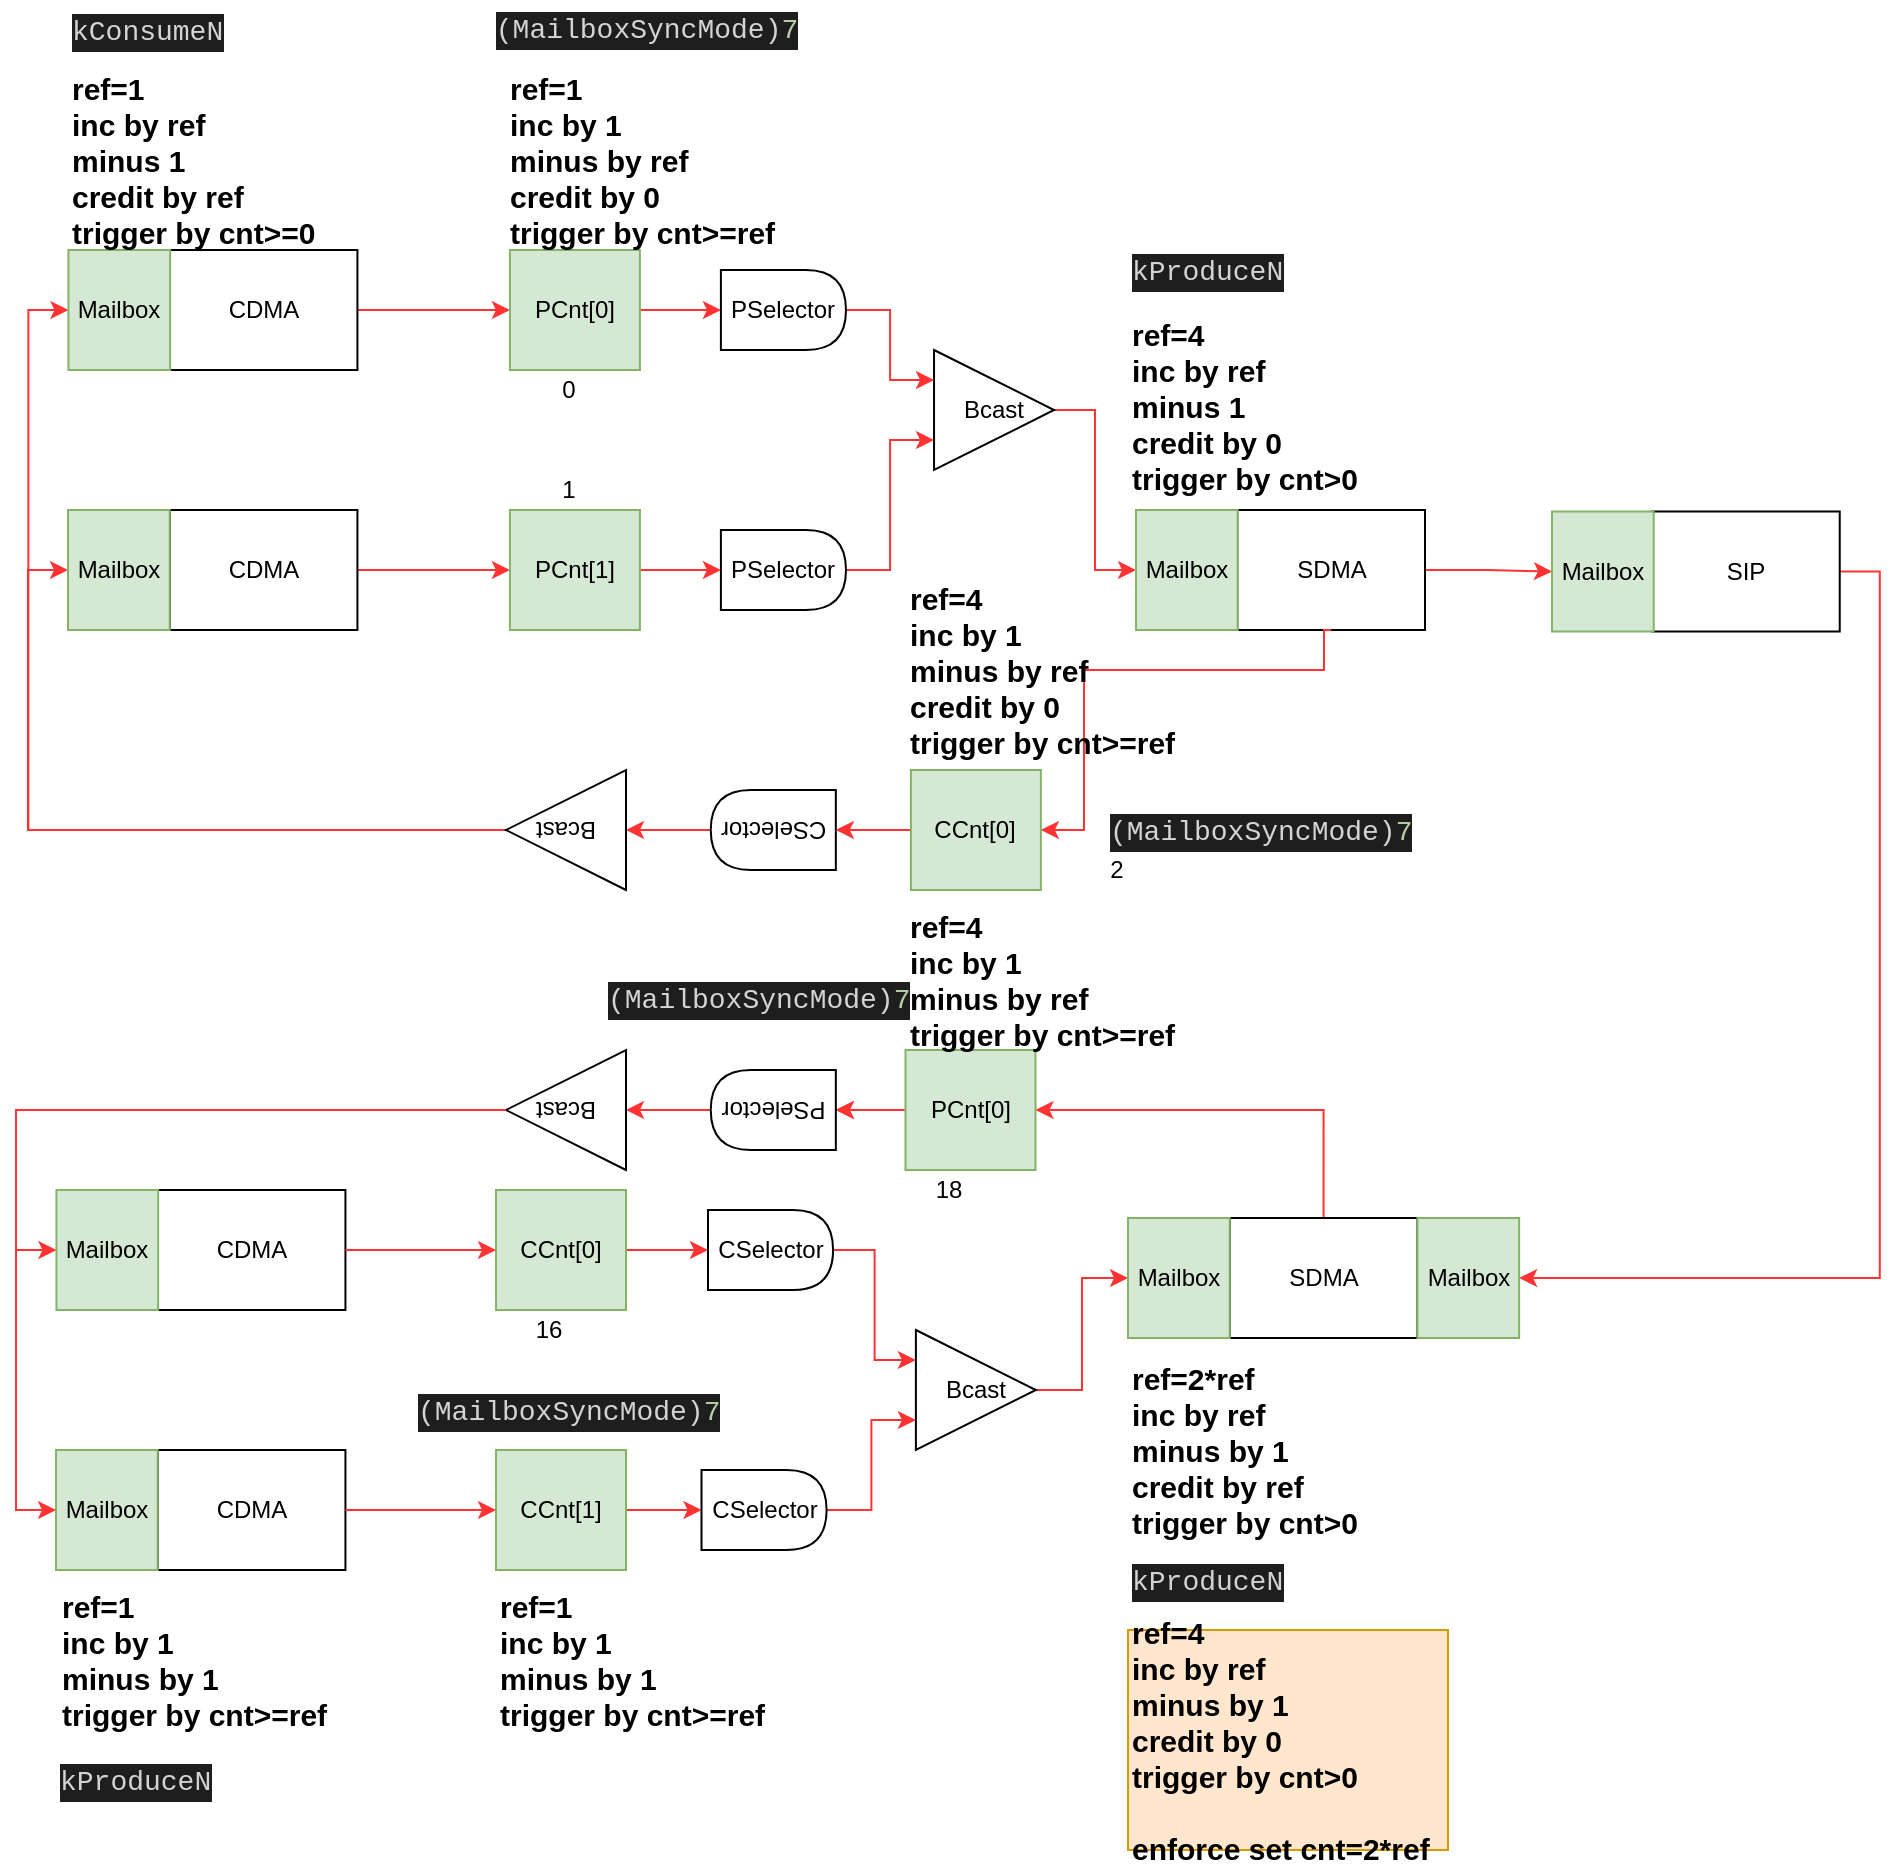 <mxfile version="14.2.7" type="github" pages="8">
  <diagram id="odPIgHqLeAdfCKxWuNxk" name="2xcmda_singlecore">
    <mxGraphModel dx="1467" dy="833" grid="1" gridSize="10" guides="1" tooltips="1" connect="1" arrows="1" fold="1" page="1" pageScale="1" pageWidth="827" pageHeight="1169" math="0" shadow="0">
      <root>
        <mxCell id="0" />
        <mxCell id="1" parent="0" />
        <mxCell id="kciQXH1vnybYb0uCekXb-102" style="edgeStyle=none;rounded=0;orthogonalLoop=1;jettySize=auto;html=1;exitX=1;exitY=0.5;exitDx=0;exitDy=0;entryX=0;entryY=0.5;entryDx=0;entryDy=0;strokeColor=#FF3333;fontColor=#000000;" parent="1" source="kciQXH1vnybYb0uCekXb-86" target="kciQXH1vnybYb0uCekXb-97" edge="1">
          <mxGeometry relative="1" as="geometry" />
        </mxCell>
        <mxCell id="kciQXH1vnybYb0uCekXb-103" style="edgeStyle=none;rounded=0;orthogonalLoop=1;jettySize=auto;html=1;exitX=1;exitY=0.5;exitDx=0;exitDy=0;entryX=0;entryY=0.5;entryDx=0;entryDy=0;strokeColor=#FF3333;fontColor=#000000;" parent="1" source="kciQXH1vnybYb0uCekXb-87" target="kciQXH1vnybYb0uCekXb-98" edge="1">
          <mxGeometry relative="1" as="geometry" />
        </mxCell>
        <mxCell id="kciQXH1vnybYb0uCekXb-156" style="edgeStyle=orthogonalEdgeStyle;rounded=0;orthogonalLoop=1;jettySize=auto;html=1;exitX=1;exitY=0.5;exitDx=0;exitDy=0;entryX=0;entryY=0.75;entryDx=0;entryDy=0;strokeColor=#FF3333;fontColor=#000000;" parent="1" source="kciQXH1vnybYb0uCekXb-91" target="kciQXH1vnybYb0uCekXb-101" edge="1">
          <mxGeometry relative="1" as="geometry" />
        </mxCell>
        <mxCell id="kciQXH1vnybYb0uCekXb-91" value="PSelector" style="shape=delay;whiteSpace=wrap;html=1;shadow=0;strokeColor=#000000;fontColor=#000000;" parent="1" vertex="1">
          <mxGeometry x="486.45" y="1380" width="62.55" height="40" as="geometry" />
        </mxCell>
        <mxCell id="kciQXH1vnybYb0uCekXb-100" style="edgeStyle=none;rounded=0;orthogonalLoop=1;jettySize=auto;html=1;exitX=1;exitY=0.5;exitDx=0;exitDy=0;entryX=0;entryY=0.5;entryDx=0;entryDy=0;strokeColor=#FF3333;fontColor=#000000;" parent="1" source="kciQXH1vnybYb0uCekXb-97" target="kciQXH1vnybYb0uCekXb-150" edge="1">
          <mxGeometry relative="1" as="geometry">
            <mxPoint x="537.45" y="1320" as="targetPoint" />
          </mxGeometry>
        </mxCell>
        <mxCell id="kciQXH1vnybYb0uCekXb-97" value="PCnt[0]" style="rounded=0;whiteSpace=wrap;html=1;shadow=0;strokeColor=#82b366;fillColor=#d5e8d4;" parent="1" vertex="1">
          <mxGeometry x="380.96" y="1240" width="65" height="60" as="geometry" />
        </mxCell>
        <mxCell id="kciQXH1vnybYb0uCekXb-99" style="edgeStyle=none;rounded=0;orthogonalLoop=1;jettySize=auto;html=1;exitX=1;exitY=0.5;exitDx=0;exitDy=0;entryX=0;entryY=0.5;entryDx=0;entryDy=0;strokeColor=#FF3333;fontColor=#000000;" parent="1" source="kciQXH1vnybYb0uCekXb-98" target="kciQXH1vnybYb0uCekXb-91" edge="1">
          <mxGeometry relative="1" as="geometry">
            <mxPoint x="537.45" y="1320" as="targetPoint" />
          </mxGeometry>
        </mxCell>
        <mxCell id="kciQXH1vnybYb0uCekXb-98" value="PCnt[1]" style="rounded=0;whiteSpace=wrap;html=1;shadow=0;strokeColor=#82b366;fillColor=#d5e8d4;" parent="1" vertex="1">
          <mxGeometry x="380.96" y="1370" width="65" height="60" as="geometry" />
        </mxCell>
        <mxCell id="kciQXH1vnybYb0uCekXb-211" style="edgeStyle=orthogonalEdgeStyle;rounded=0;orthogonalLoop=1;jettySize=auto;html=1;exitX=1;exitY=0.5;exitDx=0;exitDy=0;entryX=0;entryY=0.5;entryDx=0;entryDy=0;strokeColor=#FF3333;fontColor=#000000;" parent="1" source="kciQXH1vnybYb0uCekXb-101" target="kciQXH1vnybYb0uCekXb-125" edge="1">
          <mxGeometry relative="1" as="geometry" />
        </mxCell>
        <mxCell id="kciQXH1vnybYb0uCekXb-101" value="Bcast" style="triangle;whiteSpace=wrap;html=1;shadow=0;strokeColor=#000000;fontColor=#000000;" parent="1" vertex="1">
          <mxGeometry x="593.02" y="1290" width="60" height="60" as="geometry" />
        </mxCell>
        <mxCell id="kciQXH1vnybYb0uCekXb-104" value="&lt;font style=&quot;font-size: 15px&quot;&gt;&lt;b&gt;ref=1&lt;br&gt;inc by 1&lt;br&gt;minus by ref&lt;br&gt;credit by 0&amp;nbsp;&lt;br&gt;trigger by cnt&amp;gt;=ref&lt;/b&gt;&lt;/font&gt;" style="text;html=1;align=left;verticalAlign=middle;resizable=0;points=[];autosize=1;fontColor=#000000;" parent="1" vertex="1">
          <mxGeometry x="379" y="1155" width="150" height="80" as="geometry" />
        </mxCell>
        <mxCell id="kciQXH1vnybYb0uCekXb-118" style="edgeStyle=none;rounded=0;orthogonalLoop=1;jettySize=auto;html=1;exitX=1;exitY=0.5;exitDx=0;exitDy=0;entryX=0;entryY=0.5;entryDx=0;entryDy=0;strokeColor=#FF3333;fontColor=#000000;" parent="1" source="kciQXH1vnybYb0uCekXb-108" target="kciQXH1vnybYb0uCekXb-117" edge="1">
          <mxGeometry relative="1" as="geometry" />
        </mxCell>
        <mxCell id="kciQXH1vnybYb0uCekXb-108" value="CSelector" style="shape=delay;whiteSpace=wrap;html=1;shadow=0;strokeColor=#000000;fontColor=#000000;rotation=-180;" parent="1" vertex="1">
          <mxGeometry x="481.37" y="1510" width="62.55" height="40" as="geometry" />
        </mxCell>
        <mxCell id="kciQXH1vnybYb0uCekXb-122" style="edgeStyle=orthogonalEdgeStyle;rounded=0;orthogonalLoop=1;jettySize=auto;html=1;exitX=1;exitY=0.5;exitDx=0;exitDy=0;entryX=0;entryY=0.5;entryDx=0;entryDy=0;strokeColor=#FF3333;fontColor=#000000;" parent="1" source="kciQXH1vnybYb0uCekXb-117" target="kciQXH1vnybYb0uCekXb-96" edge="1">
          <mxGeometry relative="1" as="geometry">
            <Array as="points">
              <mxPoint x="140" y="1530" />
              <mxPoint x="140" y="1400" />
            </Array>
          </mxGeometry>
        </mxCell>
        <mxCell id="kciQXH1vnybYb0uCekXb-123" style="edgeStyle=orthogonalEdgeStyle;rounded=0;orthogonalLoop=1;jettySize=auto;html=1;exitX=1;exitY=0.5;exitDx=0;exitDy=0;entryX=0;entryY=0.5;entryDx=0;entryDy=0;strokeColor=#FF3333;fontColor=#000000;" parent="1" source="kciQXH1vnybYb0uCekXb-117" target="kciQXH1vnybYb0uCekXb-95" edge="1">
          <mxGeometry relative="1" as="geometry" />
        </mxCell>
        <mxCell id="kciQXH1vnybYb0uCekXb-117" value="Bcast" style="triangle;whiteSpace=wrap;html=1;shadow=0;strokeColor=#000000;fontColor=#000000;rotation=-180;" parent="1" vertex="1">
          <mxGeometry x="379.0" y="1500" width="60" height="60" as="geometry" />
        </mxCell>
        <mxCell id="kciQXH1vnybYb0uCekXb-120" value="" style="group" parent="1" vertex="1" connectable="0">
          <mxGeometry x="160" y="1240" width="144.72" height="190" as="geometry" />
        </mxCell>
        <mxCell id="kciQXH1vnybYb0uCekXb-119" value="" style="group" parent="kciQXH1vnybYb0uCekXb-120" vertex="1" connectable="0">
          <mxGeometry width="144.72" height="190" as="geometry" />
        </mxCell>
        <mxCell id="kciQXH1vnybYb0uCekXb-86" value="CDMA" style="rounded=0;whiteSpace=wrap;html=1;shadow=0;" parent="kciQXH1vnybYb0uCekXb-119" vertex="1">
          <mxGeometry x="50.848" width="93.872" height="60" as="geometry" />
        </mxCell>
        <mxCell id="kciQXH1vnybYb0uCekXb-87" value="CDMA" style="rounded=0;whiteSpace=wrap;html=1;shadow=0;" parent="kciQXH1vnybYb0uCekXb-119" vertex="1">
          <mxGeometry x="50.848" y="130" width="93.872" height="60" as="geometry" />
        </mxCell>
        <mxCell id="kciQXH1vnybYb0uCekXb-95" value="Mailbox" style="rounded=0;whiteSpace=wrap;html=1;shadow=0;strokeColor=#82b366;fillColor=#d5e8d4;" parent="kciQXH1vnybYb0uCekXb-119" vertex="1">
          <mxGeometry x="0.219" width="50.848" height="60" as="geometry" />
        </mxCell>
        <mxCell id="kciQXH1vnybYb0uCekXb-96" value="Mailbox" style="rounded=0;whiteSpace=wrap;html=1;shadow=0;strokeColor=#82b366;fillColor=#d5e8d4;" parent="kciQXH1vnybYb0uCekXb-119" vertex="1">
          <mxGeometry y="130" width="50.848" height="60" as="geometry" />
        </mxCell>
        <mxCell id="kciQXH1vnybYb0uCekXb-128" style="edgeStyle=orthogonalEdgeStyle;rounded=0;orthogonalLoop=1;jettySize=auto;html=1;exitX=1;exitY=0.5;exitDx=0;exitDy=0;strokeColor=#FF3333;fontColor=#000000;" parent="1" source="kciQXH1vnybYb0uCekXb-124" target="kciQXH1vnybYb0uCekXb-127" edge="1">
          <mxGeometry relative="1" as="geometry" />
        </mxCell>
        <mxCell id="kciQXH1vnybYb0uCekXb-124" value="SDMA" style="rounded=0;whiteSpace=wrap;html=1;shadow=0;" parent="1" vertex="1">
          <mxGeometry x="744.628" y="1370" width="93.872" height="60" as="geometry" />
        </mxCell>
        <mxCell id="kciQXH1vnybYb0uCekXb-177" style="edgeStyle=orthogonalEdgeStyle;rounded=0;orthogonalLoop=1;jettySize=auto;html=1;exitX=0.5;exitY=1;exitDx=0;exitDy=0;entryX=1;entryY=0.5;entryDx=0;entryDy=0;strokeColor=#FF3333;fontColor=#000000;" parent="1" source="kciQXH1vnybYb0uCekXb-124" target="kciQXH1vnybYb0uCekXb-176" edge="1">
          <mxGeometry relative="1" as="geometry">
            <Array as="points">
              <mxPoint x="788" y="1450" />
              <mxPoint x="668" y="1450" />
              <mxPoint x="668" y="1530" />
            </Array>
          </mxGeometry>
        </mxCell>
        <mxCell id="kciQXH1vnybYb0uCekXb-125" value="Mailbox" style="rounded=0;whiteSpace=wrap;html=1;shadow=0;strokeColor=#82b366;fillColor=#d5e8d4;" parent="1" vertex="1">
          <mxGeometry x="693.999" y="1370" width="50.848" height="60" as="geometry" />
        </mxCell>
        <mxCell id="kciQXH1vnybYb0uCekXb-191" style="edgeStyle=orthogonalEdgeStyle;rounded=0;orthogonalLoop=1;jettySize=auto;html=1;exitX=1;exitY=0.5;exitDx=0;exitDy=0;entryX=0;entryY=0.5;entryDx=0;entryDy=0;strokeColor=#FF3333;fontColor=#000000;" parent="1" source="kciQXH1vnybYb0uCekXb-134" target="kciQXH1vnybYb0uCekXb-182" edge="1">
          <mxGeometry relative="1" as="geometry" />
        </mxCell>
        <mxCell id="kciQXH1vnybYb0uCekXb-154" style="edgeStyle=orthogonalEdgeStyle;rounded=0;orthogonalLoop=1;jettySize=auto;html=1;exitX=1;exitY=0.5;exitDx=0;exitDy=0;entryX=0;entryY=0.25;entryDx=0;entryDy=0;strokeColor=#FF3333;fontColor=#000000;" parent="1" source="kciQXH1vnybYb0uCekXb-150" target="kciQXH1vnybYb0uCekXb-101" edge="1">
          <mxGeometry relative="1" as="geometry" />
        </mxCell>
        <mxCell id="kciQXH1vnybYb0uCekXb-150" value="PSelector" style="shape=delay;whiteSpace=wrap;html=1;shadow=0;strokeColor=#000000;fontColor=#000000;" parent="1" vertex="1">
          <mxGeometry x="486.45" y="1250" width="62.55" height="40" as="geometry" />
        </mxCell>
        <mxCell id="kciQXH1vnybYb0uCekXb-157" style="edgeStyle=orthogonalEdgeStyle;rounded=0;orthogonalLoop=1;jettySize=auto;html=1;exitX=1;exitY=0.5;exitDx=0;exitDy=0;entryX=1;entryY=0.5;entryDx=0;entryDy=0;strokeColor=#FF3333;fontColor=#000000;" parent="1" source="kciQXH1vnybYb0uCekXb-126" target="kciQXH1vnybYb0uCekXb-131" edge="1">
          <mxGeometry relative="1" as="geometry" />
        </mxCell>
        <mxCell id="kciQXH1vnybYb0uCekXb-180" style="edgeStyle=orthogonalEdgeStyle;rounded=0;orthogonalLoop=1;jettySize=auto;html=1;exitX=0;exitY=0.5;exitDx=0;exitDy=0;entryX=0;entryY=0.5;entryDx=0;entryDy=0;strokeColor=#FF3333;fontColor=#000000;" parent="1" source="kciQXH1vnybYb0uCekXb-160" target="kciQXH1vnybYb0uCekXb-134" edge="1">
          <mxGeometry relative="1" as="geometry" />
        </mxCell>
        <mxCell id="kciQXH1vnybYb0uCekXb-224" value="" style="edgeStyle=orthogonalEdgeStyle;rounded=0;orthogonalLoop=1;jettySize=auto;html=1;strokeColor=#FF3333;fontColor=#000000;" parent="1" source="kciQXH1vnybYb0uCekXb-160" target="kciQXH1vnybYb0uCekXb-134" edge="1">
          <mxGeometry relative="1" as="geometry" />
        </mxCell>
        <mxCell id="kciQXH1vnybYb0uCekXb-160" value="PCnt[0]" style="rounded=0;whiteSpace=wrap;html=1;shadow=0;strokeColor=#82b366;fillColor=#d5e8d4;" parent="1" vertex="1">
          <mxGeometry x="578.75" y="1640" width="65" height="60" as="geometry" />
        </mxCell>
        <mxCell id="kciQXH1vnybYb0uCekXb-198" value="" style="edgeStyle=orthogonalEdgeStyle;rounded=0;orthogonalLoop=1;jettySize=auto;html=1;strokeColor=#FF3333;fontColor=#000000;" parent="1" source="kciQXH1vnybYb0uCekXb-161" target="kciQXH1vnybYb0uCekXb-197" edge="1">
          <mxGeometry relative="1" as="geometry" />
        </mxCell>
        <mxCell id="kciQXH1vnybYb0uCekXb-161" value="CCnt[0]" style="rounded=0;whiteSpace=wrap;html=1;shadow=0;strokeColor=#82b366;fillColor=#d5e8d4;" parent="1" vertex="1">
          <mxGeometry x="374.0" y="1710" width="65" height="60" as="geometry" />
        </mxCell>
        <mxCell id="kciQXH1vnybYb0uCekXb-199" value="" style="edgeStyle=orthogonalEdgeStyle;rounded=0;orthogonalLoop=1;jettySize=auto;html=1;strokeColor=#FF3333;fontColor=#000000;" parent="1" source="kciQXH1vnybYb0uCekXb-162" target="kciQXH1vnybYb0uCekXb-194" edge="1">
          <mxGeometry relative="1" as="geometry" />
        </mxCell>
        <mxCell id="kciQXH1vnybYb0uCekXb-162" value="CCnt[1]" style="rounded=0;whiteSpace=wrap;html=1;shadow=0;strokeColor=#82b366;fillColor=#d5e8d4;" parent="1" vertex="1">
          <mxGeometry x="374.0" y="1840" width="65" height="60" as="geometry" />
        </mxCell>
        <mxCell id="kciQXH1vnybYb0uCekXb-163" value="" style="group" parent="1" vertex="1" connectable="0">
          <mxGeometry x="154" y="1710" width="144.72" height="190" as="geometry" />
        </mxCell>
        <mxCell id="kciQXH1vnybYb0uCekXb-164" value="" style="group" parent="kciQXH1vnybYb0uCekXb-163" vertex="1" connectable="0">
          <mxGeometry width="144.72" height="190" as="geometry" />
        </mxCell>
        <mxCell id="kciQXH1vnybYb0uCekXb-165" value="CDMA" style="rounded=0;whiteSpace=wrap;html=1;shadow=0;" parent="kciQXH1vnybYb0uCekXb-164" vertex="1">
          <mxGeometry x="50.848" width="93.872" height="60" as="geometry" />
        </mxCell>
        <mxCell id="kciQXH1vnybYb0uCekXb-166" value="CDMA" style="rounded=0;whiteSpace=wrap;html=1;shadow=0;" parent="kciQXH1vnybYb0uCekXb-164" vertex="1">
          <mxGeometry x="50.848" y="130" width="93.872" height="60" as="geometry" />
        </mxCell>
        <mxCell id="kciQXH1vnybYb0uCekXb-167" value="Mailbox" style="rounded=0;whiteSpace=wrap;html=1;shadow=0;strokeColor=#82b366;fillColor=#d5e8d4;" parent="kciQXH1vnybYb0uCekXb-164" vertex="1">
          <mxGeometry x="0.219" width="50.848" height="60" as="geometry" />
        </mxCell>
        <mxCell id="kciQXH1vnybYb0uCekXb-168" value="Mailbox" style="rounded=0;whiteSpace=wrap;html=1;shadow=0;strokeColor=#82b366;fillColor=#d5e8d4;" parent="kciQXH1vnybYb0uCekXb-164" vertex="1">
          <mxGeometry y="130" width="50.848" height="60" as="geometry" />
        </mxCell>
        <mxCell id="kciQXH1vnybYb0uCekXb-178" style="edgeStyle=orthogonalEdgeStyle;rounded=0;orthogonalLoop=1;jettySize=auto;html=1;exitX=0;exitY=0.5;exitDx=0;exitDy=0;entryX=0;entryY=0.5;entryDx=0;entryDy=0;strokeColor=#FF3333;fontColor=#000000;" parent="1" source="kciQXH1vnybYb0uCekXb-176" target="kciQXH1vnybYb0uCekXb-108" edge="1">
          <mxGeometry relative="1" as="geometry" />
        </mxCell>
        <mxCell id="kciQXH1vnybYb0uCekXb-176" value="CCnt[0]" style="rounded=0;whiteSpace=wrap;html=1;shadow=0;strokeColor=#82b366;fillColor=#d5e8d4;" parent="1" vertex="1">
          <mxGeometry x="581.44" y="1500" width="65" height="60" as="geometry" />
        </mxCell>
        <mxCell id="kciQXH1vnybYb0uCekXb-181" style="edgeStyle=orthogonalEdgeStyle;rounded=0;orthogonalLoop=1;jettySize=auto;html=1;exitX=0.5;exitY=0;exitDx=0;exitDy=0;entryX=1;entryY=0.5;entryDx=0;entryDy=0;strokeColor=#FF3333;fontColor=#000000;" parent="1" source="kciQXH1vnybYb0uCekXb-130" target="kciQXH1vnybYb0uCekXb-160" edge="1">
          <mxGeometry relative="1" as="geometry" />
        </mxCell>
        <mxCell id="kciQXH1vnybYb0uCekXb-189" style="edgeStyle=orthogonalEdgeStyle;rounded=0;orthogonalLoop=1;jettySize=auto;html=1;entryX=0;entryY=0.5;entryDx=0;entryDy=0;strokeColor=#FF3333;fontColor=#000000;" parent="1" source="kciQXH1vnybYb0uCekXb-182" target="kciQXH1vnybYb0uCekXb-167" edge="1">
          <mxGeometry relative="1" as="geometry">
            <Array as="points">
              <mxPoint x="134" y="1670" />
              <mxPoint x="134" y="1740" />
            </Array>
          </mxGeometry>
        </mxCell>
        <mxCell id="kciQXH1vnybYb0uCekXb-182" value="Bcast" style="triangle;whiteSpace=wrap;html=1;shadow=0;strokeColor=#000000;fontColor=#000000;rotation=-180;" parent="1" vertex="1">
          <mxGeometry x="379.0" y="1640" width="60" height="60" as="geometry" />
        </mxCell>
        <mxCell id="kciQXH1vnybYb0uCekXb-190" style="edgeStyle=orthogonalEdgeStyle;rounded=0;orthogonalLoop=1;jettySize=auto;html=1;exitX=1;exitY=0.5;exitDx=0;exitDy=0;entryX=0;entryY=0.5;entryDx=0;entryDy=0;strokeColor=#FF3333;fontColor=#000000;" parent="1" source="kciQXH1vnybYb0uCekXb-182" target="kciQXH1vnybYb0uCekXb-168" edge="1">
          <mxGeometry relative="1" as="geometry" />
        </mxCell>
        <mxCell id="kciQXH1vnybYb0uCekXb-192" style="edgeStyle=orthogonalEdgeStyle;rounded=0;orthogonalLoop=1;jettySize=auto;html=1;exitX=1;exitY=0.5;exitDx=0;exitDy=0;entryX=0;entryY=0.5;entryDx=0;entryDy=0;strokeColor=#FF3333;fontColor=#000000;" parent="1" source="kciQXH1vnybYb0uCekXb-165" target="kciQXH1vnybYb0uCekXb-161" edge="1">
          <mxGeometry relative="1" as="geometry" />
        </mxCell>
        <mxCell id="kciQXH1vnybYb0uCekXb-193" style="edgeStyle=orthogonalEdgeStyle;rounded=0;orthogonalLoop=1;jettySize=auto;html=1;exitX=1;exitY=0.5;exitDx=0;exitDy=0;entryX=0;entryY=0.5;entryDx=0;entryDy=0;strokeColor=#FF3333;fontColor=#000000;" parent="1" source="kciQXH1vnybYb0uCekXb-166" target="kciQXH1vnybYb0uCekXb-162" edge="1">
          <mxGeometry relative="1" as="geometry" />
        </mxCell>
        <mxCell id="kciQXH1vnybYb0uCekXb-205" style="edgeStyle=orthogonalEdgeStyle;rounded=0;orthogonalLoop=1;jettySize=auto;html=1;exitX=1;exitY=0.5;exitDx=0;exitDy=0;entryX=0;entryY=0.75;entryDx=0;entryDy=0;strokeColor=#FF3333;fontColor=#000000;" parent="1" source="kciQXH1vnybYb0uCekXb-194" target="kciQXH1vnybYb0uCekXb-201" edge="1">
          <mxGeometry relative="1" as="geometry" />
        </mxCell>
        <mxCell id="kciQXH1vnybYb0uCekXb-194" value="CSelector" style="shape=delay;whiteSpace=wrap;html=1;shadow=0;strokeColor=#000000;fontColor=#000000;" parent="1" vertex="1">
          <mxGeometry x="476.75" y="1850" width="62.55" height="40" as="geometry" />
        </mxCell>
        <mxCell id="kciQXH1vnybYb0uCekXb-202" style="edgeStyle=orthogonalEdgeStyle;rounded=0;orthogonalLoop=1;jettySize=auto;html=1;exitX=1;exitY=0.5;exitDx=0;exitDy=0;entryX=0;entryY=0.25;entryDx=0;entryDy=0;strokeColor=#FF3333;fontColor=#000000;" parent="1" source="kciQXH1vnybYb0uCekXb-197" target="kciQXH1vnybYb0uCekXb-201" edge="1">
          <mxGeometry relative="1" as="geometry" />
        </mxCell>
        <mxCell id="kciQXH1vnybYb0uCekXb-197" value="CSelector" style="shape=delay;whiteSpace=wrap;html=1;shadow=0;strokeColor=#000000;fontColor=#000000;" parent="1" vertex="1">
          <mxGeometry x="480" y="1720" width="62.55" height="40" as="geometry" />
        </mxCell>
        <mxCell id="kciQXH1vnybYb0uCekXb-206" style="edgeStyle=orthogonalEdgeStyle;rounded=0;orthogonalLoop=1;jettySize=auto;html=1;entryX=0;entryY=0.5;entryDx=0;entryDy=0;strokeColor=#FF3333;fontColor=#000000;" parent="1" source="kciQXH1vnybYb0uCekXb-201" target="kciQXH1vnybYb0uCekXb-158" edge="1">
          <mxGeometry relative="1" as="geometry" />
        </mxCell>
        <mxCell id="kciQXH1vnybYb0uCekXb-201" value="Bcast" style="triangle;whiteSpace=wrap;html=1;shadow=0;strokeColor=#000000;fontColor=#000000;" parent="1" vertex="1">
          <mxGeometry x="583.95" y="1780" width="60" height="60" as="geometry" />
        </mxCell>
        <mxCell id="kciQXH1vnybYb0uCekXb-207" value="&lt;font style=&quot;font-size: 15px&quot;&gt;&lt;b&gt;ref=4&lt;br&gt;inc by ref&lt;br&gt;minus 1&lt;br&gt;credit by 0&lt;br&gt;trigger by cnt&amp;gt;0&lt;/b&gt;&lt;/font&gt;" style="text;html=1;align=left;verticalAlign=middle;resizable=0;points=[];autosize=1;fontColor=#000000;" parent="1" vertex="1">
          <mxGeometry x="690" y="1278" width="130" height="80" as="geometry" />
        </mxCell>
        <mxCell id="kciQXH1vnybYb0uCekXb-208" value="&lt;font style=&quot;font-size: 15px&quot;&gt;&lt;b&gt;ref=4&lt;br&gt;inc by 1&lt;br&gt;minus by ref&lt;br&gt;credit by 0&lt;br&gt;trigger by cnt&amp;gt;=ref&lt;/b&gt;&lt;/font&gt;" style="text;html=1;align=left;verticalAlign=middle;resizable=0;points=[];autosize=1;fontColor=#000000;" parent="1" vertex="1">
          <mxGeometry x="578.75" y="1410" width="150" height="80" as="geometry" />
        </mxCell>
        <mxCell id="kciQXH1vnybYb0uCekXb-210" value="&lt;font style=&quot;font-size: 15px&quot;&gt;&lt;b&gt;ref=4&lt;br&gt;inc by 1&lt;br&gt;minus by ref&lt;br&gt;trigger by cnt&amp;gt;=ref&lt;/b&gt;&lt;/font&gt;" style="text;html=1;align=left;verticalAlign=middle;resizable=0;points=[];autosize=1;fontColor=#000000;" parent="1" vertex="1">
          <mxGeometry x="579.45" y="1570" width="150" height="70" as="geometry" />
        </mxCell>
        <mxCell id="kciQXH1vnybYb0uCekXb-212" value="&lt;font style=&quot;font-size: 15px&quot;&gt;&lt;b&gt;ref=1&lt;br&gt;inc by 1&lt;br&gt;minus by 1&lt;br&gt;trigger by cnt&amp;gt;=ref&lt;/b&gt;&lt;/font&gt;" style="text;html=1;align=left;verticalAlign=middle;resizable=0;points=[];autosize=1;fontColor=#000000;" parent="1" vertex="1">
          <mxGeometry x="154.72" y="1910" width="150" height="70" as="geometry" />
        </mxCell>
        <mxCell id="kciQXH1vnybYb0uCekXb-213" value="&lt;font style=&quot;font-size: 15px&quot;&gt;&lt;b&gt;ref=1&lt;br&gt;inc by 1&lt;br&gt;minus by 1&lt;br&gt;trigger by cnt&amp;gt;=ref&lt;/b&gt;&lt;/font&gt;" style="text;html=1;align=left;verticalAlign=middle;resizable=0;points=[];autosize=1;fontColor=#000000;" parent="1" vertex="1">
          <mxGeometry x="374.0" y="1910" width="150" height="70" as="geometry" />
        </mxCell>
        <mxCell id="kciQXH1vnybYb0uCekXb-215" value="&lt;font style=&quot;font-size: 15px&quot;&gt;&lt;b&gt;ref=1&lt;br&gt;inc by ref&lt;br&gt;minus 1&lt;br&gt;credit by ref&lt;br&gt;trigger by cnt&amp;gt;=0&lt;/b&gt;&lt;/font&gt;" style="text;html=1;align=left;verticalAlign=middle;resizable=0;points=[];autosize=1;fontColor=#000000;" parent="1" vertex="1">
          <mxGeometry x="160" y="1155" width="140" height="80" as="geometry" />
        </mxCell>
        <mxCell id="kciQXH1vnybYb0uCekXb-216" value="0" style="text;html=1;align=center;verticalAlign=middle;resizable=0;points=[];autosize=1;fontColor=#000000;" parent="1" vertex="1">
          <mxGeometry x="400" y="1300" width="20" height="20" as="geometry" />
        </mxCell>
        <mxCell id="kciQXH1vnybYb0uCekXb-217" value="1" style="text;html=1;align=center;verticalAlign=middle;resizable=0;points=[];autosize=1;fontColor=#000000;" parent="1" vertex="1">
          <mxGeometry x="400" y="1350" width="20" height="20" as="geometry" />
        </mxCell>
        <mxCell id="kciQXH1vnybYb0uCekXb-218" value="2" style="text;html=1;align=center;verticalAlign=middle;resizable=0;points=[];autosize=1;fontColor=#000000;" parent="1" vertex="1">
          <mxGeometry x="674" y="1540" width="20" height="20" as="geometry" />
        </mxCell>
        <mxCell id="kciQXH1vnybYb0uCekXb-219" value="16" style="text;html=1;align=center;verticalAlign=middle;resizable=0;points=[];autosize=1;fontColor=#000000;" parent="1" vertex="1">
          <mxGeometry x="385" y="1770" width="30" height="20" as="geometry" />
        </mxCell>
        <mxCell id="kciQXH1vnybYb0uCekXb-220" value="17" style="text;html=1;align=center;verticalAlign=middle;resizable=0;points=[];autosize=1;fontColor=#000000;" parent="1" vertex="1">
          <mxGeometry x="385" y="1810" width="30" height="20" as="geometry" />
        </mxCell>
        <mxCell id="kciQXH1vnybYb0uCekXb-221" value="18" style="text;html=1;align=center;verticalAlign=middle;resizable=0;points=[];autosize=1;fontColor=#000000;" parent="1" vertex="1">
          <mxGeometry x="585" y="1700" width="30" height="20" as="geometry" />
        </mxCell>
        <mxCell id="kciQXH1vnybYb0uCekXb-222" value="" style="group;rotation=-90;" parent="1" vertex="1" connectable="0">
          <mxGeometry x="944.0" y="1328.75" width="60" height="144.501" as="geometry" />
        </mxCell>
        <mxCell id="kciQXH1vnybYb0uCekXb-155" value="" style="group;rotation=0;" parent="kciQXH1vnybYb0uCekXb-222" vertex="1" connectable="0">
          <mxGeometry x="-42" y="42" width="144.501" height="60" as="geometry" />
        </mxCell>
        <mxCell id="kciQXH1vnybYb0uCekXb-126" value="SIP" style="rounded=0;whiteSpace=wrap;html=1;shadow=0;rotation=0;" parent="kciQXH1vnybYb0uCekXb-155" vertex="1">
          <mxGeometry x="50" width="93.872" height="60" as="geometry" />
        </mxCell>
        <mxCell id="kciQXH1vnybYb0uCekXb-127" value="Mailbox" style="rounded=0;whiteSpace=wrap;html=1;shadow=0;strokeColor=#82b366;fillColor=#d5e8d4;rotation=0;" parent="kciQXH1vnybYb0uCekXb-155" vertex="1">
          <mxGeometry width="50.848" height="60" as="geometry" />
        </mxCell>
        <mxCell id="kciQXH1vnybYb0uCekXb-223" value="" style="group" parent="1" vertex="1" connectable="0">
          <mxGeometry x="689.999" y="1724" width="195.568" height="156" as="geometry" />
        </mxCell>
        <mxCell id="kciQXH1vnybYb0uCekXb-159" value="" style="group" parent="kciQXH1vnybYb0uCekXb-223" vertex="1" connectable="0">
          <mxGeometry width="195.568" height="60" as="geometry" />
        </mxCell>
        <mxCell id="kciQXH1vnybYb0uCekXb-130" value="SDMA" style="rounded=0;whiteSpace=wrap;html=1;shadow=0;" parent="kciQXH1vnybYb0uCekXb-159" vertex="1">
          <mxGeometry x="50.849" width="93.872" height="60" as="geometry" />
        </mxCell>
        <mxCell id="kciQXH1vnybYb0uCekXb-131" value="Mailbox" style="rounded=0;whiteSpace=wrap;html=1;shadow=0;strokeColor=#82b366;fillColor=#d5e8d4;" parent="kciQXH1vnybYb0uCekXb-159" vertex="1">
          <mxGeometry x="144.72" width="50.848" height="60" as="geometry" />
        </mxCell>
        <mxCell id="kciQXH1vnybYb0uCekXb-158" value="Mailbox" style="rounded=0;whiteSpace=wrap;html=1;shadow=0;strokeColor=#82b366;fillColor=#d5e8d4;" parent="kciQXH1vnybYb0uCekXb-159" vertex="1">
          <mxGeometry width="50.848" height="60" as="geometry" />
        </mxCell>
        <mxCell id="kciQXH1vnybYb0uCekXb-214" value="&lt;font style=&quot;font-size: 15px&quot;&gt;&lt;b&gt;ref=2*ref&lt;br&gt;inc by ref&lt;br&gt;minus by 1&lt;br&gt;credit by ref&lt;br&gt;trigger by cnt&amp;gt;0&lt;/b&gt;&lt;/font&gt;" style="text;html=1;align=left;verticalAlign=middle;resizable=0;points=[];autosize=1;fontColor=#000000;" parent="kciQXH1vnybYb0uCekXb-223" vertex="1">
          <mxGeometry x="0.001" y="76" width="130" height="80" as="geometry" />
        </mxCell>
        <mxCell id="kciQXH1vnybYb0uCekXb-134" value="PSelector" style="shape=delay;whiteSpace=wrap;html=1;shadow=0;strokeColor=#000000;fontColor=#000000;rotation=-180;" parent="1" vertex="1">
          <mxGeometry x="481.37" y="1650" width="62.55" height="40" as="geometry" />
        </mxCell>
        <mxCell id="kciQXH1vnybYb0uCekXb-234" value="&lt;font style=&quot;font-size: 15px&quot;&gt;&lt;b&gt;ref=4&lt;br&gt;inc by ref&lt;br&gt;minus by 1&lt;br&gt;credit by 0&lt;br&gt;trigger by cnt&amp;gt;0&lt;br&gt;&lt;br&gt;enforce set cnt=2*ref&lt;br&gt;&lt;/b&gt;&lt;/font&gt;" style="text;html=1;align=left;verticalAlign=middle;resizable=0;points=[];autosize=1;fillColor=#ffe6cc;strokeColor=#d79b00;" parent="1" vertex="1">
          <mxGeometry x="690.0" y="1930" width="160" height="110" as="geometry" />
        </mxCell>
        <mxCell id="Sl7hpcdjpHSPY2sYF4Aj-1" value="&lt;div style=&quot;color: rgb(212 , 212 , 212) ; background-color: rgb(30 , 30 , 30) ; font-family: &amp;#34;consolas&amp;#34; , &amp;#34;courier new&amp;#34; , monospace ; font-size: 14px ; line-height: 19px&quot;&gt;(MailboxSyncMode)&lt;span style=&quot;color: #b5cea8&quot;&gt;7&lt;/span&gt;&lt;/div&gt;" style="text;html=1;align=center;verticalAlign=middle;resizable=0;points=[];autosize=1;" parent="1" vertex="1">
          <mxGeometry x="374" y="1120" width="150" height="20" as="geometry" />
        </mxCell>
        <mxCell id="Sl7hpcdjpHSPY2sYF4Aj-2" value="&lt;div style=&quot;color: rgb(212, 212, 212); background-color: rgb(30, 30, 30); font-family: consolas, &amp;quot;courier new&amp;quot;, monospace; font-weight: normal; font-size: 14px; line-height: 19px;&quot;&gt;&lt;div&gt;&lt;span style=&quot;color: #d4d4d4&quot;&gt;kConsumeN&lt;/span&gt;&lt;/div&gt;&lt;/div&gt;" style="text;whiteSpace=wrap;html=1;" parent="1" vertex="1">
          <mxGeometry x="160" y="1115" width="90" height="30" as="geometry" />
        </mxCell>
        <mxCell id="Sl7hpcdjpHSPY2sYF4Aj-3" value="&lt;div style=&quot;color: rgb(212, 212, 212); background-color: rgb(30, 30, 30); font-family: consolas, &amp;quot;courier new&amp;quot;, monospace; font-weight: normal; font-size: 14px; line-height: 19px;&quot;&gt;&lt;div&gt;&lt;span style=&quot;color: #d4d4d4&quot;&gt;(MailboxSyncMode)&lt;/span&gt;&lt;span style=&quot;color: #b5cea8&quot;&gt;7&lt;/span&gt;&lt;/div&gt;&lt;/div&gt;" style="text;whiteSpace=wrap;html=1;" parent="1" vertex="1">
          <mxGeometry x="678.5" y="1515" width="160" height="30" as="geometry" />
        </mxCell>
        <mxCell id="Sl7hpcdjpHSPY2sYF4Aj-4" value="&lt;div style=&quot;color: rgb(212, 212, 212); background-color: rgb(30, 30, 30); font-family: consolas, &amp;quot;courier new&amp;quot;, monospace; font-weight: normal; font-size: 14px; line-height: 19px;&quot;&gt;&lt;div&gt;&lt;span style=&quot;color: #d4d4d4&quot;&gt;kProduceN&lt;/span&gt;&lt;/div&gt;&lt;/div&gt;" style="text;whiteSpace=wrap;html=1;" parent="1" vertex="1">
          <mxGeometry x="690" y="1235" width="90" height="30" as="geometry" />
        </mxCell>
        <mxCell id="Sl7hpcdjpHSPY2sYF4Aj-5" value="&#xa;&#xa;&lt;div style=&quot;color: rgb(212, 212, 212); background-color: rgb(30, 30, 30); font-family: consolas, &amp;quot;courier new&amp;quot;, monospace; font-weight: normal; font-size: 14px; line-height: 19px;&quot;&gt;&lt;div&gt;&lt;span style=&quot;color: #d4d4d4&quot;&gt;(MailboxSyncMode)&lt;/span&gt;&lt;span style=&quot;color: #b5cea8&quot;&gt;7&lt;/span&gt;&lt;/div&gt;&lt;/div&gt;&#xa;&#xa;" style="text;whiteSpace=wrap;html=1;" parent="1" vertex="1">
          <mxGeometry x="428.02" y="1570" width="160" height="30" as="geometry" />
        </mxCell>
        <mxCell id="Sl7hpcdjpHSPY2sYF4Aj-6" value="&lt;div style=&quot;color: rgb(212, 212, 212); background-color: rgb(30, 30, 30); font-family: consolas, &amp;quot;courier new&amp;quot;, monospace; font-weight: normal; font-size: 14px; line-height: 19px;&quot;&gt;&lt;div&gt;&lt;span style=&quot;color: #d4d4d4&quot;&gt;(MailboxSyncMode)&lt;/span&gt;&lt;span style=&quot;color: #b5cea8&quot;&gt;7&lt;/span&gt;&lt;/div&gt;&lt;/div&gt;" style="text;whiteSpace=wrap;html=1;" parent="1" vertex="1">
          <mxGeometry x="333" y="1805" width="160" height="30" as="geometry" />
        </mxCell>
        <mxCell id="Sl7hpcdjpHSPY2sYF4Aj-7" value="&lt;div style=&quot;color: rgb(212, 212, 212); background-color: rgb(30, 30, 30); font-family: consolas, &amp;quot;courier new&amp;quot;, monospace; font-weight: normal; font-size: 14px; line-height: 19px;&quot;&gt;&lt;div&gt;&lt;span style=&quot;color: #d4d4d4&quot;&gt;kProduceN&lt;/span&gt;&lt;/div&gt;&lt;/div&gt;" style="text;whiteSpace=wrap;html=1;" parent="1" vertex="1">
          <mxGeometry x="690" y="1890" width="90" height="30" as="geometry" />
        </mxCell>
        <mxCell id="pj8iiWaGo1O2W2VIgqQp-1" value="&lt;div style=&quot;color: rgb(212, 212, 212); background-color: rgb(30, 30, 30); font-family: consolas, &amp;quot;courier new&amp;quot;, monospace; font-weight: normal; font-size: 14px; line-height: 19px;&quot;&gt;&lt;div&gt;&lt;span style=&quot;color: #d4d4d4&quot;&gt;kProduceN&lt;/span&gt;&lt;/div&gt;&lt;/div&gt;" style="text;whiteSpace=wrap;html=1;" parent="1" vertex="1">
          <mxGeometry x="154" y="1990" width="90" height="30" as="geometry" />
        </mxCell>
      </root>
    </mxGraphModel>
  </diagram>
  <diagram id="IY-se8jRpK9qC4_BWgaZ" name="2xcmda_multicore_multigroup">
    <mxGraphModel dx="1257" dy="-455" grid="1" gridSize="10" guides="1" tooltips="1" connect="1" arrows="0" fold="1" page="1" pageScale="1" pageWidth="827" pageHeight="1169" math="0" shadow="0">
      <root>
        <mxCell id="usX4ZOT6KOFL4JWeQa33-0" />
        <mxCell id="usX4ZOT6KOFL4JWeQa33-1" parent="usX4ZOT6KOFL4JWeQa33-0" />
        <mxCell id="oY0U9rOWNQNeVe0my02l-56" value="" style="group" parent="usX4ZOT6KOFL4JWeQa33-1" vertex="1" connectable="0">
          <mxGeometry x="733.866" y="1531.5" width="165.434" height="106" as="geometry" />
        </mxCell>
        <mxCell id="oY0U9rOWNQNeVe0my02l-30" value="" style="rounded=0;whiteSpace=wrap;html=1;shadow=0;strokeColor=#000000;fontColor=#000000;container=0;" parent="oY0U9rOWNQNeVe0my02l-56" vertex="1">
          <mxGeometry x="0.004" width="165.43" height="106" as="geometry" />
        </mxCell>
        <mxCell id="oY0U9rOWNQNeVe0my02l-53" style="edgeStyle=orthogonalEdgeStyle;rounded=0;orthogonalLoop=1;jettySize=auto;html=1;exitX=0;exitY=0.5;exitDx=0;exitDy=0;entryX=0;entryY=0.25;entryDx=0;entryDy=0;strokeColor=#000000;" parent="oY0U9rOWNQNeVe0my02l-56" edge="1">
          <mxGeometry relative="1" as="geometry">
            <mxPoint x="124.214" y="18.5" as="sourcePoint" />
            <mxPoint x="35.794" y="26.5" as="targetPoint" />
            <Array as="points">
              <mxPoint x="80.214" y="19" />
              <mxPoint x="80.214" y="27" />
            </Array>
          </mxGeometry>
        </mxCell>
        <mxCell id="oY0U9rOWNQNeVe0my02l-31" value="CCnt[0]" style="rounded=0;whiteSpace=wrap;html=1;shadow=0;strokeColor=#82b366;fillColor=#d5e8d4;container=0;" parent="oY0U9rOWNQNeVe0my02l-56" vertex="1">
          <mxGeometry x="124.214" y="10" width="41.22" height="21" as="geometry" />
        </mxCell>
        <mxCell id="oY0U9rOWNQNeVe0my02l-32" value="" style="shape=delay;whiteSpace=wrap;html=1;shadow=0;strokeColor=#6c8ebf;fillColor=#dae8fc;container=0;" parent="oY0U9rOWNQNeVe0my02l-56" vertex="1">
          <mxGeometry x="115.974" y="66.5" width="35.242" height="25" as="geometry" />
        </mxCell>
        <mxCell id="oY0U9rOWNQNeVe0my02l-44" style="edgeStyle=orthogonalEdgeStyle;rounded=0;orthogonalLoop=1;jettySize=auto;html=1;exitX=1;exitY=0.5;exitDx=0;exitDy=0;entryX=0;entryY=0.5;entryDx=0;entryDy=0;strokeColor=#FF3333;" parent="oY0U9rOWNQNeVe0my02l-56" source="oY0U9rOWNQNeVe0my02l-35" target="oY0U9rOWNQNeVe0my02l-32" edge="1">
          <mxGeometry relative="1" as="geometry" />
        </mxCell>
        <mxCell id="oY0U9rOWNQNeVe0my02l-35" value="PCnt[0]" style="rounded=0;whiteSpace=wrap;html=1;shadow=0;strokeColor=#82b366;fillColor=#d5e8d4;container=0;" parent="oY0U9rOWNQNeVe0my02l-56" vertex="1">
          <mxGeometry y="46" width="38.034" height="20" as="geometry" />
        </mxCell>
        <mxCell id="oY0U9rOWNQNeVe0my02l-45" style="edgeStyle=orthogonalEdgeStyle;rounded=0;orthogonalLoop=1;jettySize=auto;html=1;entryX=0;entryY=0.75;entryDx=0;entryDy=0;strokeColor=#3333FF;" parent="oY0U9rOWNQNeVe0my02l-56" source="oY0U9rOWNQNeVe0my02l-37" target="oY0U9rOWNQNeVe0my02l-32" edge="1">
          <mxGeometry relative="1" as="geometry" />
        </mxCell>
        <mxCell id="oY0U9rOWNQNeVe0my02l-37" value="PCnt[1]" style="rounded=0;whiteSpace=wrap;html=1;shadow=0;strokeColor=#82b366;fillColor=#d5e8d4;container=0;" parent="oY0U9rOWNQNeVe0my02l-56" vertex="1">
          <mxGeometry y="76" width="38.034" height="20" as="geometry" />
        </mxCell>
        <mxCell id="oY0U9rOWNQNeVe0my02l-46" value="" style="shape=delay;whiteSpace=wrap;html=1;shadow=0;strokeColor=#6c8ebf;fillColor=#dae8fc;rotation=-180;" parent="oY0U9rOWNQNeVe0my02l-56" vertex="1">
          <mxGeometry x="2.244" y="9" width="33.55" height="10" as="geometry" />
        </mxCell>
        <mxCell id="oY0U9rOWNQNeVe0my02l-49" value="" style="edgeStyle=orthogonalEdgeStyle;rounded=0;orthogonalLoop=1;jettySize=auto;html=1;strokeColor=#000000;" parent="oY0U9rOWNQNeVe0my02l-56" source="oY0U9rOWNQNeVe0my02l-31" target="oY0U9rOWNQNeVe0my02l-46" edge="1">
          <mxGeometry relative="1" as="geometry" />
        </mxCell>
        <mxCell id="oY0U9rOWNQNeVe0my02l-52" value="" style="shape=delay;whiteSpace=wrap;html=1;shadow=0;strokeColor=#6c8ebf;fillColor=#dae8fc;rotation=-180;" parent="oY0U9rOWNQNeVe0my02l-56" vertex="1">
          <mxGeometry x="2.244" y="21" width="33.55" height="10" as="geometry" />
        </mxCell>
        <mxCell id="7aHmuy4JJI-NgMhqHaOQ-86" value="" style="group" parent="usX4ZOT6KOFL4JWeQa33-1" vertex="1" connectable="0">
          <mxGeometry x="1459.44" y="1696.5" width="165.43" height="106" as="geometry" />
        </mxCell>
        <mxCell id="7aHmuy4JJI-NgMhqHaOQ-87" value="" style="group" parent="7aHmuy4JJI-NgMhqHaOQ-86" vertex="1" connectable="0">
          <mxGeometry width="165.43" height="106" as="geometry" />
        </mxCell>
        <mxCell id="7aHmuy4JJI-NgMhqHaOQ-88" value="" style="group" parent="7aHmuy4JJI-NgMhqHaOQ-87" vertex="1" connectable="0">
          <mxGeometry width="165.43" height="106" as="geometry" />
        </mxCell>
        <mxCell id="7aHmuy4JJI-NgMhqHaOQ-89" value="" style="group" parent="7aHmuy4JJI-NgMhqHaOQ-88" vertex="1" connectable="0">
          <mxGeometry width="165.43" height="106" as="geometry" />
        </mxCell>
        <mxCell id="7aHmuy4JJI-NgMhqHaOQ-90" value="" style="rounded=0;whiteSpace=wrap;html=1;shadow=0;strokeColor=#000000;fontColor=#000000;" parent="7aHmuy4JJI-NgMhqHaOQ-89" vertex="1">
          <mxGeometry width="165.43" height="106" as="geometry" />
        </mxCell>
        <mxCell id="7aHmuy4JJI-NgMhqHaOQ-91" value="PCnt[0]" style="rounded=0;whiteSpace=wrap;html=1;shadow=0;strokeColor=#82b366;fillColor=#d5e8d4;" parent="7aHmuy4JJI-NgMhqHaOQ-89" vertex="1">
          <mxGeometry x="0.809" y="10" width="52.138" height="30" as="geometry" />
        </mxCell>
        <mxCell id="7aHmuy4JJI-NgMhqHaOQ-92" value="" style="shape=delay;whiteSpace=wrap;html=1;shadow=0;strokeColor=#6c8ebf;fillColor=#dae8fc;" parent="7aHmuy4JJI-NgMhqHaOQ-89" vertex="1">
          <mxGeometry x="122.501" y="12.5" width="35.242" height="25" as="geometry" />
        </mxCell>
        <mxCell id="7aHmuy4JJI-NgMhqHaOQ-93" style="edgeStyle=orthogonalEdgeStyle;rounded=0;orthogonalLoop=1;jettySize=auto;html=1;exitX=1;exitY=0.5;exitDx=0;exitDy=0;entryX=0;entryY=0.5;entryDx=0;entryDy=0;fontColor=#000000;" parent="7aHmuy4JJI-NgMhqHaOQ-89" source="7aHmuy4JJI-NgMhqHaOQ-91" target="7aHmuy4JJI-NgMhqHaOQ-92" edge="1">
          <mxGeometry relative="1" as="geometry" />
        </mxCell>
        <mxCell id="7aHmuy4JJI-NgMhqHaOQ-94" style="edgeStyle=orthogonalEdgeStyle;rounded=0;orthogonalLoop=1;jettySize=auto;html=1;exitX=0;exitY=0.75;exitDx=0;exitDy=0;entryX=0;entryY=0.75;entryDx=0;entryDy=0;strokeColor=#001DBC;fontColor=#000000;fillColor=#0050ef;" parent="7aHmuy4JJI-NgMhqHaOQ-89" source="7aHmuy4JJI-NgMhqHaOQ-95" target="7aHmuy4JJI-NgMhqHaOQ-98" edge="1">
          <mxGeometry relative="1" as="geometry" />
        </mxCell>
        <mxCell id="7aHmuy4JJI-NgMhqHaOQ-95" value="CCnt[0]" style="rounded=0;whiteSpace=wrap;html=1;shadow=0;strokeColor=#82b366;fillColor=#d5e8d4;" parent="7aHmuy4JJI-NgMhqHaOQ-89" vertex="1">
          <mxGeometry x="127.396" y="50" width="38.034" height="20" as="geometry" />
        </mxCell>
        <mxCell id="7aHmuy4JJI-NgMhqHaOQ-96" style="edgeStyle=orthogonalEdgeStyle;rounded=0;orthogonalLoop=1;jettySize=auto;html=1;exitX=0;exitY=0.5;exitDx=0;exitDy=0;entryX=0;entryY=0.25;entryDx=0;entryDy=0;strokeColor=#B20000;fontColor=#000000;fillColor=#e51400;" parent="7aHmuy4JJI-NgMhqHaOQ-89" source="7aHmuy4JJI-NgMhqHaOQ-97" target="7aHmuy4JJI-NgMhqHaOQ-98" edge="1">
          <mxGeometry relative="1" as="geometry" />
        </mxCell>
        <mxCell id="7aHmuy4JJI-NgMhqHaOQ-97" value="CCnt[0]" style="rounded=0;whiteSpace=wrap;html=1;shadow=0;strokeColor=#82b366;fillColor=#d5e8d4;" parent="7aHmuy4JJI-NgMhqHaOQ-89" vertex="1">
          <mxGeometry x="127.396" y="80" width="38.034" height="20" as="geometry" />
        </mxCell>
        <mxCell id="7aHmuy4JJI-NgMhqHaOQ-98" value="" style="shape=delay;whiteSpace=wrap;html=1;shadow=0;strokeColor=#6c8ebf;fillColor=#dae8fc;rotation=-180;" parent="7aHmuy4JJI-NgMhqHaOQ-89" vertex="1">
          <mxGeometry x="10.1" y="70" width="33.55" height="20" as="geometry" />
        </mxCell>
        <mxCell id="7aHmuy4JJI-NgMhqHaOQ-0" value="" style="group" parent="usX4ZOT6KOFL4JWeQa33-1" vertex="1" connectable="0">
          <mxGeometry x="1263.869" y="1546.5" width="195.568" height="156" as="geometry" />
        </mxCell>
        <mxCell id="7aHmuy4JJI-NgMhqHaOQ-2" value="SDMA" style="rounded=0;whiteSpace=wrap;html=1;shadow=0;" parent="7aHmuy4JJI-NgMhqHaOQ-0" vertex="1">
          <mxGeometry x="-0.001" y="40" width="93.872" height="60" as="geometry" />
        </mxCell>
        <mxCell id="7aHmuy4JJI-NgMhqHaOQ-25" value="Mailbox" style="rounded=0;whiteSpace=wrap;html=1;shadow=0;fillColor=#d5e8d4;strokeColor=#82b366;" parent="7aHmuy4JJI-NgMhqHaOQ-0" vertex="1">
          <mxGeometry x="0.001" width="93.87" height="40" as="geometry" />
        </mxCell>
        <mxCell id="7aHmuy4JJI-NgMhqHaOQ-5" value="&lt;font style=&quot;font-size: 15px&quot;&gt;&lt;b&gt;ref=2*ref&lt;br&gt;inc by ref&lt;br&gt;minus by 1&lt;br&gt;credit by ref&lt;br&gt;trigger by cnt&amp;gt;0&lt;/b&gt;&lt;/font&gt;" style="text;html=1;align=left;verticalAlign=middle;resizable=0;points=[];autosize=1;fontColor=#000000;" parent="usX4ZOT6KOFL4JWeQa33-1" vertex="1">
          <mxGeometry x="1263.87" y="1450" width="130" height="80" as="geometry" />
        </mxCell>
        <mxCell id="7aHmuy4JJI-NgMhqHaOQ-26" value="" style="group" parent="usX4ZOT6KOFL4JWeQa33-1" vertex="1" connectable="0">
          <mxGeometry x="1263.869" y="1696.5" width="195.568" height="156" as="geometry" />
        </mxCell>
        <mxCell id="7aHmuy4JJI-NgMhqHaOQ-27" value="SDMA" style="rounded=0;whiteSpace=wrap;html=1;shadow=0;" parent="7aHmuy4JJI-NgMhqHaOQ-26" vertex="1">
          <mxGeometry x="-0.001" y="40" width="93.872" height="60" as="geometry" />
        </mxCell>
        <mxCell id="7aHmuy4JJI-NgMhqHaOQ-28" value="Mailbox" style="rounded=0;whiteSpace=wrap;html=1;shadow=0;fillColor=#d5e8d4;strokeColor=#82b366;" parent="7aHmuy4JJI-NgMhqHaOQ-26" vertex="1">
          <mxGeometry x="0.001" width="93.87" height="40" as="geometry" />
        </mxCell>
        <mxCell id="7aHmuy4JJI-NgMhqHaOQ-29" value="" style="group" parent="usX4ZOT6KOFL4JWeQa33-1" vertex="1" connectable="0">
          <mxGeometry x="1263.869" y="1856.5" width="195.568" height="156" as="geometry" />
        </mxCell>
        <mxCell id="7aHmuy4JJI-NgMhqHaOQ-30" value="SDMA" style="rounded=0;whiteSpace=wrap;html=1;shadow=0;" parent="7aHmuy4JJI-NgMhqHaOQ-29" vertex="1">
          <mxGeometry x="-0.001" y="40" width="93.872" height="60" as="geometry" />
        </mxCell>
        <mxCell id="7aHmuy4JJI-NgMhqHaOQ-31" value="Mailbox" style="rounded=0;whiteSpace=wrap;html=1;shadow=0;fillColor=#d5e8d4;strokeColor=#82b366;" parent="7aHmuy4JJI-NgMhqHaOQ-29" vertex="1">
          <mxGeometry x="0.001" width="93.87" height="40" as="geometry" />
        </mxCell>
        <mxCell id="7aHmuy4JJI-NgMhqHaOQ-32" value="" style="group" parent="usX4ZOT6KOFL4JWeQa33-1" vertex="1" connectable="0">
          <mxGeometry x="1263.869" y="2006.5" width="195.568" height="156" as="geometry" />
        </mxCell>
        <mxCell id="7aHmuy4JJI-NgMhqHaOQ-33" value="SDMA" style="rounded=0;whiteSpace=wrap;html=1;shadow=0;" parent="7aHmuy4JJI-NgMhqHaOQ-32" vertex="1">
          <mxGeometry x="-0.001" y="40" width="93.872" height="60" as="geometry" />
        </mxCell>
        <mxCell id="7aHmuy4JJI-NgMhqHaOQ-34" value="Mailbox" style="rounded=0;whiteSpace=wrap;html=1;shadow=0;fillColor=#d5e8d4;strokeColor=#82b366;" parent="7aHmuy4JJI-NgMhqHaOQ-32" vertex="1">
          <mxGeometry x="0.001" width="93.87" height="40" as="geometry" />
        </mxCell>
        <mxCell id="7aHmuy4JJI-NgMhqHaOQ-55" style="edgeStyle=orthogonalEdgeStyle;rounded=0;orthogonalLoop=1;jettySize=auto;html=1;exitX=1;exitY=0.5;exitDx=0;exitDy=0;entryX=0;entryY=0.75;entryDx=0;entryDy=0;fontColor=#000000;fillColor=#0050ef;strokeColor=#001DBC;" parent="usX4ZOT6KOFL4JWeQa33-1" source="7aHmuy4JJI-NgMhqHaOQ-43" target="7aHmuy4JJI-NgMhqHaOQ-49" edge="1">
          <mxGeometry relative="1" as="geometry">
            <Array as="points">
              <mxPoint x="1688.87" y="1565.5" />
              <mxPoint x="1688.87" y="1751.5" />
            </Array>
          </mxGeometry>
        </mxCell>
        <mxCell id="7aHmuy4JJI-NgMhqHaOQ-44" style="edgeStyle=orthogonalEdgeStyle;rounded=0;orthogonalLoop=1;jettySize=auto;html=1;exitX=1;exitY=0.5;exitDx=0;exitDy=0;entryX=0;entryY=0.25;entryDx=0;entryDy=0;fontColor=#000000;" parent="usX4ZOT6KOFL4JWeQa33-1" source="7aHmuy4JJI-NgMhqHaOQ-2" target="11MPOH27YyxLv_4W_IN0-24" edge="1">
          <mxGeometry relative="1" as="geometry" />
        </mxCell>
        <mxCell id="7aHmuy4JJI-NgMhqHaOQ-60" style="edgeStyle=orthogonalEdgeStyle;rounded=0;orthogonalLoop=1;jettySize=auto;html=1;entryX=1;entryY=0.5;entryDx=0;entryDy=0;strokeColor=#001DBC;fontColor=#000000;fillColor=#0050ef;" parent="usX4ZOT6KOFL4JWeQa33-1" source="7aHmuy4JJI-NgMhqHaOQ-36" target="7aHmuy4JJI-NgMhqHaOQ-48" edge="1">
          <mxGeometry relative="1" as="geometry" />
        </mxCell>
        <mxCell id="7aHmuy4JJI-NgMhqHaOQ-36" value="CDMA" style="rounded=0;whiteSpace=wrap;html=1;shadow=0;" parent="usX4ZOT6KOFL4JWeQa33-1" vertex="1">
          <mxGeometry x="1913.868" y="1736.5" width="93.872" height="60" as="geometry" />
        </mxCell>
        <mxCell id="7aHmuy4JJI-NgMhqHaOQ-37" value="Mailbox" style="rounded=0;whiteSpace=wrap;html=1;shadow=0;fillColor=#d5e8d4;strokeColor=#82b366;" parent="usX4ZOT6KOFL4JWeQa33-1" vertex="1">
          <mxGeometry x="1913.87" y="1696.5" width="93.87" height="40" as="geometry" />
        </mxCell>
        <mxCell id="7aHmuy4JJI-NgMhqHaOQ-45" value="" style="rounded=0;whiteSpace=wrap;html=1;shadow=0;strokeColor=#000000;fontColor=#000000;" parent="usX4ZOT6KOFL4JWeQa33-1" vertex="1">
          <mxGeometry x="1723.87" y="1686.5" width="137" height="170" as="geometry" />
        </mxCell>
        <mxCell id="7aHmuy4JJI-NgMhqHaOQ-46" value="CDMA" style="rounded=0;whiteSpace=wrap;html=1;shadow=0;" parent="usX4ZOT6KOFL4JWeQa33-1" vertex="1">
          <mxGeometry x="1913.868" y="1924.5" width="93.872" height="60" as="geometry" />
        </mxCell>
        <mxCell id="7aHmuy4JJI-NgMhqHaOQ-47" value="Mailbox" style="rounded=0;whiteSpace=wrap;html=1;shadow=0;fillColor=#d5e8d4;strokeColor=#82b366;" parent="usX4ZOT6KOFL4JWeQa33-1" vertex="1">
          <mxGeometry x="1913.87" y="1884.5" width="93.87" height="40" as="geometry" />
        </mxCell>
        <mxCell id="7aHmuy4JJI-NgMhqHaOQ-48" value="CCnt[0]" style="rounded=0;whiteSpace=wrap;html=1;shadow=0;strokeColor=#82b366;fillColor=#d5e8d4;" parent="usX4ZOT6KOFL4JWeQa33-1" vertex="1">
          <mxGeometry x="1813.87" y="1706.5" width="47" height="30" as="geometry" />
        </mxCell>
        <mxCell id="7aHmuy4JJI-NgMhqHaOQ-49" value="PCnt[0]" style="rounded=0;whiteSpace=wrap;html=1;shadow=0;strokeColor=#82b366;fillColor=#d5e8d4;" parent="usX4ZOT6KOFL4JWeQa33-1" vertex="1">
          <mxGeometry x="1723.87" y="1736.5" width="47" height="20" as="geometry" />
        </mxCell>
        <mxCell id="7aHmuy4JJI-NgMhqHaOQ-50" value="PCnt[0]" style="rounded=0;whiteSpace=wrap;html=1;shadow=0;strokeColor=#82b366;fillColor=#d5e8d4;" parent="usX4ZOT6KOFL4JWeQa33-1" vertex="1">
          <mxGeometry x="1723.87" y="1766.5" width="47" height="20" as="geometry" />
        </mxCell>
        <mxCell id="7aHmuy4JJI-NgMhqHaOQ-53" value="PCnt[0]" style="rounded=0;whiteSpace=wrap;html=1;shadow=0;strokeColor=#82b366;fillColor=#d5e8d4;" parent="usX4ZOT6KOFL4JWeQa33-1" vertex="1">
          <mxGeometry x="1723.87" y="1796.5" width="47" height="20" as="geometry" />
        </mxCell>
        <mxCell id="7aHmuy4JJI-NgMhqHaOQ-54" value="PCnt[0]" style="rounded=0;whiteSpace=wrap;html=1;shadow=0;strokeColor=#82b366;fillColor=#d5e8d4;" parent="usX4ZOT6KOFL4JWeQa33-1" vertex="1">
          <mxGeometry x="1723.87" y="1826.5" width="47" height="20" as="geometry" />
        </mxCell>
        <mxCell id="7aHmuy4JJI-NgMhqHaOQ-65" style="edgeStyle=orthogonalEdgeStyle;rounded=0;orthogonalLoop=1;jettySize=auto;html=1;exitX=1;exitY=0.5;exitDx=0;exitDy=0;entryX=1;entryY=0.5;entryDx=0;entryDy=0;strokeColor=#001DBC;fontColor=#000000;fillColor=#0050ef;" parent="usX4ZOT6KOFL4JWeQa33-1" source="7aHmuy4JJI-NgMhqHaOQ-62" target="7aHmuy4JJI-NgMhqHaOQ-58" edge="1">
          <mxGeometry relative="1" as="geometry" />
        </mxCell>
        <mxCell id="7aHmuy4JJI-NgMhqHaOQ-62" value="" style="shape=delay;whiteSpace=wrap;html=1;shadow=0;strokeColor=#6c8ebf;fillColor=#dae8fc;rotation=-180;" parent="usX4ZOT6KOFL4JWeQa33-1" vertex="1">
          <mxGeometry x="1730.59" y="1706.5" width="33.55" height="20" as="geometry" />
        </mxCell>
        <mxCell id="7aHmuy4JJI-NgMhqHaOQ-66" style="edgeStyle=orthogonalEdgeStyle;rounded=0;orthogonalLoop=1;jettySize=auto;html=1;entryX=1;entryY=0.5;entryDx=0;entryDy=0;strokeColor=#B20000;fontColor=#000000;fillColor=#e51400;" parent="usX4ZOT6KOFL4JWeQa33-1" target="7aHmuy4JJI-NgMhqHaOQ-68" edge="1">
          <mxGeometry relative="1" as="geometry">
            <mxPoint x="1913.868" y="1964.5" as="sourcePoint" />
          </mxGeometry>
        </mxCell>
        <mxCell id="7aHmuy4JJI-NgMhqHaOQ-67" value="" style="rounded=0;whiteSpace=wrap;html=1;shadow=0;strokeColor=#000000;fontColor=#000000;" parent="usX4ZOT6KOFL4JWeQa33-1" vertex="1">
          <mxGeometry x="1723.87" y="1884.5" width="137" height="170" as="geometry" />
        </mxCell>
        <mxCell id="7aHmuy4JJI-NgMhqHaOQ-68" value="CCnt[0]" style="rounded=0;whiteSpace=wrap;html=1;shadow=0;strokeColor=#82b366;fillColor=#d5e8d4;" parent="usX4ZOT6KOFL4JWeQa33-1" vertex="1">
          <mxGeometry x="1813.87" y="1904.5" width="47" height="30" as="geometry" />
        </mxCell>
        <mxCell id="7aHmuy4JJI-NgMhqHaOQ-69" value="PCnt[0]" style="rounded=0;whiteSpace=wrap;html=1;shadow=0;strokeColor=#82b366;fillColor=#d5e8d4;" parent="usX4ZOT6KOFL4JWeQa33-1" vertex="1">
          <mxGeometry x="1723.87" y="1934.5" width="47" height="20" as="geometry" />
        </mxCell>
        <mxCell id="7aHmuy4JJI-NgMhqHaOQ-70" value="PCnt[0]" style="rounded=0;whiteSpace=wrap;html=1;shadow=0;strokeColor=#82b366;fillColor=#d5e8d4;" parent="usX4ZOT6KOFL4JWeQa33-1" vertex="1">
          <mxGeometry x="1723.87" y="1964.5" width="47" height="20" as="geometry" />
        </mxCell>
        <mxCell id="7aHmuy4JJI-NgMhqHaOQ-71" value="PCnt[0]" style="rounded=0;whiteSpace=wrap;html=1;shadow=0;strokeColor=#82b366;fillColor=#d5e8d4;" parent="usX4ZOT6KOFL4JWeQa33-1" vertex="1">
          <mxGeometry x="1723.87" y="1994.5" width="47" height="20" as="geometry" />
        </mxCell>
        <mxCell id="7aHmuy4JJI-NgMhqHaOQ-72" value="PCnt[0]" style="rounded=0;whiteSpace=wrap;html=1;shadow=0;strokeColor=#82b366;fillColor=#d5e8d4;" parent="usX4ZOT6KOFL4JWeQa33-1" vertex="1">
          <mxGeometry x="1723.87" y="2024.5" width="47" height="20" as="geometry" />
        </mxCell>
        <mxCell id="7aHmuy4JJI-NgMhqHaOQ-74" style="edgeStyle=orthogonalEdgeStyle;rounded=0;orthogonalLoop=1;jettySize=auto;html=1;exitX=1;exitY=0.5;exitDx=0;exitDy=0;entryX=1;entryY=0.5;entryDx=0;entryDy=0;strokeColor=#B20000;fontColor=#000000;fillColor=#e51400;" parent="usX4ZOT6KOFL4JWeQa33-1" source="7aHmuy4JJI-NgMhqHaOQ-73" target="7aHmuy4JJI-NgMhqHaOQ-59" edge="1">
          <mxGeometry relative="1" as="geometry">
            <Array as="points">
              <mxPoint x="1663.87" y="1914.5" />
              <mxPoint x="1663.87" y="1630.5" />
            </Array>
          </mxGeometry>
        </mxCell>
        <mxCell id="7aHmuy4JJI-NgMhqHaOQ-73" value="" style="shape=delay;whiteSpace=wrap;html=1;shadow=0;strokeColor=#6c8ebf;fillColor=#dae8fc;rotation=-180;" parent="usX4ZOT6KOFL4JWeQa33-1" vertex="1">
          <mxGeometry x="1730.59" y="1904.5" width="33.55" height="20" as="geometry" />
        </mxCell>
        <mxCell id="7aHmuy4JJI-NgMhqHaOQ-80" style="edgeStyle=orthogonalEdgeStyle;rounded=0;orthogonalLoop=1;jettySize=auto;html=1;exitX=1;exitY=0.5;exitDx=0;exitDy=0;entryX=1;entryY=0.5;entryDx=0;entryDy=0;strokeColor=#B20000;fontColor=#000000;fillColor=#e51400;" parent="usX4ZOT6KOFL4JWeQa33-1" source="7aHmuy4JJI-NgMhqHaOQ-77" target="7aHmuy4JJI-NgMhqHaOQ-25" edge="1">
          <mxGeometry relative="1" as="geometry" />
        </mxCell>
        <mxCell id="7aHmuy4JJI-NgMhqHaOQ-84" style="edgeStyle=orthogonalEdgeStyle;rounded=0;orthogonalLoop=1;jettySize=auto;html=1;exitX=1;exitY=0.5;exitDx=0;exitDy=0;entryX=0;entryY=0.5;entryDx=0;entryDy=0;strokeColor=#B20000;fontColor=#000000;fillColor=#e51400;" parent="usX4ZOT6KOFL4JWeQa33-1" source="7aHmuy4JJI-NgMhqHaOQ-43" target="7aHmuy4JJI-NgMhqHaOQ-69" edge="1">
          <mxGeometry relative="1" as="geometry" />
        </mxCell>
        <mxCell id="7aHmuy4JJI-NgMhqHaOQ-99" value="" style="group" parent="usX4ZOT6KOFL4JWeQa33-1" vertex="1" connectable="0">
          <mxGeometry x="1460.25" y="1852.5" width="165.43" height="106" as="geometry" />
        </mxCell>
        <mxCell id="7aHmuy4JJI-NgMhqHaOQ-100" value="" style="group" parent="7aHmuy4JJI-NgMhqHaOQ-99" vertex="1" connectable="0">
          <mxGeometry width="165.43" height="106" as="geometry" />
        </mxCell>
        <mxCell id="7aHmuy4JJI-NgMhqHaOQ-101" value="" style="group" parent="7aHmuy4JJI-NgMhqHaOQ-100" vertex="1" connectable="0">
          <mxGeometry width="165.43" height="106" as="geometry" />
        </mxCell>
        <mxCell id="7aHmuy4JJI-NgMhqHaOQ-102" value="" style="group" parent="7aHmuy4JJI-NgMhqHaOQ-101" vertex="1" connectable="0">
          <mxGeometry width="165.43" height="106" as="geometry" />
        </mxCell>
        <mxCell id="7aHmuy4JJI-NgMhqHaOQ-103" value="" style="rounded=0;whiteSpace=wrap;html=1;shadow=0;strokeColor=#000000;fontColor=#000000;" parent="7aHmuy4JJI-NgMhqHaOQ-102" vertex="1">
          <mxGeometry width="165.43" height="106" as="geometry" />
        </mxCell>
        <mxCell id="7aHmuy4JJI-NgMhqHaOQ-104" value="PCnt[0]" style="rounded=0;whiteSpace=wrap;html=1;shadow=0;strokeColor=#82b366;fillColor=#d5e8d4;" parent="7aHmuy4JJI-NgMhqHaOQ-102" vertex="1">
          <mxGeometry x="0.809" y="10" width="52.138" height="30" as="geometry" />
        </mxCell>
        <mxCell id="7aHmuy4JJI-NgMhqHaOQ-105" value="" style="shape=delay;whiteSpace=wrap;html=1;shadow=0;strokeColor=#6c8ebf;fillColor=#dae8fc;" parent="7aHmuy4JJI-NgMhqHaOQ-102" vertex="1">
          <mxGeometry x="122.501" y="12.5" width="35.242" height="25" as="geometry" />
        </mxCell>
        <mxCell id="7aHmuy4JJI-NgMhqHaOQ-106" style="edgeStyle=orthogonalEdgeStyle;rounded=0;orthogonalLoop=1;jettySize=auto;html=1;exitX=1;exitY=0.5;exitDx=0;exitDy=0;entryX=0;entryY=0.5;entryDx=0;entryDy=0;fontColor=#000000;" parent="7aHmuy4JJI-NgMhqHaOQ-102" source="7aHmuy4JJI-NgMhqHaOQ-104" target="7aHmuy4JJI-NgMhqHaOQ-105" edge="1">
          <mxGeometry relative="1" as="geometry" />
        </mxCell>
        <mxCell id="7aHmuy4JJI-NgMhqHaOQ-107" style="edgeStyle=orthogonalEdgeStyle;rounded=0;orthogonalLoop=1;jettySize=auto;html=1;exitX=0;exitY=0.75;exitDx=0;exitDy=0;entryX=0;entryY=0.75;entryDx=0;entryDy=0;strokeColor=#001DBC;fontColor=#000000;fillColor=#0050ef;" parent="7aHmuy4JJI-NgMhqHaOQ-102" source="7aHmuy4JJI-NgMhqHaOQ-108" target="7aHmuy4JJI-NgMhqHaOQ-111" edge="1">
          <mxGeometry relative="1" as="geometry" />
        </mxCell>
        <mxCell id="7aHmuy4JJI-NgMhqHaOQ-108" value="CCnt[0]" style="rounded=0;whiteSpace=wrap;html=1;shadow=0;strokeColor=#82b366;fillColor=#d5e8d4;" parent="7aHmuy4JJI-NgMhqHaOQ-102" vertex="1">
          <mxGeometry x="127.396" y="50" width="38.034" height="20" as="geometry" />
        </mxCell>
        <mxCell id="7aHmuy4JJI-NgMhqHaOQ-109" style="edgeStyle=orthogonalEdgeStyle;rounded=0;orthogonalLoop=1;jettySize=auto;html=1;exitX=0;exitY=0.5;exitDx=0;exitDy=0;entryX=0;entryY=0.25;entryDx=0;entryDy=0;strokeColor=#B20000;fontColor=#000000;fillColor=#e51400;" parent="7aHmuy4JJI-NgMhqHaOQ-102" source="7aHmuy4JJI-NgMhqHaOQ-110" target="7aHmuy4JJI-NgMhqHaOQ-111" edge="1">
          <mxGeometry relative="1" as="geometry" />
        </mxCell>
        <mxCell id="7aHmuy4JJI-NgMhqHaOQ-110" value="CCnt[0]" style="rounded=0;whiteSpace=wrap;html=1;shadow=0;strokeColor=#82b366;fillColor=#d5e8d4;" parent="7aHmuy4JJI-NgMhqHaOQ-102" vertex="1">
          <mxGeometry x="127.396" y="80" width="38.034" height="20" as="geometry" />
        </mxCell>
        <mxCell id="7aHmuy4JJI-NgMhqHaOQ-111" value="" style="shape=delay;whiteSpace=wrap;html=1;shadow=0;strokeColor=#6c8ebf;fillColor=#dae8fc;rotation=-180;" parent="7aHmuy4JJI-NgMhqHaOQ-102" vertex="1">
          <mxGeometry x="10.1" y="70" width="33.55" height="20" as="geometry" />
        </mxCell>
        <mxCell id="7aHmuy4JJI-NgMhqHaOQ-112" value="" style="group" parent="usX4ZOT6KOFL4JWeQa33-1" vertex="1" connectable="0">
          <mxGeometry x="1459.44" y="2006.5" width="165.43" height="106" as="geometry" />
        </mxCell>
        <mxCell id="7aHmuy4JJI-NgMhqHaOQ-113" value="" style="group" parent="7aHmuy4JJI-NgMhqHaOQ-112" vertex="1" connectable="0">
          <mxGeometry width="165.43" height="106" as="geometry" />
        </mxCell>
        <mxCell id="7aHmuy4JJI-NgMhqHaOQ-114" value="" style="group" parent="7aHmuy4JJI-NgMhqHaOQ-113" vertex="1" connectable="0">
          <mxGeometry width="165.43" height="106" as="geometry" />
        </mxCell>
        <mxCell id="7aHmuy4JJI-NgMhqHaOQ-115" value="" style="group" parent="7aHmuy4JJI-NgMhqHaOQ-114" vertex="1" connectable="0">
          <mxGeometry width="165.43" height="106" as="geometry" />
        </mxCell>
        <mxCell id="7aHmuy4JJI-NgMhqHaOQ-116" value="" style="rounded=0;whiteSpace=wrap;html=1;shadow=0;strokeColor=#000000;fontColor=#000000;" parent="7aHmuy4JJI-NgMhqHaOQ-115" vertex="1">
          <mxGeometry width="165.43" height="106" as="geometry" />
        </mxCell>
        <mxCell id="7aHmuy4JJI-NgMhqHaOQ-117" value="PCnt[0]" style="rounded=0;whiteSpace=wrap;html=1;shadow=0;strokeColor=#82b366;fillColor=#d5e8d4;" parent="7aHmuy4JJI-NgMhqHaOQ-115" vertex="1">
          <mxGeometry x="0.809" y="10" width="52.138" height="30" as="geometry" />
        </mxCell>
        <mxCell id="7aHmuy4JJI-NgMhqHaOQ-118" value="" style="shape=delay;whiteSpace=wrap;html=1;shadow=0;strokeColor=#6c8ebf;fillColor=#dae8fc;" parent="7aHmuy4JJI-NgMhqHaOQ-115" vertex="1">
          <mxGeometry x="122.501" y="12.5" width="35.242" height="25" as="geometry" />
        </mxCell>
        <mxCell id="7aHmuy4JJI-NgMhqHaOQ-119" style="edgeStyle=orthogonalEdgeStyle;rounded=0;orthogonalLoop=1;jettySize=auto;html=1;exitX=1;exitY=0.5;exitDx=0;exitDy=0;entryX=0;entryY=0.5;entryDx=0;entryDy=0;fontColor=#000000;" parent="7aHmuy4JJI-NgMhqHaOQ-115" source="7aHmuy4JJI-NgMhqHaOQ-117" target="7aHmuy4JJI-NgMhqHaOQ-118" edge="1">
          <mxGeometry relative="1" as="geometry" />
        </mxCell>
        <mxCell id="7aHmuy4JJI-NgMhqHaOQ-120" style="edgeStyle=orthogonalEdgeStyle;rounded=0;orthogonalLoop=1;jettySize=auto;html=1;exitX=0;exitY=0.75;exitDx=0;exitDy=0;entryX=0;entryY=0.75;entryDx=0;entryDy=0;strokeColor=#001DBC;fontColor=#000000;fillColor=#0050ef;" parent="7aHmuy4JJI-NgMhqHaOQ-115" source="7aHmuy4JJI-NgMhqHaOQ-121" target="7aHmuy4JJI-NgMhqHaOQ-124" edge="1">
          <mxGeometry relative="1" as="geometry" />
        </mxCell>
        <mxCell id="7aHmuy4JJI-NgMhqHaOQ-121" value="CCnt[0]" style="rounded=0;whiteSpace=wrap;html=1;shadow=0;strokeColor=#82b366;fillColor=#d5e8d4;" parent="7aHmuy4JJI-NgMhqHaOQ-115" vertex="1">
          <mxGeometry x="127.396" y="50" width="38.034" height="20" as="geometry" />
        </mxCell>
        <mxCell id="7aHmuy4JJI-NgMhqHaOQ-122" style="edgeStyle=orthogonalEdgeStyle;rounded=0;orthogonalLoop=1;jettySize=auto;html=1;exitX=0;exitY=0.5;exitDx=0;exitDy=0;entryX=0;entryY=0.25;entryDx=0;entryDy=0;strokeColor=#B20000;fontColor=#000000;fillColor=#e51400;" parent="7aHmuy4JJI-NgMhqHaOQ-115" source="7aHmuy4JJI-NgMhqHaOQ-123" target="7aHmuy4JJI-NgMhqHaOQ-124" edge="1">
          <mxGeometry relative="1" as="geometry" />
        </mxCell>
        <mxCell id="7aHmuy4JJI-NgMhqHaOQ-123" value="CCnt[0]" style="rounded=0;whiteSpace=wrap;html=1;shadow=0;strokeColor=#82b366;fillColor=#d5e8d4;" parent="7aHmuy4JJI-NgMhqHaOQ-115" vertex="1">
          <mxGeometry x="127.396" y="80" width="38.034" height="20" as="geometry" />
        </mxCell>
        <mxCell id="7aHmuy4JJI-NgMhqHaOQ-124" value="" style="shape=delay;whiteSpace=wrap;html=1;shadow=0;strokeColor=#6c8ebf;fillColor=#dae8fc;rotation=-180;" parent="7aHmuy4JJI-NgMhqHaOQ-115" vertex="1">
          <mxGeometry x="10.1" y="70" width="33.55" height="20" as="geometry" />
        </mxCell>
        <mxCell id="7aHmuy4JJI-NgMhqHaOQ-125" style="edgeStyle=orthogonalEdgeStyle;rounded=0;orthogonalLoop=1;jettySize=auto;html=1;exitX=1;exitY=0.5;exitDx=0;exitDy=0;entryX=0;entryY=0.5;entryDx=0;entryDy=0;strokeColor=#000000;fontColor=#000000;" parent="usX4ZOT6KOFL4JWeQa33-1" source="7aHmuy4JJI-NgMhqHaOQ-27" target="7aHmuy4JJI-NgMhqHaOQ-91" edge="1">
          <mxGeometry relative="1" as="geometry" />
        </mxCell>
        <mxCell id="7aHmuy4JJI-NgMhqHaOQ-166" style="edgeStyle=orthogonalEdgeStyle;rounded=0;orthogonalLoop=1;jettySize=auto;html=1;exitX=1;exitY=0.5;exitDx=0;exitDy=0;fontColor=#000000;entryX=0;entryY=0.5;entryDx=0;entryDy=0;strokeColor=#FF3333;" parent="usX4ZOT6KOFL4JWeQa33-1" source="7aHmuy4JJI-NgMhqHaOQ-127" target="7aHmuy4JJI-NgMhqHaOQ-147" edge="1">
          <mxGeometry relative="1" as="geometry">
            <mxPoint x="473.87" y="1730" as="targetPoint" />
          </mxGeometry>
        </mxCell>
        <mxCell id="7aHmuy4JJI-NgMhqHaOQ-127" value="CDMA" style="rounded=0;whiteSpace=wrap;html=1;shadow=0;" parent="usX4ZOT6KOFL4JWeQa33-1" vertex="1">
          <mxGeometry x="289.998" y="1680" width="93.872" height="60" as="geometry" />
        </mxCell>
        <mxCell id="7aHmuy4JJI-NgMhqHaOQ-128" value="Mailbox" style="rounded=0;whiteSpace=wrap;html=1;shadow=0;fillColor=#d5e8d4;strokeColor=#82b366;" parent="usX4ZOT6KOFL4JWeQa33-1" vertex="1">
          <mxGeometry x="290" y="1640" width="93.87" height="40" as="geometry" />
        </mxCell>
        <mxCell id="oY0U9rOWNQNeVe0my02l-10" style="edgeStyle=orthogonalEdgeStyle;rounded=0;orthogonalLoop=1;jettySize=auto;html=1;exitX=1;exitY=0.5;exitDx=0;exitDy=0;entryX=0;entryY=0.5;entryDx=0;entryDy=0;strokeColor=#3333FF;" parent="usX4ZOT6KOFL4JWeQa33-1" source="7aHmuy4JJI-NgMhqHaOQ-129" target="oY0U9rOWNQNeVe0my02l-4" edge="1">
          <mxGeometry relative="1" as="geometry" />
        </mxCell>
        <mxCell id="7aHmuy4JJI-NgMhqHaOQ-129" value="CDMA" style="rounded=0;whiteSpace=wrap;html=1;shadow=0;" parent="usX4ZOT6KOFL4JWeQa33-1" vertex="1">
          <mxGeometry x="289.998" y="1948" width="93.872" height="60" as="geometry" />
        </mxCell>
        <mxCell id="7aHmuy4JJI-NgMhqHaOQ-130" value="Mailbox" style="rounded=0;whiteSpace=wrap;html=1;shadow=0;fillColor=#d5e8d4;strokeColor=#82b366;" parent="usX4ZOT6KOFL4JWeQa33-1" vertex="1">
          <mxGeometry x="290" y="1908" width="93.87" height="40" as="geometry" />
        </mxCell>
        <mxCell id="oY0U9rOWNQNeVe0my02l-48" style="edgeStyle=orthogonalEdgeStyle;rounded=0;orthogonalLoop=1;jettySize=auto;html=1;exitX=0;exitY=0.5;exitDx=0;exitDy=0;entryX=1;entryY=0.5;entryDx=0;entryDy=0;" parent="usX4ZOT6KOFL4JWeQa33-1" source="7aHmuy4JJI-NgMhqHaOQ-131" target="oY0U9rOWNQNeVe0my02l-31" edge="1">
          <mxGeometry relative="1" as="geometry">
            <Array as="points">
              <mxPoint x="933.87" y="1602" />
              <mxPoint x="933.87" y="1552" />
            </Array>
          </mxGeometry>
        </mxCell>
        <mxCell id="7aHmuy4JJI-NgMhqHaOQ-131" value="SDMA" style="rounded=0;whiteSpace=wrap;html=1;shadow=0;" parent="usX4ZOT6KOFL4JWeQa33-1" vertex="1">
          <mxGeometry x="1003.868" y="1571.5" width="93.872" height="60" as="geometry" />
        </mxCell>
        <mxCell id="7aHmuy4JJI-NgMhqHaOQ-132" value="Mailbox" style="rounded=0;whiteSpace=wrap;html=1;shadow=0;fillColor=#d5e8d4;strokeColor=#82b366;" parent="usX4ZOT6KOFL4JWeQa33-1" vertex="1">
          <mxGeometry x="1003.87" y="1531.5" width="93.87" height="40" as="geometry" />
        </mxCell>
        <mxCell id="7aHmuy4JJI-NgMhqHaOQ-133" value="&lt;font style=&quot;font-size: 15px&quot;&gt;&lt;b&gt;ref=2*ref&lt;br&gt;inc by ref&lt;br&gt;minus by 1&lt;br&gt;credit by ref&lt;br&gt;trigger by cnt&amp;gt;0&lt;/b&gt;&lt;/font&gt;" style="text;html=1;align=left;verticalAlign=middle;resizable=0;points=[];autosize=1;fontColor=#000000;" parent="usX4ZOT6KOFL4JWeQa33-1" vertex="1">
          <mxGeometry x="1003.87" y="1430" width="130" height="80" as="geometry" />
        </mxCell>
        <mxCell id="7aHmuy4JJI-NgMhqHaOQ-134" value="SDMA" style="rounded=0;whiteSpace=wrap;html=1;shadow=0;" parent="usX4ZOT6KOFL4JWeQa33-1" vertex="1">
          <mxGeometry x="1003.868" y="1716.5" width="93.872" height="60" as="geometry" />
        </mxCell>
        <mxCell id="7aHmuy4JJI-NgMhqHaOQ-135" value="Mailbox" style="rounded=0;whiteSpace=wrap;html=1;shadow=0;fillColor=#d5e8d4;strokeColor=#82b366;" parent="usX4ZOT6KOFL4JWeQa33-1" vertex="1">
          <mxGeometry x="1003.87" y="1676.5" width="93.87" height="40" as="geometry" />
        </mxCell>
        <mxCell id="7aHmuy4JJI-NgMhqHaOQ-136" value="SDMA" style="rounded=0;whiteSpace=wrap;html=1;shadow=0;" parent="usX4ZOT6KOFL4JWeQa33-1" vertex="1">
          <mxGeometry x="1003.868" y="1876.5" width="93.872" height="60" as="geometry" />
        </mxCell>
        <mxCell id="7aHmuy4JJI-NgMhqHaOQ-137" value="Mailbox" style="rounded=0;whiteSpace=wrap;html=1;shadow=0;fillColor=#d5e8d4;strokeColor=#82b366;" parent="usX4ZOT6KOFL4JWeQa33-1" vertex="1">
          <mxGeometry x="1003.87" y="1836.5" width="93.87" height="40" as="geometry" />
        </mxCell>
        <mxCell id="7aHmuy4JJI-NgMhqHaOQ-138" value="SDMA" style="rounded=0;whiteSpace=wrap;html=1;shadow=0;" parent="usX4ZOT6KOFL4JWeQa33-1" vertex="1">
          <mxGeometry x="1003.868" y="2026.5" width="93.872" height="60" as="geometry" />
        </mxCell>
        <mxCell id="7aHmuy4JJI-NgMhqHaOQ-139" value="Mailbox" style="rounded=0;whiteSpace=wrap;html=1;shadow=0;fillColor=#d5e8d4;strokeColor=#82b366;" parent="usX4ZOT6KOFL4JWeQa33-1" vertex="1">
          <mxGeometry x="1003.87" y="1986.5" width="93.87" height="40" as="geometry" />
        </mxCell>
        <mxCell id="7aHmuy4JJI-NgMhqHaOQ-165" value="" style="group" parent="usX4ZOT6KOFL4JWeQa33-1" vertex="1" connectable="0">
          <mxGeometry x="477.86" y="1580" width="137.01" height="170" as="geometry" />
        </mxCell>
        <mxCell id="7aHmuy4JJI-NgMhqHaOQ-142" value="" style="rounded=0;whiteSpace=wrap;html=1;shadow=0;strokeColor=#000000;fontColor=#000000;" parent="7aHmuy4JJI-NgMhqHaOQ-165" vertex="1">
          <mxGeometry x="0.01" width="137" height="170" as="geometry" />
        </mxCell>
        <mxCell id="oY0U9rOWNQNeVe0my02l-51" style="edgeStyle=orthogonalEdgeStyle;rounded=0;orthogonalLoop=1;jettySize=auto;html=1;exitX=0;exitY=0.75;exitDx=0;exitDy=0;entryX=0;entryY=0.5;entryDx=0;entryDy=0;strokeColor=#000000;" parent="7aHmuy4JJI-NgMhqHaOQ-165" source="7aHmuy4JJI-NgMhqHaOQ-143" target="7aHmuy4JJI-NgMhqHaOQ-148" edge="1">
          <mxGeometry relative="1" as="geometry" />
        </mxCell>
        <mxCell id="7aHmuy4JJI-NgMhqHaOQ-143" value="CCnt[0]" style="rounded=0;whiteSpace=wrap;html=1;shadow=0;strokeColor=#82b366;fillColor=#d5e8d4;" parent="7aHmuy4JJI-NgMhqHaOQ-165" vertex="1">
          <mxGeometry x="90.01" y="28.5" width="47" height="21.5" as="geometry" />
        </mxCell>
        <mxCell id="7aHmuy4JJI-NgMhqHaOQ-169" style="edgeStyle=orthogonalEdgeStyle;rounded=0;orthogonalLoop=1;jettySize=auto;html=1;exitX=1;exitY=0.5;exitDx=0;exitDy=0;entryX=0;entryY=0.5;entryDx=0;entryDy=0;fontColor=#000000;strokeColor=#FF3333;" parent="7aHmuy4JJI-NgMhqHaOQ-165" source="7aHmuy4JJI-NgMhqHaOQ-147" target="7aHmuy4JJI-NgMhqHaOQ-158" edge="1">
          <mxGeometry relative="1" as="geometry" />
        </mxCell>
        <mxCell id="7aHmuy4JJI-NgMhqHaOQ-147" value="PCnt[0]" style="rounded=0;whiteSpace=wrap;html=1;shadow=0;strokeColor=#82b366;fillColor=#d5e8d4;" parent="7aHmuy4JJI-NgMhqHaOQ-165" vertex="1">
          <mxGeometry y="138.5" width="47" height="20" as="geometry" />
        </mxCell>
        <mxCell id="7aHmuy4JJI-NgMhqHaOQ-148" value="" style="shape=delay;whiteSpace=wrap;html=1;shadow=0;strokeColor=#6c8ebf;fillColor=#dae8fc;rotation=-180;flipH=0;flipV=0;" parent="7aHmuy4JJI-NgMhqHaOQ-165" vertex="1">
          <mxGeometry x="0.01" y="54.5" width="33.55" height="20" as="geometry" />
        </mxCell>
        <mxCell id="7aHmuy4JJI-NgMhqHaOQ-152" value="CCnt[1]" style="rounded=0;whiteSpace=wrap;html=1;shadow=0;strokeColor=#82b366;fillColor=#d5e8d4;" parent="7aHmuy4JJI-NgMhqHaOQ-165" vertex="1">
          <mxGeometry x="90.01" y="54.5" width="47" height="21.5" as="geometry" />
        </mxCell>
        <mxCell id="7aHmuy4JJI-NgMhqHaOQ-153" value="CCnt[0]" style="rounded=0;whiteSpace=wrap;html=1;shadow=0;strokeColor=#82b366;fillColor=#d5e8d4;" parent="7aHmuy4JJI-NgMhqHaOQ-165" vertex="1">
          <mxGeometry x="90.01" y="80.5" width="47" height="21.5" as="geometry" />
        </mxCell>
        <mxCell id="7aHmuy4JJI-NgMhqHaOQ-154" value="CCnt[0]" style="rounded=0;whiteSpace=wrap;html=1;shadow=0;strokeColor=#82b366;fillColor=#d5e8d4;" parent="7aHmuy4JJI-NgMhqHaOQ-165" vertex="1">
          <mxGeometry x="90.01" y="107" width="47" height="21.5" as="geometry" />
        </mxCell>
        <mxCell id="7aHmuy4JJI-NgMhqHaOQ-158" value="4" style="shape=delay;whiteSpace=wrap;html=1;shadow=0;strokeColor=#6c8ebf;fillColor=#dae8fc;rotation=0;" parent="7aHmuy4JJI-NgMhqHaOQ-165" vertex="1">
          <mxGeometry x="90.01" y="138.5" width="33.55" height="20" as="geometry" />
        </mxCell>
        <mxCell id="oY0U9rOWNQNeVe0my02l-0" value="" style="group" parent="usX4ZOT6KOFL4JWeQa33-1" vertex="1" connectable="0">
          <mxGeometry x="478.87" y="1830" width="137.01" height="170" as="geometry" />
        </mxCell>
        <mxCell id="oY0U9rOWNQNeVe0my02l-1" value="" style="rounded=0;whiteSpace=wrap;html=1;shadow=0;strokeColor=#000000;fontColor=#000000;" parent="oY0U9rOWNQNeVe0my02l-0" vertex="1">
          <mxGeometry x="0.01" width="137" height="170" as="geometry" />
        </mxCell>
        <mxCell id="oY0U9rOWNQNeVe0my02l-2" value="CCnt[0]" style="rounded=0;whiteSpace=wrap;html=1;shadow=0;strokeColor=#82b366;fillColor=#d5e8d4;" parent="oY0U9rOWNQNeVe0my02l-0" vertex="1">
          <mxGeometry x="90.01" y="28.5" width="47" height="21.5" as="geometry" />
        </mxCell>
        <mxCell id="oY0U9rOWNQNeVe0my02l-3" style="edgeStyle=orthogonalEdgeStyle;rounded=0;orthogonalLoop=1;jettySize=auto;html=1;exitX=1;exitY=0.5;exitDx=0;exitDy=0;entryX=0;entryY=0.5;entryDx=0;entryDy=0;fontColor=#000000;strokeColor=#3333FF;" parent="oY0U9rOWNQNeVe0my02l-0" source="oY0U9rOWNQNeVe0my02l-4" target="oY0U9rOWNQNeVe0my02l-9" edge="1">
          <mxGeometry relative="1" as="geometry" />
        </mxCell>
        <mxCell id="oY0U9rOWNQNeVe0my02l-4" value="PCnt[0]" style="rounded=0;whiteSpace=wrap;html=1;shadow=0;strokeColor=#82b366;fillColor=#d5e8d4;" parent="oY0U9rOWNQNeVe0my02l-0" vertex="1">
          <mxGeometry y="138.5" width="47" height="20" as="geometry" />
        </mxCell>
        <mxCell id="oY0U9rOWNQNeVe0my02l-5" value="" style="shape=delay;whiteSpace=wrap;html=1;shadow=0;strokeColor=#6c8ebf;fillColor=#dae8fc;rotation=-180;" parent="oY0U9rOWNQNeVe0my02l-0" vertex="1">
          <mxGeometry x="0.01" y="54.5" width="33.55" height="20" as="geometry" />
        </mxCell>
        <mxCell id="oY0U9rOWNQNeVe0my02l-6" value="CCnt[0]" style="rounded=0;whiteSpace=wrap;html=1;shadow=0;strokeColor=#82b366;fillColor=#d5e8d4;" parent="oY0U9rOWNQNeVe0my02l-0" vertex="1">
          <mxGeometry x="90.01" y="54.5" width="47" height="21.5" as="geometry" />
        </mxCell>
        <mxCell id="oY0U9rOWNQNeVe0my02l-7" value="CCnt[0]" style="rounded=0;whiteSpace=wrap;html=1;shadow=0;strokeColor=#82b366;fillColor=#d5e8d4;" parent="oY0U9rOWNQNeVe0my02l-0" vertex="1">
          <mxGeometry x="90.01" y="80.5" width="47" height="21.5" as="geometry" />
        </mxCell>
        <mxCell id="oY0U9rOWNQNeVe0my02l-8" value="CCnt[0]" style="rounded=0;whiteSpace=wrap;html=1;shadow=0;strokeColor=#82b366;fillColor=#d5e8d4;" parent="oY0U9rOWNQNeVe0my02l-0" vertex="1">
          <mxGeometry x="90.01" y="107" width="47" height="21.5" as="geometry" />
        </mxCell>
        <mxCell id="oY0U9rOWNQNeVe0my02l-9" value="4" style="shape=delay;whiteSpace=wrap;html=1;shadow=0;strokeColor=#6c8ebf;fillColor=#dae8fc;rotation=0;" parent="oY0U9rOWNQNeVe0my02l-0" vertex="1">
          <mxGeometry x="90.01" y="138.5" width="33.55" height="20" as="geometry" />
        </mxCell>
        <mxCell id="oY0U9rOWNQNeVe0my02l-24" value="" style="group" parent="usX4ZOT6KOFL4JWeQa33-1" vertex="1" connectable="0">
          <mxGeometry x="1459.44" y="1540.5" width="165.43" height="106" as="geometry" />
        </mxCell>
        <mxCell id="7aHmuy4JJI-NgMhqHaOQ-85" value="" style="group" parent="oY0U9rOWNQNeVe0my02l-24" vertex="1" connectable="0">
          <mxGeometry width="165.43" height="106" as="geometry" />
        </mxCell>
        <mxCell id="7aHmuy4JJI-NgMhqHaOQ-82" value="" style="group" parent="7aHmuy4JJI-NgMhqHaOQ-85" vertex="1" connectable="0">
          <mxGeometry width="165.43" height="106" as="geometry" />
        </mxCell>
        <mxCell id="7aHmuy4JJI-NgMhqHaOQ-76" value="" style="group" parent="7aHmuy4JJI-NgMhqHaOQ-82" vertex="1" connectable="0">
          <mxGeometry width="165.43" height="106" as="geometry" />
        </mxCell>
        <mxCell id="7aHmuy4JJI-NgMhqHaOQ-75" value="" style="group" parent="7aHmuy4JJI-NgMhqHaOQ-76" vertex="1" connectable="0">
          <mxGeometry width="165.43" height="106" as="geometry" />
        </mxCell>
        <mxCell id="11MPOH27YyxLv_4W_IN0-24" value="" style="rounded=0;whiteSpace=wrap;html=1;shadow=0;strokeColor=#000000;fontColor=#000000;" parent="7aHmuy4JJI-NgMhqHaOQ-75" vertex="1">
          <mxGeometry width="165.43" height="106" as="geometry" />
        </mxCell>
        <mxCell id="7aHmuy4JJI-NgMhqHaOQ-41" value="PCnt[0]" style="rounded=0;whiteSpace=wrap;html=1;shadow=0;strokeColor=#82b366;fillColor=#d5e8d4;" parent="7aHmuy4JJI-NgMhqHaOQ-75" vertex="1">
          <mxGeometry x="0.809" y="10" width="52.138" height="30" as="geometry" />
        </mxCell>
        <mxCell id="7aHmuy4JJI-NgMhqHaOQ-43" value="" style="shape=delay;whiteSpace=wrap;html=1;shadow=0;strokeColor=#6c8ebf;fillColor=#dae8fc;" parent="7aHmuy4JJI-NgMhqHaOQ-75" vertex="1">
          <mxGeometry x="122.501" y="12.5" width="35.242" height="25" as="geometry" />
        </mxCell>
        <mxCell id="7aHmuy4JJI-NgMhqHaOQ-56" style="edgeStyle=orthogonalEdgeStyle;rounded=0;orthogonalLoop=1;jettySize=auto;html=1;exitX=1;exitY=0.5;exitDx=0;exitDy=0;entryX=0;entryY=0.5;entryDx=0;entryDy=0;fontColor=#000000;" parent="7aHmuy4JJI-NgMhqHaOQ-75" source="7aHmuy4JJI-NgMhqHaOQ-41" target="7aHmuy4JJI-NgMhqHaOQ-43" edge="1">
          <mxGeometry relative="1" as="geometry" />
        </mxCell>
        <mxCell id="7aHmuy4JJI-NgMhqHaOQ-81" style="edgeStyle=orthogonalEdgeStyle;rounded=0;orthogonalLoop=1;jettySize=auto;html=1;exitX=0;exitY=0.75;exitDx=0;exitDy=0;entryX=0;entryY=0.75;entryDx=0;entryDy=0;strokeColor=#001DBC;fontColor=#000000;fillColor=#0050ef;" parent="7aHmuy4JJI-NgMhqHaOQ-75" source="7aHmuy4JJI-NgMhqHaOQ-58" target="7aHmuy4JJI-NgMhqHaOQ-77" edge="1">
          <mxGeometry relative="1" as="geometry" />
        </mxCell>
        <mxCell id="7aHmuy4JJI-NgMhqHaOQ-58" value="CCnt[0]" style="rounded=0;whiteSpace=wrap;html=1;shadow=0;strokeColor=#82b366;fillColor=#d5e8d4;" parent="7aHmuy4JJI-NgMhqHaOQ-75" vertex="1">
          <mxGeometry x="127.396" y="50" width="38.034" height="20" as="geometry" />
        </mxCell>
        <mxCell id="7aHmuy4JJI-NgMhqHaOQ-83" style="edgeStyle=orthogonalEdgeStyle;rounded=0;orthogonalLoop=1;jettySize=auto;html=1;exitX=0;exitY=0.5;exitDx=0;exitDy=0;entryX=0;entryY=0.25;entryDx=0;entryDy=0;strokeColor=#B20000;fontColor=#000000;fillColor=#e51400;" parent="7aHmuy4JJI-NgMhqHaOQ-75" source="7aHmuy4JJI-NgMhqHaOQ-59" target="7aHmuy4JJI-NgMhqHaOQ-77" edge="1">
          <mxGeometry relative="1" as="geometry" />
        </mxCell>
        <mxCell id="7aHmuy4JJI-NgMhqHaOQ-59" value="CCnt[0]" style="rounded=0;whiteSpace=wrap;html=1;shadow=0;strokeColor=#82b366;fillColor=#d5e8d4;" parent="7aHmuy4JJI-NgMhqHaOQ-75" vertex="1">
          <mxGeometry x="127.396" y="80" width="38.034" height="20" as="geometry" />
        </mxCell>
        <mxCell id="7aHmuy4JJI-NgMhqHaOQ-77" value="" style="shape=delay;whiteSpace=wrap;html=1;shadow=0;strokeColor=#6c8ebf;fillColor=#dae8fc;rotation=-180;" parent="7aHmuy4JJI-NgMhqHaOQ-75" vertex="1">
          <mxGeometry x="10.1" y="70" width="33.55" height="20" as="geometry" />
        </mxCell>
        <mxCell id="oY0U9rOWNQNeVe0my02l-54" style="edgeStyle=orthogonalEdgeStyle;rounded=0;orthogonalLoop=1;jettySize=auto;html=1;exitX=0;exitY=0.25;exitDx=0;exitDy=0;entryX=1;entryY=0.5;entryDx=0;entryDy=0;strokeColor=#000000;" parent="usX4ZOT6KOFL4JWeQa33-1" source="oY0U9rOWNQNeVe0my02l-30" target="oY0U9rOWNQNeVe0my02l-2" edge="1">
          <mxGeometry relative="1" as="geometry">
            <Array as="points">
              <mxPoint x="663.87" y="1558" />
              <mxPoint x="663.87" y="1869" />
            </Array>
          </mxGeometry>
        </mxCell>
        <mxCell id="oY0U9rOWNQNeVe0my02l-47" style="edgeStyle=orthogonalEdgeStyle;rounded=0;orthogonalLoop=1;jettySize=auto;html=1;exitX=1;exitY=0.5;exitDx=0;exitDy=0;entryX=0;entryY=0.5;entryDx=0;entryDy=0;" parent="usX4ZOT6KOFL4JWeQa33-1" source="oY0U9rOWNQNeVe0my02l-32" target="7aHmuy4JJI-NgMhqHaOQ-132" edge="1">
          <mxGeometry relative="1" as="geometry" />
        </mxCell>
        <mxCell id="oY0U9rOWNQNeVe0my02l-42" style="edgeStyle=orthogonalEdgeStyle;rounded=0;orthogonalLoop=1;jettySize=auto;html=1;exitX=1;exitY=0.5;exitDx=0;exitDy=0;entryX=0;entryY=0.5;entryDx=0;entryDy=0;strokeColor=#FF0000;" parent="usX4ZOT6KOFL4JWeQa33-1" source="7aHmuy4JJI-NgMhqHaOQ-158" target="oY0U9rOWNQNeVe0my02l-35" edge="1">
          <mxGeometry relative="1" as="geometry">
            <Array as="points">
              <mxPoint x="693.87" y="1729" />
              <mxPoint x="693.87" y="1588" />
            </Array>
          </mxGeometry>
        </mxCell>
        <mxCell id="oY0U9rOWNQNeVe0my02l-43" style="edgeStyle=orthogonalEdgeStyle;rounded=0;orthogonalLoop=1;jettySize=auto;html=1;exitX=1;exitY=0.5;exitDx=0;exitDy=0;entryX=0;entryY=0.5;entryDx=0;entryDy=0;strokeColor=#3333FF;" parent="usX4ZOT6KOFL4JWeQa33-1" source="oY0U9rOWNQNeVe0my02l-9" target="oY0U9rOWNQNeVe0my02l-37" edge="1">
          <mxGeometry relative="1" as="geometry">
            <Array as="points">
              <mxPoint x="703.87" y="1979" />
              <mxPoint x="703.87" y="1618" />
            </Array>
          </mxGeometry>
        </mxCell>
        <mxCell id="oY0U9rOWNQNeVe0my02l-50" style="edgeStyle=orthogonalEdgeStyle;rounded=0;orthogonalLoop=1;jettySize=auto;html=1;exitX=1;exitY=0.5;exitDx=0;exitDy=0;entryX=1;entryY=0.5;entryDx=0;entryDy=0;strokeColor=#000000;" parent="usX4ZOT6KOFL4JWeQa33-1" source="oY0U9rOWNQNeVe0my02l-46" target="7aHmuy4JJI-NgMhqHaOQ-143" edge="1">
          <mxGeometry relative="1" as="geometry">
            <Array as="points">
              <mxPoint x="653.87" y="1546" />
              <mxPoint x="653.87" y="1619" />
            </Array>
          </mxGeometry>
        </mxCell>
        <mxCell id="oY0U9rOWNQNeVe0my02l-55" style="edgeStyle=orthogonalEdgeStyle;rounded=0;orthogonalLoop=1;jettySize=auto;html=1;exitX=1;exitY=0.75;exitDx=0;exitDy=0;entryX=1;entryY=0.5;entryDx=0;entryDy=0;strokeColor=#000000;" parent="usX4ZOT6KOFL4JWeQa33-1" source="7aHmuy4JJI-NgMhqHaOQ-148" target="7aHmuy4JJI-NgMhqHaOQ-128" edge="1">
          <mxGeometry relative="1" as="geometry" />
        </mxCell>
        <mxCell id="oY0U9rOWNQNeVe0my02l-57" value="" style="group" parent="usX4ZOT6KOFL4JWeQa33-1" vertex="1" connectable="0">
          <mxGeometry x="733.866" y="1670" width="165.434" height="106" as="geometry" />
        </mxCell>
        <mxCell id="oY0U9rOWNQNeVe0my02l-58" value="" style="rounded=0;whiteSpace=wrap;html=1;shadow=0;strokeColor=#000000;fontColor=#000000;container=0;" parent="oY0U9rOWNQNeVe0my02l-57" vertex="1">
          <mxGeometry x="0.004" width="165.43" height="106" as="geometry" />
        </mxCell>
        <mxCell id="oY0U9rOWNQNeVe0my02l-59" style="edgeStyle=orthogonalEdgeStyle;rounded=0;orthogonalLoop=1;jettySize=auto;html=1;exitX=0;exitY=0.5;exitDx=0;exitDy=0;entryX=0;entryY=0.25;entryDx=0;entryDy=0;strokeColor=#000000;" parent="oY0U9rOWNQNeVe0my02l-57" edge="1">
          <mxGeometry relative="1" as="geometry">
            <mxPoint x="124.214" y="18.5" as="sourcePoint" />
            <mxPoint x="35.794" y="26.5" as="targetPoint" />
            <Array as="points">
              <mxPoint x="80.214" y="19" />
              <mxPoint x="80.214" y="27" />
            </Array>
          </mxGeometry>
        </mxCell>
        <mxCell id="oY0U9rOWNQNeVe0my02l-60" value="CCnt[0]" style="rounded=0;whiteSpace=wrap;html=1;shadow=0;strokeColor=#82b366;fillColor=#d5e8d4;container=0;" parent="oY0U9rOWNQNeVe0my02l-57" vertex="1">
          <mxGeometry x="124.214" y="10" width="41.22" height="21" as="geometry" />
        </mxCell>
        <mxCell id="oY0U9rOWNQNeVe0my02l-61" value="" style="shape=delay;whiteSpace=wrap;html=1;shadow=0;strokeColor=#6c8ebf;fillColor=#dae8fc;container=0;" parent="oY0U9rOWNQNeVe0my02l-57" vertex="1">
          <mxGeometry x="115.974" y="66.5" width="35.242" height="25" as="geometry" />
        </mxCell>
        <mxCell id="oY0U9rOWNQNeVe0my02l-62" style="edgeStyle=orthogonalEdgeStyle;rounded=0;orthogonalLoop=1;jettySize=auto;html=1;exitX=1;exitY=0.5;exitDx=0;exitDy=0;entryX=0;entryY=0.5;entryDx=0;entryDy=0;strokeColor=#FF3333;" parent="oY0U9rOWNQNeVe0my02l-57" source="oY0U9rOWNQNeVe0my02l-63" target="oY0U9rOWNQNeVe0my02l-61" edge="1">
          <mxGeometry relative="1" as="geometry" />
        </mxCell>
        <mxCell id="oY0U9rOWNQNeVe0my02l-63" value="PCnt[0]" style="rounded=0;whiteSpace=wrap;html=1;shadow=0;strokeColor=#82b366;fillColor=#d5e8d4;container=0;" parent="oY0U9rOWNQNeVe0my02l-57" vertex="1">
          <mxGeometry y="46" width="38.034" height="20" as="geometry" />
        </mxCell>
        <mxCell id="oY0U9rOWNQNeVe0my02l-64" style="edgeStyle=orthogonalEdgeStyle;rounded=0;orthogonalLoop=1;jettySize=auto;html=1;entryX=0;entryY=0.75;entryDx=0;entryDy=0;strokeColor=#3333FF;" parent="oY0U9rOWNQNeVe0my02l-57" source="oY0U9rOWNQNeVe0my02l-65" target="oY0U9rOWNQNeVe0my02l-61" edge="1">
          <mxGeometry relative="1" as="geometry" />
        </mxCell>
        <mxCell id="oY0U9rOWNQNeVe0my02l-65" value="PCnt[1]" style="rounded=0;whiteSpace=wrap;html=1;shadow=0;strokeColor=#82b366;fillColor=#d5e8d4;container=0;" parent="oY0U9rOWNQNeVe0my02l-57" vertex="1">
          <mxGeometry y="76" width="38.034" height="20" as="geometry" />
        </mxCell>
        <mxCell id="oY0U9rOWNQNeVe0my02l-66" value="" style="shape=delay;whiteSpace=wrap;html=1;shadow=0;strokeColor=#6c8ebf;fillColor=#dae8fc;rotation=-180;" parent="oY0U9rOWNQNeVe0my02l-57" vertex="1">
          <mxGeometry x="2.244" y="9" width="33.55" height="10" as="geometry" />
        </mxCell>
        <mxCell id="oY0U9rOWNQNeVe0my02l-67" value="" style="edgeStyle=orthogonalEdgeStyle;rounded=0;orthogonalLoop=1;jettySize=auto;html=1;strokeColor=#000000;" parent="oY0U9rOWNQNeVe0my02l-57" source="oY0U9rOWNQNeVe0my02l-60" target="oY0U9rOWNQNeVe0my02l-66" edge="1">
          <mxGeometry relative="1" as="geometry" />
        </mxCell>
        <mxCell id="oY0U9rOWNQNeVe0my02l-68" value="" style="shape=delay;whiteSpace=wrap;html=1;shadow=0;strokeColor=#6c8ebf;fillColor=#dae8fc;rotation=-180;" parent="oY0U9rOWNQNeVe0my02l-57" vertex="1">
          <mxGeometry x="2.244" y="21" width="33.55" height="10" as="geometry" />
        </mxCell>
        <mxCell id="oY0U9rOWNQNeVe0my02l-70" value="" style="group" parent="usX4ZOT6KOFL4JWeQa33-1" vertex="1" connectable="0">
          <mxGeometry x="733.866" y="1830" width="165.434" height="106" as="geometry" />
        </mxCell>
        <mxCell id="oY0U9rOWNQNeVe0my02l-71" value="" style="rounded=0;whiteSpace=wrap;html=1;shadow=0;strokeColor=#000000;fontColor=#000000;container=0;" parent="oY0U9rOWNQNeVe0my02l-70" vertex="1">
          <mxGeometry x="0.004" width="165.43" height="106" as="geometry" />
        </mxCell>
        <mxCell id="oY0U9rOWNQNeVe0my02l-72" style="edgeStyle=orthogonalEdgeStyle;rounded=0;orthogonalLoop=1;jettySize=auto;html=1;exitX=0;exitY=0.5;exitDx=0;exitDy=0;entryX=0;entryY=0.25;entryDx=0;entryDy=0;strokeColor=#000000;" parent="oY0U9rOWNQNeVe0my02l-70" edge="1">
          <mxGeometry relative="1" as="geometry">
            <mxPoint x="124.214" y="18.5" as="sourcePoint" />
            <mxPoint x="35.794" y="26.5" as="targetPoint" />
            <Array as="points">
              <mxPoint x="80.214" y="19" />
              <mxPoint x="80.214" y="27" />
            </Array>
          </mxGeometry>
        </mxCell>
        <mxCell id="oY0U9rOWNQNeVe0my02l-73" value="CCnt[0]" style="rounded=0;whiteSpace=wrap;html=1;shadow=0;strokeColor=#82b366;fillColor=#d5e8d4;container=0;" parent="oY0U9rOWNQNeVe0my02l-70" vertex="1">
          <mxGeometry x="124.214" y="10" width="41.22" height="21" as="geometry" />
        </mxCell>
        <mxCell id="oY0U9rOWNQNeVe0my02l-74" value="" style="shape=delay;whiteSpace=wrap;html=1;shadow=0;strokeColor=#6c8ebf;fillColor=#dae8fc;container=0;" parent="oY0U9rOWNQNeVe0my02l-70" vertex="1">
          <mxGeometry x="115.974" y="66.5" width="35.242" height="25" as="geometry" />
        </mxCell>
        <mxCell id="oY0U9rOWNQNeVe0my02l-75" style="edgeStyle=orthogonalEdgeStyle;rounded=0;orthogonalLoop=1;jettySize=auto;html=1;exitX=1;exitY=0.5;exitDx=0;exitDy=0;entryX=0;entryY=0.5;entryDx=0;entryDy=0;strokeColor=#FF3333;" parent="oY0U9rOWNQNeVe0my02l-70" source="oY0U9rOWNQNeVe0my02l-76" target="oY0U9rOWNQNeVe0my02l-74" edge="1">
          <mxGeometry relative="1" as="geometry" />
        </mxCell>
        <mxCell id="oY0U9rOWNQNeVe0my02l-76" value="PCnt[0]" style="rounded=0;whiteSpace=wrap;html=1;shadow=0;strokeColor=#82b366;fillColor=#d5e8d4;container=0;" parent="oY0U9rOWNQNeVe0my02l-70" vertex="1">
          <mxGeometry y="46" width="38.034" height="20" as="geometry" />
        </mxCell>
        <mxCell id="oY0U9rOWNQNeVe0my02l-77" style="edgeStyle=orthogonalEdgeStyle;rounded=0;orthogonalLoop=1;jettySize=auto;html=1;entryX=0;entryY=0.75;entryDx=0;entryDy=0;strokeColor=#3333FF;" parent="oY0U9rOWNQNeVe0my02l-70" source="oY0U9rOWNQNeVe0my02l-78" target="oY0U9rOWNQNeVe0my02l-74" edge="1">
          <mxGeometry relative="1" as="geometry" />
        </mxCell>
        <mxCell id="oY0U9rOWNQNeVe0my02l-78" value="PCnt[1]" style="rounded=0;whiteSpace=wrap;html=1;shadow=0;strokeColor=#82b366;fillColor=#d5e8d4;container=0;" parent="oY0U9rOWNQNeVe0my02l-70" vertex="1">
          <mxGeometry y="76" width="38.034" height="20" as="geometry" />
        </mxCell>
        <mxCell id="oY0U9rOWNQNeVe0my02l-79" value="" style="shape=delay;whiteSpace=wrap;html=1;shadow=0;strokeColor=#6c8ebf;fillColor=#dae8fc;rotation=-180;" parent="oY0U9rOWNQNeVe0my02l-70" vertex="1">
          <mxGeometry x="2.244" y="9" width="33.55" height="10" as="geometry" />
        </mxCell>
        <mxCell id="oY0U9rOWNQNeVe0my02l-80" value="" style="edgeStyle=orthogonalEdgeStyle;rounded=0;orthogonalLoop=1;jettySize=auto;html=1;strokeColor=#000000;" parent="oY0U9rOWNQNeVe0my02l-70" source="oY0U9rOWNQNeVe0my02l-73" target="oY0U9rOWNQNeVe0my02l-79" edge="1">
          <mxGeometry relative="1" as="geometry" />
        </mxCell>
        <mxCell id="oY0U9rOWNQNeVe0my02l-81" value="" style="shape=delay;whiteSpace=wrap;html=1;shadow=0;strokeColor=#6c8ebf;fillColor=#dae8fc;rotation=-180;" parent="oY0U9rOWNQNeVe0my02l-70" vertex="1">
          <mxGeometry x="2.244" y="21" width="33.55" height="10" as="geometry" />
        </mxCell>
        <mxCell id="oY0U9rOWNQNeVe0my02l-82" value="" style="group" parent="usX4ZOT6KOFL4JWeQa33-1" vertex="1" connectable="0">
          <mxGeometry x="733.866" y="1986.5" width="165.434" height="106" as="geometry" />
        </mxCell>
        <mxCell id="oY0U9rOWNQNeVe0my02l-83" value="" style="rounded=0;whiteSpace=wrap;html=1;shadow=0;strokeColor=#000000;fontColor=#000000;container=0;" parent="oY0U9rOWNQNeVe0my02l-82" vertex="1">
          <mxGeometry x="0.004" width="165.43" height="106" as="geometry" />
        </mxCell>
        <mxCell id="oY0U9rOWNQNeVe0my02l-84" style="edgeStyle=orthogonalEdgeStyle;rounded=0;orthogonalLoop=1;jettySize=auto;html=1;exitX=0;exitY=0.5;exitDx=0;exitDy=0;entryX=0;entryY=0.25;entryDx=0;entryDy=0;strokeColor=#000000;" parent="oY0U9rOWNQNeVe0my02l-82" edge="1">
          <mxGeometry relative="1" as="geometry">
            <mxPoint x="124.214" y="18.5" as="sourcePoint" />
            <mxPoint x="35.794" y="26.5" as="targetPoint" />
            <Array as="points">
              <mxPoint x="80.214" y="19" />
              <mxPoint x="80.214" y="27" />
            </Array>
          </mxGeometry>
        </mxCell>
        <mxCell id="oY0U9rOWNQNeVe0my02l-85" value="CCnt[0]" style="rounded=0;whiteSpace=wrap;html=1;shadow=0;strokeColor=#82b366;fillColor=#d5e8d4;container=0;" parent="oY0U9rOWNQNeVe0my02l-82" vertex="1">
          <mxGeometry x="124.214" y="10" width="41.22" height="21" as="geometry" />
        </mxCell>
        <mxCell id="oY0U9rOWNQNeVe0my02l-86" value="" style="shape=delay;whiteSpace=wrap;html=1;shadow=0;strokeColor=#6c8ebf;fillColor=#dae8fc;container=0;" parent="oY0U9rOWNQNeVe0my02l-82" vertex="1">
          <mxGeometry x="115.974" y="66.5" width="35.242" height="25" as="geometry" />
        </mxCell>
        <mxCell id="oY0U9rOWNQNeVe0my02l-87" style="edgeStyle=orthogonalEdgeStyle;rounded=0;orthogonalLoop=1;jettySize=auto;html=1;exitX=1;exitY=0.5;exitDx=0;exitDy=0;entryX=0;entryY=0.5;entryDx=0;entryDy=0;strokeColor=#FF3333;" parent="oY0U9rOWNQNeVe0my02l-82" source="oY0U9rOWNQNeVe0my02l-88" target="oY0U9rOWNQNeVe0my02l-86" edge="1">
          <mxGeometry relative="1" as="geometry" />
        </mxCell>
        <mxCell id="oY0U9rOWNQNeVe0my02l-88" value="PCnt[0]" style="rounded=0;whiteSpace=wrap;html=1;shadow=0;strokeColor=#82b366;fillColor=#d5e8d4;container=0;" parent="oY0U9rOWNQNeVe0my02l-82" vertex="1">
          <mxGeometry y="46" width="38.034" height="20" as="geometry" />
        </mxCell>
        <mxCell id="oY0U9rOWNQNeVe0my02l-89" style="edgeStyle=orthogonalEdgeStyle;rounded=0;orthogonalLoop=1;jettySize=auto;html=1;entryX=0;entryY=0.75;entryDx=0;entryDy=0;strokeColor=#3333FF;" parent="oY0U9rOWNQNeVe0my02l-82" source="oY0U9rOWNQNeVe0my02l-90" target="oY0U9rOWNQNeVe0my02l-86" edge="1">
          <mxGeometry relative="1" as="geometry" />
        </mxCell>
        <mxCell id="oY0U9rOWNQNeVe0my02l-90" value="PCnt[1]" style="rounded=0;whiteSpace=wrap;html=1;shadow=0;strokeColor=#82b366;fillColor=#d5e8d4;container=0;" parent="oY0U9rOWNQNeVe0my02l-82" vertex="1">
          <mxGeometry y="76" width="38.034" height="20" as="geometry" />
        </mxCell>
        <mxCell id="oY0U9rOWNQNeVe0my02l-91" value="" style="shape=delay;whiteSpace=wrap;html=1;shadow=0;strokeColor=#6c8ebf;fillColor=#dae8fc;rotation=-180;" parent="oY0U9rOWNQNeVe0my02l-82" vertex="1">
          <mxGeometry x="2.244" y="9" width="33.55" height="10" as="geometry" />
        </mxCell>
        <mxCell id="oY0U9rOWNQNeVe0my02l-92" value="" style="edgeStyle=orthogonalEdgeStyle;rounded=0;orthogonalLoop=1;jettySize=auto;html=1;strokeColor=#000000;" parent="oY0U9rOWNQNeVe0my02l-82" source="oY0U9rOWNQNeVe0my02l-85" target="oY0U9rOWNQNeVe0my02l-91" edge="1">
          <mxGeometry relative="1" as="geometry" />
        </mxCell>
        <mxCell id="oY0U9rOWNQNeVe0my02l-93" value="" style="shape=delay;whiteSpace=wrap;html=1;shadow=0;strokeColor=#6c8ebf;fillColor=#dae8fc;rotation=-180;" parent="oY0U9rOWNQNeVe0my02l-82" vertex="1">
          <mxGeometry x="2.244" y="21" width="33.55" height="10" as="geometry" />
        </mxCell>
        <mxCell id="_Xq4DP5lSVF_aCL0IMgp-0" style="edgeStyle=orthogonalEdgeStyle;rounded=0;orthogonalLoop=1;jettySize=auto;html=1;exitX=1;exitY=0.75;exitDx=0;exitDy=0;entryX=1;entryY=0.5;entryDx=0;entryDy=0;" parent="usX4ZOT6KOFL4JWeQa33-1" source="oY0U9rOWNQNeVe0my02l-5" target="7aHmuy4JJI-NgMhqHaOQ-130" edge="1">
          <mxGeometry relative="1" as="geometry" />
        </mxCell>
      </root>
    </mxGraphModel>
  </diagram>
  <diagram id="zC4JotULYeWPzMi17oeA" name="multicore">
    <mxGraphModel dx="880" dy="500" grid="1" gridSize="10" guides="1" tooltips="1" connect="1" arrows="1" fold="1" page="1" pageScale="1" pageWidth="827" pageHeight="1169" math="0" shadow="0">
      <root>
        <mxCell id="I1crSs8iI5WoncyynoR1-0" />
        <mxCell id="I1crSs8iI5WoncyynoR1-1" parent="I1crSs8iI5WoncyynoR1-0" />
        <mxCell id="YGtzd4VekMBESAm0zWMY-1" value="P" style="ellipse;whiteSpace=wrap;html=1;aspect=fixed;container=0;" parent="I1crSs8iI5WoncyynoR1-1" vertex="1">
          <mxGeometry x="215.27" y="472.998" width="39.45" height="39.45" as="geometry" />
        </mxCell>
        <mxCell id="YGtzd4VekMBESAm0zWMY-2" style="edgeStyle=none;rounded=0;orthogonalLoop=1;jettySize=auto;html=1;exitX=1;exitY=0.5;exitDx=0;exitDy=0;entryX=0;entryY=0.5;entryDx=0;entryDy=0;strokeColor=#FF3333;" parent="I1crSs8iI5WoncyynoR1-1" source="YGtzd4VekMBESAm0zWMY-3" target="YGtzd4VekMBESAm0zWMY-14" edge="1">
          <mxGeometry relative="1" as="geometry" />
        </mxCell>
        <mxCell id="YGtzd4VekMBESAm0zWMY-3" value="C/P" style="ellipse;whiteSpace=wrap;html=1;aspect=fixed;container=0;" parent="I1crSs8iI5WoncyynoR1-1" vertex="1">
          <mxGeometry x="356.514" y="473" width="39.45" height="39.45" as="geometry" />
        </mxCell>
        <mxCell id="YGtzd4VekMBESAm0zWMY-4" style="edgeStyle=none;rounded=0;orthogonalLoop=1;jettySize=auto;html=1;exitX=1;exitY=0.5;exitDx=0;exitDy=0;entryX=0;entryY=0.5;entryDx=0;entryDy=0;strokeColor=#FF3333;" parent="I1crSs8iI5WoncyynoR1-1" source="YGtzd4VekMBESAm0zWMY-5" target="YGtzd4VekMBESAm0zWMY-16" edge="1">
          <mxGeometry relative="1" as="geometry" />
        </mxCell>
        <mxCell id="YGtzd4VekMBESAm0zWMY-5" value="C/P" style="ellipse;whiteSpace=wrap;html=1;aspect=fixed;container=0;" parent="I1crSs8iI5WoncyynoR1-1" vertex="1">
          <mxGeometry x="356.514" y="552" width="39.45" height="39.45" as="geometry" />
        </mxCell>
        <mxCell id="YGtzd4VekMBESAm0zWMY-6" value="C/P" style="ellipse;whiteSpace=wrap;html=1;aspect=fixed;container=0;" parent="I1crSs8iI5WoncyynoR1-1" vertex="1">
          <mxGeometry x="356.514" y="395" width="39.45" height="39.45" as="geometry" />
        </mxCell>
        <mxCell id="YGtzd4VekMBESAm0zWMY-7" value="" style="endArrow=classic;html=1;strokeColor=#FF3333;entryX=0;entryY=0.5;entryDx=0;entryDy=0;exitX=1;exitY=0;exitDx=0;exitDy=0;" parent="I1crSs8iI5WoncyynoR1-1" source="YGtzd4VekMBESAm0zWMY-1" target="YGtzd4VekMBESAm0zWMY-6" edge="1">
          <mxGeometry width="50" height="50" relative="1" as="geometry">
            <mxPoint x="223.7" y="559.615" as="sourcePoint" />
            <mxPoint x="289.45" y="477.308" as="targetPoint" />
          </mxGeometry>
        </mxCell>
        <mxCell id="YGtzd4VekMBESAm0zWMY-8" value="" style="endArrow=classic;html=1;strokeColor=#FF3333;entryX=0;entryY=0.5;entryDx=0;entryDy=0;exitX=1;exitY=1;exitDx=0;exitDy=0;" parent="I1crSs8iI5WoncyynoR1-1" source="YGtzd4VekMBESAm0zWMY-1" target="YGtzd4VekMBESAm0zWMY-5" edge="1">
          <mxGeometry width="50" height="50" relative="1" as="geometry">
            <mxPoint x="194.766" y="526.698" as="sourcePoint" />
            <mxPoint x="346.507" y="461.85" as="targetPoint" />
          </mxGeometry>
        </mxCell>
        <mxCell id="YGtzd4VekMBESAm0zWMY-9" value="C/P" style="ellipse;whiteSpace=wrap;html=1;aspect=fixed;container=0;" parent="I1crSs8iI5WoncyynoR1-1" vertex="1">
          <mxGeometry x="448" y="395" width="39.45" height="39.45" as="geometry" />
        </mxCell>
        <mxCell id="YGtzd4VekMBESAm0zWMY-10" style="edgeStyle=orthogonalEdgeStyle;rounded=0;orthogonalLoop=1;jettySize=auto;html=1;exitX=1;exitY=0.5;exitDx=0;exitDy=0;entryX=0;entryY=0.5;entryDx=0;entryDy=0;strokeColor=#FF3333;" parent="I1crSs8iI5WoncyynoR1-1" source="YGtzd4VekMBESAm0zWMY-6" target="YGtzd4VekMBESAm0zWMY-9" edge="1">
          <mxGeometry relative="1" as="geometry" />
        </mxCell>
        <mxCell id="YGtzd4VekMBESAm0zWMY-11" value="C/P" style="ellipse;whiteSpace=wrap;html=1;aspect=fixed;container=0;" parent="I1crSs8iI5WoncyynoR1-1" vertex="1">
          <mxGeometry x="539.297" y="395" width="39.45" height="39.45" as="geometry" />
        </mxCell>
        <mxCell id="YGtzd4VekMBESAm0zWMY-12" style="edgeStyle=orthogonalEdgeStyle;rounded=0;orthogonalLoop=1;jettySize=auto;html=1;exitX=1;exitY=0.5;exitDx=0;exitDy=0;entryX=0;entryY=0.5;entryDx=0;entryDy=0;strokeColor=#FF3333;" parent="I1crSs8iI5WoncyynoR1-1" source="YGtzd4VekMBESAm0zWMY-9" target="YGtzd4VekMBESAm0zWMY-11" edge="1">
          <mxGeometry relative="1" as="geometry" />
        </mxCell>
        <mxCell id="YGtzd4VekMBESAm0zWMY-13" style="edgeStyle=none;rounded=0;orthogonalLoop=1;jettySize=auto;html=1;exitX=1;exitY=0.5;exitDx=0;exitDy=0;entryX=0;entryY=0.5;entryDx=0;entryDy=0;strokeColor=#FF3333;" parent="I1crSs8iI5WoncyynoR1-1" source="YGtzd4VekMBESAm0zWMY-14" target="YGtzd4VekMBESAm0zWMY-17" edge="1">
          <mxGeometry relative="1" as="geometry" />
        </mxCell>
        <mxCell id="YGtzd4VekMBESAm0zWMY-14" value="C/P" style="ellipse;whiteSpace=wrap;html=1;aspect=fixed;container=0;" parent="I1crSs8iI5WoncyynoR1-1" vertex="1">
          <mxGeometry x="448" y="473" width="39.45" height="39.45" as="geometry" />
        </mxCell>
        <mxCell id="YGtzd4VekMBESAm0zWMY-15" style="edgeStyle=none;rounded=0;orthogonalLoop=1;jettySize=auto;html=1;exitX=1;exitY=0.5;exitDx=0;exitDy=0;entryX=0;entryY=0.5;entryDx=0;entryDy=0;strokeColor=#FF3333;" parent="I1crSs8iI5WoncyynoR1-1" source="YGtzd4VekMBESAm0zWMY-16" target="YGtzd4VekMBESAm0zWMY-18" edge="1">
          <mxGeometry relative="1" as="geometry" />
        </mxCell>
        <mxCell id="YGtzd4VekMBESAm0zWMY-16" value="C/P" style="ellipse;whiteSpace=wrap;html=1;aspect=fixed;container=0;" parent="I1crSs8iI5WoncyynoR1-1" vertex="1">
          <mxGeometry x="447.998" y="552" width="39.45" height="39.45" as="geometry" />
        </mxCell>
        <mxCell id="YGtzd4VekMBESAm0zWMY-17" value="C/P" style="ellipse;whiteSpace=wrap;html=1;aspect=fixed;container=0;" parent="I1crSs8iI5WoncyynoR1-1" vertex="1">
          <mxGeometry x="539.297" y="472.998" width="39.45" height="39.45" as="geometry" />
        </mxCell>
        <mxCell id="YGtzd4VekMBESAm0zWMY-18" value="C/P" style="ellipse;whiteSpace=wrap;html=1;aspect=fixed;container=0;" parent="I1crSs8iI5WoncyynoR1-1" vertex="1">
          <mxGeometry x="539.297" y="551.995" width="39.45" height="39.45" as="geometry" />
        </mxCell>
        <mxCell id="YGtzd4VekMBESAm0zWMY-20" value="C" style="ellipse;whiteSpace=wrap;html=1;aspect=fixed;container=0;" parent="I1crSs8iI5WoncyynoR1-1" vertex="1">
          <mxGeometry x="674.73" y="472.998" width="39.45" height="39.45" as="geometry" />
        </mxCell>
        <mxCell id="YGtzd4VekMBESAm0zWMY-21" style="edgeStyle=none;rounded=0;orthogonalLoop=1;jettySize=auto;html=1;exitX=1;exitY=0.5;exitDx=0;exitDy=0;entryX=0;entryY=0;entryDx=0;entryDy=0;strokeColor=#FF3333;" parent="I1crSs8iI5WoncyynoR1-1" source="YGtzd4VekMBESAm0zWMY-11" target="YGtzd4VekMBESAm0zWMY-20" edge="1">
          <mxGeometry relative="1" as="geometry" />
        </mxCell>
        <mxCell id="YGtzd4VekMBESAm0zWMY-23" style="edgeStyle=none;rounded=0;orthogonalLoop=1;jettySize=auto;html=1;exitX=1;exitY=0.5;exitDx=0;exitDy=0;strokeColor=#FF3333;entryX=0;entryY=1;entryDx=0;entryDy=0;" parent="I1crSs8iI5WoncyynoR1-1" source="YGtzd4VekMBESAm0zWMY-18" target="YGtzd4VekMBESAm0zWMY-20" edge="1">
          <mxGeometry relative="1" as="geometry">
            <mxPoint x="706" y="535" as="targetPoint" />
          </mxGeometry>
        </mxCell>
        <mxCell id="YGtzd4VekMBESAm0zWMY-24" style="edgeStyle=none;rounded=0;orthogonalLoop=1;jettySize=auto;html=1;exitX=1;exitY=0.5;exitDx=0;exitDy=0;entryX=0;entryY=0.5;entryDx=0;entryDy=0;strokeColor=#FF3333;" parent="I1crSs8iI5WoncyynoR1-1" source="YGtzd4VekMBESAm0zWMY-25" target="YGtzd4VekMBESAm0zWMY-27" edge="1">
          <mxGeometry relative="1" as="geometry" />
        </mxCell>
        <mxCell id="YGtzd4VekMBESAm0zWMY-25" value="C/P" style="ellipse;whiteSpace=wrap;html=1;aspect=fixed;container=0;" parent="I1crSs8iI5WoncyynoR1-1" vertex="1">
          <mxGeometry x="356.514" y="629.995" width="39.45" height="39.45" as="geometry" />
        </mxCell>
        <mxCell id="YGtzd4VekMBESAm0zWMY-26" style="edgeStyle=none;rounded=0;orthogonalLoop=1;jettySize=auto;html=1;exitX=1;exitY=0.5;exitDx=0;exitDy=0;entryX=0;entryY=0.5;entryDx=0;entryDy=0;strokeColor=#FF3333;" parent="I1crSs8iI5WoncyynoR1-1" source="YGtzd4VekMBESAm0zWMY-27" target="YGtzd4VekMBESAm0zWMY-29" edge="1">
          <mxGeometry relative="1" as="geometry" />
        </mxCell>
        <mxCell id="YGtzd4VekMBESAm0zWMY-27" value="C/P" style="ellipse;whiteSpace=wrap;html=1;aspect=fixed;container=0;" parent="I1crSs8iI5WoncyynoR1-1" vertex="1">
          <mxGeometry x="447.998" y="629.995" width="39.45" height="39.45" as="geometry" />
        </mxCell>
        <mxCell id="YGtzd4VekMBESAm0zWMY-28" style="rounded=0;orthogonalLoop=1;jettySize=auto;html=1;exitX=1;exitY=0.5;exitDx=0;exitDy=0;strokeColor=#FF3333;entryX=0.5;entryY=1;entryDx=0;entryDy=0;" parent="I1crSs8iI5WoncyynoR1-1" source="YGtzd4VekMBESAm0zWMY-29" target="YGtzd4VekMBESAm0zWMY-20" edge="1">
          <mxGeometry relative="1" as="geometry">
            <mxPoint x="710" y="555" as="targetPoint" />
          </mxGeometry>
        </mxCell>
        <mxCell id="YGtzd4VekMBESAm0zWMY-29" value="C/P" style="ellipse;whiteSpace=wrap;html=1;aspect=fixed;container=0;" parent="I1crSs8iI5WoncyynoR1-1" vertex="1">
          <mxGeometry x="539.297" y="629.995" width="39.45" height="39.45" as="geometry" />
        </mxCell>
        <mxCell id="YGtzd4VekMBESAm0zWMY-31" value="LoopNode" style="text;html=1;align=center;verticalAlign=middle;resizable=0;points=[];autosize=1;" parent="I1crSs8iI5WoncyynoR1-1" vertex="1">
          <mxGeometry x="199.99" y="453" width="70" height="20" as="geometry" />
        </mxCell>
        <mxCell id="YGtzd4VekMBESAm0zWMY-32" value="LoopNode" style="text;html=1;align=center;verticalAlign=middle;resizable=0;points=[];autosize=1;" parent="I1crSs8iI5WoncyynoR1-1" vertex="1">
          <mxGeometry x="341.24" y="365" width="70" height="20" as="geometry" />
        </mxCell>
        <mxCell id="YGtzd4VekMBESAm0zWMY-33" value="LoopNode" style="text;html=1;align=center;verticalAlign=middle;resizable=0;points=[];autosize=1;" parent="I1crSs8iI5WoncyynoR1-1" vertex="1">
          <mxGeometry x="341.24" y="453" width="70" height="20" as="geometry" />
        </mxCell>
        <mxCell id="YGtzd4VekMBESAm0zWMY-34" value="LoopNode" style="text;html=1;align=center;verticalAlign=middle;resizable=0;points=[];autosize=1;" parent="I1crSs8iI5WoncyynoR1-1" vertex="1">
          <mxGeometry x="344" y="524.45" width="70" height="20" as="geometry" />
        </mxCell>
        <mxCell id="YGtzd4VekMBESAm0zWMY-35" value="LoopNode" style="text;html=1;align=center;verticalAlign=middle;resizable=0;points=[];autosize=1;" parent="I1crSs8iI5WoncyynoR1-1" vertex="1">
          <mxGeometry x="341.24" y="605" width="70" height="20" as="geometry" />
        </mxCell>
        <mxCell id="YGtzd4VekMBESAm0zWMY-36" value="LoopNode" style="text;html=1;align=center;verticalAlign=middle;resizable=0;points=[];autosize=1;" parent="I1crSs8iI5WoncyynoR1-1" vertex="1">
          <mxGeometry x="432.72" y="524.45" width="70" height="20" as="geometry" />
        </mxCell>
        <mxCell id="YGtzd4VekMBESAm0zWMY-37" value="LoopNode" style="text;html=1;align=center;verticalAlign=middle;resizable=0;points=[];autosize=1;" parent="I1crSs8iI5WoncyynoR1-1" vertex="1">
          <mxGeometry x="432.72" y="365" width="70" height="20" as="geometry" />
        </mxCell>
        <mxCell id="YGtzd4VekMBESAm0zWMY-38" value="LoopNode" style="text;html=1;align=center;verticalAlign=middle;resizable=0;points=[];autosize=1;" parent="I1crSs8iI5WoncyynoR1-1" vertex="1">
          <mxGeometry x="432.72" y="453" width="70" height="20" as="geometry" />
        </mxCell>
        <mxCell id="YGtzd4VekMBESAm0zWMY-39" value="LoopNode" style="text;html=1;align=center;verticalAlign=middle;resizable=0;points=[];autosize=1;" parent="I1crSs8iI5WoncyynoR1-1" vertex="1">
          <mxGeometry x="432.72" y="605" width="70" height="20" as="geometry" />
        </mxCell>
        <mxCell id="YGtzd4VekMBESAm0zWMY-40" value="LoopNode" style="text;html=1;align=center;verticalAlign=middle;resizable=0;points=[];autosize=1;" parent="I1crSs8iI5WoncyynoR1-1" vertex="1">
          <mxGeometry x="524.02" y="605" width="70" height="20" as="geometry" />
        </mxCell>
        <mxCell id="YGtzd4VekMBESAm0zWMY-41" value="LoopNode" style="text;html=1;align=center;verticalAlign=middle;resizable=0;points=[];autosize=1;" parent="I1crSs8iI5WoncyynoR1-1" vertex="1">
          <mxGeometry x="524.02" y="524.45" width="70" height="20" as="geometry" />
        </mxCell>
        <mxCell id="YGtzd4VekMBESAm0zWMY-42" value="LoopNode" style="text;html=1;align=center;verticalAlign=middle;resizable=0;points=[];autosize=1;" parent="I1crSs8iI5WoncyynoR1-1" vertex="1">
          <mxGeometry x="524.02" y="453" width="70" height="20" as="geometry" />
        </mxCell>
        <mxCell id="YGtzd4VekMBESAm0zWMY-43" value="LoopNode" style="text;html=1;align=center;verticalAlign=middle;resizable=0;points=[];autosize=1;" parent="I1crSs8iI5WoncyynoR1-1" vertex="1">
          <mxGeometry x="524.02" y="365" width="70" height="20" as="geometry" />
        </mxCell>
        <mxCell id="YGtzd4VekMBESAm0zWMY-44" value="LoopNode" style="text;html=1;align=center;verticalAlign=middle;resizable=0;points=[];autosize=1;" parent="I1crSs8iI5WoncyynoR1-1" vertex="1">
          <mxGeometry x="660" y="453" width="70" height="20" as="geometry" />
        </mxCell>
        <mxCell id="UF0i7wCkf4KJlTQjrwh8-0" value="P" style="ellipse;whiteSpace=wrap;html=1;aspect=fixed;container=0;" parent="I1crSs8iI5WoncyynoR1-1" vertex="1">
          <mxGeometry x="215.27" y="551.998" width="39.45" height="39.45" as="geometry" />
        </mxCell>
        <mxCell id="UF0i7wCkf4KJlTQjrwh8-3" value="" style="endArrow=classic;html=1;strokeColor=#FF3333;entryX=0;entryY=0.5;entryDx=0;entryDy=0;exitX=1;exitY=0;exitDx=0;exitDy=0;" parent="I1crSs8iI5WoncyynoR1-1" edge="1">
          <mxGeometry width="50" height="50" relative="1" as="geometry">
            <mxPoint x="248.942" y="559.045" as="sourcePoint" />
            <mxPoint x="356.514" y="494.995" as="targetPoint" />
          </mxGeometry>
        </mxCell>
        <mxCell id="UF0i7wCkf4KJlTQjrwh8-4" value="" style="endArrow=classic;html=1;strokeColor=#FF3333;entryX=0;entryY=0.5;entryDx=0;entryDy=0;exitX=1;exitY=1;exitDx=0;exitDy=0;" parent="I1crSs8iI5WoncyynoR1-1" edge="1">
          <mxGeometry width="50" height="50" relative="1" as="geometry">
            <mxPoint x="248.942" y="585.0" as="sourcePoint" />
            <mxPoint x="356.514" y="650.055" as="targetPoint" />
          </mxGeometry>
        </mxCell>
        <mxCell id="UF0i7wCkf4KJlTQjrwh8-5" value="P" style="ellipse;whiteSpace=wrap;html=1;aspect=fixed;container=0;" parent="I1crSs8iI5WoncyynoR1-1" vertex="1">
          <mxGeometry x="674.73" y="551.998" width="39.45" height="39.45" as="geometry" />
        </mxCell>
        <mxCell id="0QoH1UW6CDZlUybpf4T6-0" style="edgeStyle=none;rounded=0;orthogonalLoop=1;jettySize=auto;html=1;exitX=1;exitY=0.5;exitDx=0;exitDy=0;entryX=0;entryY=0.5;entryDx=0;entryDy=0;strokeColor=#FF3333;fontColor=#000000;" edge="1" parent="I1crSs8iI5WoncyynoR1-1" source="0QoH1UW6CDZlUybpf4T6-18" target="0QoH1UW6CDZlUybpf4T6-5">
          <mxGeometry relative="1" as="geometry" />
        </mxCell>
        <mxCell id="0QoH1UW6CDZlUybpf4T6-2" style="edgeStyle=orthogonalEdgeStyle;rounded=0;orthogonalLoop=1;jettySize=auto;html=1;exitX=1;exitY=0.5;exitDx=0;exitDy=0;entryX=0;entryY=0.75;entryDx=0;entryDy=0;strokeColor=#FF3333;fontColor=#000000;" edge="1" parent="I1crSs8iI5WoncyynoR1-1" source="0QoH1UW6CDZlUybpf4T6-3" target="0QoH1UW6CDZlUybpf4T6-9">
          <mxGeometry relative="1" as="geometry" />
        </mxCell>
        <mxCell id="0QoH1UW6CDZlUybpf4T6-3" value="PSelector" style="shape=delay;whiteSpace=wrap;html=1;shadow=0;strokeColor=#000000;fontColor=#000000;" vertex="1" parent="I1crSs8iI5WoncyynoR1-1">
          <mxGeometry x="486.45" y="1380" width="62.55" height="40" as="geometry" />
        </mxCell>
        <mxCell id="0QoH1UW6CDZlUybpf4T6-4" style="edgeStyle=none;rounded=0;orthogonalLoop=1;jettySize=auto;html=1;exitX=1;exitY=0.5;exitDx=0;exitDy=0;entryX=0;entryY=0.5;entryDx=0;entryDy=0;strokeColor=#FF3333;fontColor=#000000;" edge="1" parent="I1crSs8iI5WoncyynoR1-1" source="0QoH1UW6CDZlUybpf4T6-5" target="0QoH1UW6CDZlUybpf4T6-26">
          <mxGeometry relative="1" as="geometry">
            <mxPoint x="537.45" y="1320" as="targetPoint" />
          </mxGeometry>
        </mxCell>
        <mxCell id="0QoH1UW6CDZlUybpf4T6-5" value="PCnt[0]" style="rounded=0;whiteSpace=wrap;html=1;shadow=0;strokeColor=#82b366;fillColor=#d5e8d4;" vertex="1" parent="I1crSs8iI5WoncyynoR1-1">
          <mxGeometry x="380.96" y="1240" width="65" height="60" as="geometry" />
        </mxCell>
        <mxCell id="0QoH1UW6CDZlUybpf4T6-6" style="edgeStyle=none;rounded=0;orthogonalLoop=1;jettySize=auto;html=1;exitX=1;exitY=0.5;exitDx=0;exitDy=0;entryX=0;entryY=0.5;entryDx=0;entryDy=0;strokeColor=#FF3333;fontColor=#000000;" edge="1" parent="I1crSs8iI5WoncyynoR1-1" target="0QoH1UW6CDZlUybpf4T6-3">
          <mxGeometry relative="1" as="geometry">
            <mxPoint x="537.45" y="1320" as="targetPoint" />
            <mxPoint x="445.96" y="1400" as="sourcePoint" />
          </mxGeometry>
        </mxCell>
        <mxCell id="0QoH1UW6CDZlUybpf4T6-8" style="edgeStyle=orthogonalEdgeStyle;rounded=0;orthogonalLoop=1;jettySize=auto;html=1;exitX=1;exitY=0.5;exitDx=0;exitDy=0;entryX=0;entryY=0.5;entryDx=0;entryDy=0;strokeColor=#FF3333;fontColor=#000000;" edge="1" parent="I1crSs8iI5WoncyynoR1-1" source="0QoH1UW6CDZlUybpf4T6-9" target="0QoH1UW6CDZlUybpf4T6-24">
          <mxGeometry relative="1" as="geometry" />
        </mxCell>
        <mxCell id="0QoH1UW6CDZlUybpf4T6-9" value="Bcast" style="triangle;whiteSpace=wrap;html=1;shadow=0;strokeColor=#000000;fontColor=#000000;" vertex="1" parent="I1crSs8iI5WoncyynoR1-1">
          <mxGeometry x="593.02" y="1290" width="60" height="60" as="geometry" />
        </mxCell>
        <mxCell id="0QoH1UW6CDZlUybpf4T6-10" value="&lt;font style=&quot;font-size: 15px&quot;&gt;&lt;b&gt;ref=1&lt;br&gt;inc by 1&lt;br&gt;minus by ref&lt;br&gt;credit by 0&amp;nbsp;&lt;br&gt;trigger by cnt&amp;gt;=ref&lt;/b&gt;&lt;/font&gt;" style="text;html=1;align=left;verticalAlign=middle;resizable=0;points=[];autosize=1;fontColor=#000000;" vertex="1" parent="I1crSs8iI5WoncyynoR1-1">
          <mxGeometry x="379" y="1155" width="150" height="80" as="geometry" />
        </mxCell>
        <mxCell id="0QoH1UW6CDZlUybpf4T6-11" style="edgeStyle=none;rounded=0;orthogonalLoop=1;jettySize=auto;html=1;exitX=1;exitY=0.5;exitDx=0;exitDy=0;entryX=0;entryY=0.5;entryDx=0;entryDy=0;strokeColor=#FF3333;fontColor=#000000;" edge="1" parent="I1crSs8iI5WoncyynoR1-1" source="0QoH1UW6CDZlUybpf4T6-12" target="0QoH1UW6CDZlUybpf4T6-15">
          <mxGeometry relative="1" as="geometry" />
        </mxCell>
        <mxCell id="0QoH1UW6CDZlUybpf4T6-12" value="CSelector" style="shape=delay;whiteSpace=wrap;html=1;shadow=0;strokeColor=#000000;fontColor=#000000;rotation=-180;direction=east;" vertex="1" parent="I1crSs8iI5WoncyynoR1-1">
          <mxGeometry x="481.37" y="1510" width="62.55" height="40" as="geometry" />
        </mxCell>
        <mxCell id="0QoH1UW6CDZlUybpf4T6-13" style="edgeStyle=orthogonalEdgeStyle;rounded=0;orthogonalLoop=1;jettySize=auto;html=1;exitX=1;exitY=0.5;exitDx=0;exitDy=0;entryX=0;entryY=0.5;entryDx=0;entryDy=0;strokeColor=#FF3333;fontColor=#000000;" edge="1" parent="I1crSs8iI5WoncyynoR1-1" source="0QoH1UW6CDZlUybpf4T6-15">
          <mxGeometry relative="1" as="geometry">
            <Array as="points">
              <mxPoint x="140" y="1530" />
              <mxPoint x="140" y="1400" />
            </Array>
            <mxPoint x="160" y="1400" as="targetPoint" />
          </mxGeometry>
        </mxCell>
        <mxCell id="0QoH1UW6CDZlUybpf4T6-14" style="edgeStyle=orthogonalEdgeStyle;rounded=0;orthogonalLoop=1;jettySize=auto;html=1;exitX=1;exitY=0.5;exitDx=0;exitDy=0;entryX=0;entryY=0.5;entryDx=0;entryDy=0;strokeColor=#FF3333;fontColor=#000000;" edge="1" parent="I1crSs8iI5WoncyynoR1-1" source="0QoH1UW6CDZlUybpf4T6-15" target="0QoH1UW6CDZlUybpf4T6-20">
          <mxGeometry relative="1" as="geometry" />
        </mxCell>
        <mxCell id="0QoH1UW6CDZlUybpf4T6-15" value="Bcast" style="triangle;whiteSpace=wrap;html=1;shadow=0;strokeColor=#000000;fontColor=#000000;rotation=-180;direction=east;" vertex="1" parent="I1crSs8iI5WoncyynoR1-1">
          <mxGeometry x="379.0" y="1500" width="60" height="60" as="geometry" />
        </mxCell>
        <mxCell id="0QoH1UW6CDZlUybpf4T6-16" value="" style="group" vertex="1" connectable="0" parent="I1crSs8iI5WoncyynoR1-1">
          <mxGeometry x="160" y="1240" width="144.72" height="190" as="geometry" />
        </mxCell>
        <mxCell id="0QoH1UW6CDZlUybpf4T6-17" value="" style="group" vertex="1" connectable="0" parent="0QoH1UW6CDZlUybpf4T6-16">
          <mxGeometry width="144.72" height="190" as="geometry" />
        </mxCell>
        <mxCell id="0QoH1UW6CDZlUybpf4T6-18" value="CDMA" style="rounded=0;whiteSpace=wrap;html=1;shadow=0;" vertex="1" parent="0QoH1UW6CDZlUybpf4T6-17">
          <mxGeometry x="50.848" width="93.872" height="60" as="geometry" />
        </mxCell>
        <mxCell id="0QoH1UW6CDZlUybpf4T6-20" value="Mailbox" style="rounded=0;whiteSpace=wrap;html=1;shadow=0;strokeColor=#82b366;fillColor=#d5e8d4;" vertex="1" parent="0QoH1UW6CDZlUybpf4T6-17">
          <mxGeometry x="0.219" width="50.848" height="60" as="geometry" />
        </mxCell>
        <mxCell id="0QoH1UW6CDZlUybpf4T6-22" value="SDMA" style="rounded=0;whiteSpace=wrap;html=1;shadow=0;" vertex="1" parent="I1crSs8iI5WoncyynoR1-1">
          <mxGeometry x="877.628" y="1190" width="93.872" height="60" as="geometry" />
        </mxCell>
        <mxCell id="0QoH1UW6CDZlUybpf4T6-23" style="edgeStyle=orthogonalEdgeStyle;rounded=0;orthogonalLoop=1;jettySize=auto;html=1;exitX=1;exitY=0.5;exitDx=0;exitDy=0;entryX=1;entryY=0.5;entryDx=0;entryDy=0;strokeColor=#FF3333;fontColor=#000000;" edge="1" parent="I1crSs8iI5WoncyynoR1-1" source="0QoH1UW6CDZlUybpf4T6-22" target="0QoH1UW6CDZlUybpf4T6-28">
          <mxGeometry relative="1" as="geometry">
            <Array as="points">
              <mxPoint x="1010" y="1220" />
              <mxPoint x="1010" y="1450" />
              <mxPoint x="668" y="1450" />
              <mxPoint x="668" y="1530" />
            </Array>
          </mxGeometry>
        </mxCell>
        <mxCell id="0QoH1UW6CDZlUybpf4T6-24" value="Mailbox" style="rounded=0;whiteSpace=wrap;html=1;shadow=0;strokeColor=#82b366;fillColor=#d5e8d4;" vertex="1" parent="I1crSs8iI5WoncyynoR1-1">
          <mxGeometry x="826.999" y="1190" width="50.848" height="60" as="geometry" />
        </mxCell>
        <mxCell id="0QoH1UW6CDZlUybpf4T6-25" style="edgeStyle=orthogonalEdgeStyle;rounded=0;orthogonalLoop=1;jettySize=auto;html=1;exitX=1;exitY=0.5;exitDx=0;exitDy=0;entryX=0;entryY=0.25;entryDx=0;entryDy=0;strokeColor=#FF3333;fontColor=#000000;" edge="1" parent="I1crSs8iI5WoncyynoR1-1" source="0QoH1UW6CDZlUybpf4T6-26" target="0QoH1UW6CDZlUybpf4T6-9">
          <mxGeometry relative="1" as="geometry" />
        </mxCell>
        <mxCell id="0QoH1UW6CDZlUybpf4T6-26" value="PSelector" style="shape=delay;whiteSpace=wrap;html=1;shadow=0;strokeColor=#000000;fontColor=#000000;" vertex="1" parent="I1crSs8iI5WoncyynoR1-1">
          <mxGeometry x="486.45" y="1250" width="62.55" height="40" as="geometry" />
        </mxCell>
        <mxCell id="0QoH1UW6CDZlUybpf4T6-27" style="edgeStyle=orthogonalEdgeStyle;rounded=0;orthogonalLoop=1;jettySize=auto;html=1;exitX=0;exitY=0.5;exitDx=0;exitDy=0;entryX=0;entryY=0.5;entryDx=0;entryDy=0;strokeColor=#FF3333;fontColor=#000000;" edge="1" parent="I1crSs8iI5WoncyynoR1-1" source="0QoH1UW6CDZlUybpf4T6-28" target="0QoH1UW6CDZlUybpf4T6-12">
          <mxGeometry relative="1" as="geometry" />
        </mxCell>
        <mxCell id="0QoH1UW6CDZlUybpf4T6-28" value="CCnt[0]" style="rounded=0;whiteSpace=wrap;html=1;shadow=0;strokeColor=#82b366;fillColor=#d5e8d4;" vertex="1" parent="I1crSs8iI5WoncyynoR1-1">
          <mxGeometry x="581.44" y="1500" width="65" height="60" as="geometry" />
        </mxCell>
        <mxCell id="0QoH1UW6CDZlUybpf4T6-29" value="&lt;font style=&quot;font-size: 15px&quot;&gt;&lt;b&gt;ref=4&lt;br&gt;inc by ref&lt;br&gt;minus 1&lt;br&gt;credit by 0&lt;br&gt;trigger by cnt&amp;gt;0&lt;/b&gt;&lt;/font&gt;" style="text;html=1;align=left;verticalAlign=middle;resizable=0;points=[];autosize=1;fontColor=#000000;" vertex="1" parent="I1crSs8iI5WoncyynoR1-1">
          <mxGeometry x="720" y="1089" width="130" height="80" as="geometry" />
        </mxCell>
        <mxCell id="0QoH1UW6CDZlUybpf4T6-30" value="&lt;font style=&quot;font-size: 15px&quot;&gt;&lt;b&gt;ref=4&lt;br&gt;inc by 1&lt;br&gt;minus by ref&lt;br&gt;credit by 0&lt;br&gt;trigger by cnt&amp;gt;=ref&lt;/b&gt;&lt;/font&gt;" style="text;html=1;align=left;verticalAlign=middle;resizable=0;points=[];autosize=1;fontColor=#000000;" vertex="1" parent="I1crSs8iI5WoncyynoR1-1">
          <mxGeometry x="578.75" y="1410" width="150" height="80" as="geometry" />
        </mxCell>
        <mxCell id="0QoH1UW6CDZlUybpf4T6-31" value="&lt;font style=&quot;font-size: 15px&quot;&gt;&lt;b&gt;ref=1&lt;br&gt;inc by ref&lt;br&gt;minus 1&lt;br&gt;credit by ref&lt;br&gt;trigger by cnt&amp;gt;=0&lt;/b&gt;&lt;/font&gt;" style="text;html=1;align=left;verticalAlign=middle;resizable=0;points=[];autosize=1;fontColor=#000000;" vertex="1" parent="I1crSs8iI5WoncyynoR1-1">
          <mxGeometry x="160" y="1155" width="140" height="80" as="geometry" />
        </mxCell>
        <mxCell id="0QoH1UW6CDZlUybpf4T6-32" value="0" style="text;html=1;align=center;verticalAlign=middle;resizable=0;points=[];autosize=1;fontColor=#000000;" vertex="1" parent="I1crSs8iI5WoncyynoR1-1">
          <mxGeometry x="400" y="1300" width="20" height="20" as="geometry" />
        </mxCell>
        <mxCell id="0QoH1UW6CDZlUybpf4T6-34" value="2" style="text;html=1;align=center;verticalAlign=middle;resizable=0;points=[];autosize=1;fontColor=#000000;" vertex="1" parent="I1crSs8iI5WoncyynoR1-1">
          <mxGeometry x="674" y="1540" width="20" height="20" as="geometry" />
        </mxCell>
        <mxCell id="0QoH1UW6CDZlUybpf4T6-35" value="&lt;div style=&quot;color: rgb(212, 212, 212); background-color: rgb(30, 30, 30); font-family: consolas, &amp;quot;courier new&amp;quot;, monospace; font-weight: normal; font-size: 14px; line-height: 19px;&quot;&gt;&lt;div&gt;&lt;span style=&quot;color: #d4d4d4&quot;&gt;(MailboxSyncMode)&lt;/span&gt;&lt;span style=&quot;color: #b5cea8&quot;&gt;7&lt;/span&gt;&lt;/div&gt;&lt;/div&gt;" style="text;whiteSpace=wrap;html=1;" vertex="1" parent="I1crSs8iI5WoncyynoR1-1">
          <mxGeometry x="678.5" y="1515" width="160" height="30" as="geometry" />
        </mxCell>
        <mxCell id="0QoH1UW6CDZlUybpf4T6-36" value="&lt;div style=&quot;color: rgb(212, 212, 212); background-color: rgb(30, 30, 30); font-family: consolas, &amp;quot;courier new&amp;quot;, monospace; font-weight: normal; font-size: 14px; line-height: 19px;&quot;&gt;&lt;div&gt;&lt;span style=&quot;color: #d4d4d4&quot;&gt;kProduceN&lt;/span&gt;&lt;/div&gt;&lt;/div&gt;" style="text;whiteSpace=wrap;html=1;" vertex="1" parent="I1crSs8iI5WoncyynoR1-1">
          <mxGeometry x="710.63" y="1050" width="90" height="30" as="geometry" />
        </mxCell>
        <mxCell id="0QoH1UW6CDZlUybpf4T6-38" value="&lt;font style=&quot;font-size: 15px&quot;&gt;&lt;b&gt;ref=1&lt;br&gt;inc by ref&lt;br&gt;minus by ref&lt;br&gt;credit by 0&lt;br&gt;trigger by cnt&amp;gt;0&lt;/b&gt;&lt;/font&gt;" style="text;html=1;align=left;verticalAlign=middle;resizable=0;points=[];autosize=1;fillColor=#ffe6cc;strokeColor=#d79b00;" vertex="1" parent="I1crSs8iI5WoncyynoR1-1">
          <mxGeometry x="581.44" y="1590" width="130" height="80" as="geometry" />
        </mxCell>
        <mxCell id="0QoH1UW6CDZlUybpf4T6-41" value="SDMA" style="rounded=0;whiteSpace=wrap;html=1;shadow=0;" vertex="1" parent="I1crSs8iI5WoncyynoR1-1">
          <mxGeometry x="877.628" y="1277.5" width="93.872" height="60" as="geometry" />
        </mxCell>
        <mxCell id="0QoH1UW6CDZlUybpf4T6-42" value="Mailbox" style="rounded=0;whiteSpace=wrap;html=1;shadow=0;strokeColor=#82b366;fillColor=#d5e8d4;" vertex="1" parent="I1crSs8iI5WoncyynoR1-1">
          <mxGeometry x="826.999" y="1277.5" width="50.848" height="60" as="geometry" />
        </mxCell>
        <mxCell id="0QoH1UW6CDZlUybpf4T6-43" value="SDMA" style="rounded=0;whiteSpace=wrap;html=1;shadow=0;" vertex="1" parent="I1crSs8iI5WoncyynoR1-1">
          <mxGeometry x="877.628" y="1372.5" width="93.872" height="60" as="geometry" />
        </mxCell>
        <mxCell id="0QoH1UW6CDZlUybpf4T6-44" value="Mailbox" style="rounded=0;whiteSpace=wrap;html=1;shadow=0;strokeColor=#82b366;fillColor=#d5e8d4;" vertex="1" parent="I1crSs8iI5WoncyynoR1-1">
          <mxGeometry x="826.999" y="1372.5" width="50.848" height="60" as="geometry" />
        </mxCell>
        <mxCell id="0QoH1UW6CDZlUybpf4T6-45" value="SDMA" style="rounded=0;whiteSpace=wrap;html=1;shadow=0;" vertex="1" parent="I1crSs8iI5WoncyynoR1-1">
          <mxGeometry x="877.628" y="1462.5" width="93.872" height="60" as="geometry" />
        </mxCell>
        <mxCell id="0QoH1UW6CDZlUybpf4T6-46" value="Mailbox" style="rounded=0;whiteSpace=wrap;html=1;shadow=0;strokeColor=#82b366;fillColor=#d5e8d4;" vertex="1" parent="I1crSs8iI5WoncyynoR1-1">
          <mxGeometry x="826.999" y="1462.5" width="50.848" height="60" as="geometry" />
        </mxCell>
      </root>
    </mxGraphModel>
  </diagram>
  <diagram id="XqzV8di5FVjxcFHH8Bhk" name="2xcdma_singlecore_merge">
    <mxGraphModel dx="880" dy="500" grid="1" gridSize="10" guides="1" tooltips="1" connect="1" arrows="1" fold="1" page="1" pageScale="1" pageWidth="827" pageHeight="1169" math="0" shadow="0">
      <root>
        <mxCell id="iooRg6lxetCMJq5XXBMQ-0" />
        <mxCell id="iooRg6lxetCMJq5XXBMQ-1" parent="iooRg6lxetCMJq5XXBMQ-0" />
        <mxCell id="Vcb4d85fFXE0oo7mUs0R-0" value="" style="group" parent="iooRg6lxetCMJq5XXBMQ-1" vertex="1" connectable="0">
          <mxGeometry x="300" y="300" width="461.85" height="300" as="geometry" />
        </mxCell>
        <mxCell id="iooRg6lxetCMJq5XXBMQ-2" value="" style="group" parent="Vcb4d85fFXE0oo7mUs0R-0" vertex="1" connectable="0">
          <mxGeometry y="50" width="461.85" height="250.0" as="geometry" />
        </mxCell>
        <mxCell id="iooRg6lxetCMJq5XXBMQ-3" value="" style="group" parent="iooRg6lxetCMJq5XXBMQ-2" vertex="1" connectable="0">
          <mxGeometry x="6.98" y="10" width="454.87" height="240.0" as="geometry" />
        </mxCell>
        <mxCell id="iooRg6lxetCMJq5XXBMQ-4" value="" style="rounded=0;whiteSpace=wrap;html=1;dashed=1;shadow=0;strokeColor=#FF3333;" parent="iooRg6lxetCMJq5XXBMQ-3" vertex="1">
          <mxGeometry x="270" y="-29.54" width="83.02" height="269.54" as="geometry" />
        </mxCell>
        <mxCell id="iooRg6lxetCMJq5XXBMQ-5" value="" style="rounded=0;whiteSpace=wrap;html=1;dashed=1;shadow=0;strokeColor=#FF3333;" parent="iooRg6lxetCMJq5XXBMQ-3" vertex="1">
          <mxGeometry x="381.85" y="25" width="73.02" height="170" as="geometry" />
        </mxCell>
        <mxCell id="iooRg6lxetCMJq5XXBMQ-6" value="" style="rounded=0;whiteSpace=wrap;html=1;dashed=1;shadow=0;" parent="iooRg6lxetCMJq5XXBMQ-3" vertex="1">
          <mxGeometry x="96.98" y="-29.54" width="83.02" height="269.54" as="geometry" />
        </mxCell>
        <mxCell id="iooRg6lxetCMJq5XXBMQ-7" value="" style="rounded=0;whiteSpace=wrap;html=1;dashed=1;shadow=0;" parent="iooRg6lxetCMJq5XXBMQ-3" vertex="1">
          <mxGeometry x="-17.89" y="25" width="73.02" height="170" as="geometry" />
        </mxCell>
        <mxCell id="iooRg6lxetCMJq5XXBMQ-8" value="P" style="ellipse;whiteSpace=wrap;html=1;aspect=fixed;" parent="iooRg6lxetCMJq5XXBMQ-3" vertex="1">
          <mxGeometry y="42.308" width="37.243" height="37.243" as="geometry" />
        </mxCell>
        <mxCell id="iooRg6lxetCMJq5XXBMQ-9" value="C/P" style="ellipse;whiteSpace=wrap;html=1;aspect=fixed;" parent="iooRg6lxetCMJq5XXBMQ-3" vertex="1">
          <mxGeometry x="121.659" y="84.615" width="37.243" height="37.243" as="geometry" />
        </mxCell>
        <mxCell id="iooRg6lxetCMJq5XXBMQ-10" value="C/P" style="ellipse;whiteSpace=wrap;html=1;aspect=fixed;" parent="iooRg6lxetCMJq5XXBMQ-3" vertex="1">
          <mxGeometry x="121.659" y="169.231" width="37.243" height="37.243" as="geometry" />
        </mxCell>
        <mxCell id="iooRg6lxetCMJq5XXBMQ-11" value="C/P" style="ellipse;whiteSpace=wrap;html=1;aspect=fixed;" parent="iooRg6lxetCMJq5XXBMQ-3" vertex="1">
          <mxGeometry x="121.659" width="37.243" height="37.243" as="geometry" />
        </mxCell>
        <mxCell id="iooRg6lxetCMJq5XXBMQ-12" value="" style="endArrow=classic;html=1;strokeColor=#FF3333;entryX=0;entryY=0.5;entryDx=0;entryDy=0;exitX=1;exitY=0;exitDx=0;exitDy=0;" parent="iooRg6lxetCMJq5XXBMQ-3" source="iooRg6lxetCMJq5XXBMQ-8" target="iooRg6lxetCMJq5XXBMQ-11" edge="1">
          <mxGeometry width="50" height="50" relative="1" as="geometry">
            <mxPoint x="-3.724" y="169.231" as="sourcePoint" />
            <mxPoint x="58.347" y="84.615" as="targetPoint" />
          </mxGeometry>
        </mxCell>
        <mxCell id="iooRg6lxetCMJq5XXBMQ-13" value="" style="endArrow=classic;html=1;strokeColor=#FF3333;entryX=0;entryY=0.5;entryDx=0;entryDy=0;exitX=1;exitY=1;exitDx=0;exitDy=0;" parent="iooRg6lxetCMJq5XXBMQ-3" source="iooRg6lxetCMJq5XXBMQ-8" target="iooRg6lxetCMJq5XXBMQ-10" edge="1">
          <mxGeometry width="50" height="50" relative="1" as="geometry">
            <mxPoint x="-31.04" y="135.39" as="sourcePoint" />
            <mxPoint x="112.212" y="68.725" as="targetPoint" />
          </mxGeometry>
        </mxCell>
        <mxCell id="iooRg6lxetCMJq5XXBMQ-14" value="C/P" style="ellipse;whiteSpace=wrap;html=1;aspect=fixed;" parent="iooRg6lxetCMJq5XXBMQ-3" vertex="1">
          <mxGeometry x="207.317" width="37.243" height="37.243" as="geometry" />
        </mxCell>
        <mxCell id="iooRg6lxetCMJq5XXBMQ-15" style="edgeStyle=orthogonalEdgeStyle;rounded=0;orthogonalLoop=1;jettySize=auto;html=1;exitX=1;exitY=0.5;exitDx=0;exitDy=0;entryX=0;entryY=0.5;entryDx=0;entryDy=0;strokeColor=#FF3333;" parent="iooRg6lxetCMJq5XXBMQ-3" source="iooRg6lxetCMJq5XXBMQ-11" target="iooRg6lxetCMJq5XXBMQ-14" edge="1">
          <mxGeometry relative="1" as="geometry" />
        </mxCell>
        <mxCell id="iooRg6lxetCMJq5XXBMQ-16" value="C/P" style="ellipse;whiteSpace=wrap;html=1;aspect=fixed;" parent="iooRg6lxetCMJq5XXBMQ-3" vertex="1">
          <mxGeometry x="294.217" width="37.243" height="37.243" as="geometry" />
        </mxCell>
        <mxCell id="iooRg6lxetCMJq5XXBMQ-17" style="edgeStyle=orthogonalEdgeStyle;rounded=0;orthogonalLoop=1;jettySize=auto;html=1;exitX=1;exitY=0.5;exitDx=0;exitDy=0;entryX=0;entryY=0.5;entryDx=0;entryDy=0;strokeColor=#FF3333;" parent="iooRg6lxetCMJq5XXBMQ-3" source="iooRg6lxetCMJq5XXBMQ-14" target="iooRg6lxetCMJq5XXBMQ-16" edge="1">
          <mxGeometry relative="1" as="geometry" />
        </mxCell>
        <mxCell id="iooRg6lxetCMJq5XXBMQ-18" value="C/P" style="ellipse;whiteSpace=wrap;html=1;aspect=fixed;" parent="iooRg6lxetCMJq5XXBMQ-3" vertex="1">
          <mxGeometry x="207.317" y="84.615" width="37.243" height="37.243" as="geometry" />
        </mxCell>
        <mxCell id="iooRg6lxetCMJq5XXBMQ-19" style="edgeStyle=orthogonalEdgeStyle;rounded=0;orthogonalLoop=1;jettySize=auto;html=1;exitX=1;exitY=0.5;exitDx=0;exitDy=0;entryX=0;entryY=0.5;entryDx=0;entryDy=0;strokeColor=#FF3333;" parent="iooRg6lxetCMJq5XXBMQ-3" source="iooRg6lxetCMJq5XXBMQ-9" target="iooRg6lxetCMJq5XXBMQ-18" edge="1">
          <mxGeometry relative="1" as="geometry" />
        </mxCell>
        <mxCell id="iooRg6lxetCMJq5XXBMQ-20" value="C/P" style="ellipse;whiteSpace=wrap;html=1;aspect=fixed;" parent="iooRg6lxetCMJq5XXBMQ-3" vertex="1">
          <mxGeometry x="209.2" y="169.23" width="36.47" height="36.47" as="geometry" />
        </mxCell>
        <mxCell id="iooRg6lxetCMJq5XXBMQ-21" style="edgeStyle=orthogonalEdgeStyle;rounded=0;orthogonalLoop=1;jettySize=auto;html=1;exitX=1;exitY=0.5;exitDx=0;exitDy=0;entryX=0;entryY=0.5;entryDx=0;entryDy=0;strokeColor=#FF3333;" parent="iooRg6lxetCMJq5XXBMQ-3" source="iooRg6lxetCMJq5XXBMQ-10" target="iooRg6lxetCMJq5XXBMQ-20" edge="1">
          <mxGeometry relative="1" as="geometry" />
        </mxCell>
        <mxCell id="iooRg6lxetCMJq5XXBMQ-22" value="C/P" style="ellipse;whiteSpace=wrap;html=1;aspect=fixed;" parent="iooRg6lxetCMJq5XXBMQ-3" vertex="1">
          <mxGeometry x="294.217" y="84.615" width="37.243" height="37.243" as="geometry" />
        </mxCell>
        <mxCell id="iooRg6lxetCMJq5XXBMQ-23" style="edgeStyle=orthogonalEdgeStyle;rounded=0;orthogonalLoop=1;jettySize=auto;html=1;exitX=1;exitY=0.5;exitDx=0;exitDy=0;entryX=0;entryY=0.5;entryDx=0;entryDy=0;strokeColor=#FF3333;" parent="iooRg6lxetCMJq5XXBMQ-3" source="iooRg6lxetCMJq5XXBMQ-18" target="iooRg6lxetCMJq5XXBMQ-22" edge="1">
          <mxGeometry relative="1" as="geometry" />
        </mxCell>
        <mxCell id="iooRg6lxetCMJq5XXBMQ-24" value="C/P" style="ellipse;whiteSpace=wrap;html=1;aspect=fixed;" parent="iooRg6lxetCMJq5XXBMQ-3" vertex="1">
          <mxGeometry x="294.217" y="169.231" width="37.243" height="37.243" as="geometry" />
        </mxCell>
        <mxCell id="iooRg6lxetCMJq5XXBMQ-25" style="edgeStyle=orthogonalEdgeStyle;rounded=0;orthogonalLoop=1;jettySize=auto;html=1;exitX=1;exitY=0.5;exitDx=0;exitDy=0;entryX=0;entryY=0.5;entryDx=0;entryDy=0;strokeColor=#FF3333;" parent="iooRg6lxetCMJq5XXBMQ-3" source="iooRg6lxetCMJq5XXBMQ-20" target="iooRg6lxetCMJq5XXBMQ-24" edge="1">
          <mxGeometry relative="1" as="geometry" />
        </mxCell>
        <mxCell id="iooRg6lxetCMJq5XXBMQ-26" value="C" style="ellipse;whiteSpace=wrap;html=1;aspect=fixed;" parent="iooRg6lxetCMJq5XXBMQ-3" vertex="1">
          <mxGeometry x="399.737" y="38.923" width="37.243" height="37.243" as="geometry" />
        </mxCell>
        <mxCell id="iooRg6lxetCMJq5XXBMQ-27" value="" style="endArrow=classic;html=1;strokeColor=#FF3333;entryX=0;entryY=0;entryDx=0;entryDy=0;exitX=1;exitY=0.5;exitDx=0;exitDy=0;" parent="iooRg6lxetCMJq5XXBMQ-3" source="iooRg6lxetCMJq5XXBMQ-16" target="iooRg6lxetCMJq5XXBMQ-26" edge="1">
          <mxGeometry width="50" height="50" relative="1" as="geometry">
            <mxPoint x="331.455" y="15.897" as="sourcePoint" />
            <mxPoint x="474.707" y="-50.769" as="targetPoint" />
          </mxGeometry>
        </mxCell>
        <mxCell id="iooRg6lxetCMJq5XXBMQ-28" value="" style="endArrow=classic;html=1;strokeColor=#FF3333;entryX=0;entryY=0.5;entryDx=0;entryDy=0;exitX=1;exitY=0.5;exitDx=0;exitDy=0;" parent="iooRg6lxetCMJq5XXBMQ-3" source="iooRg6lxetCMJq5XXBMQ-22" target="iooRg6lxetCMJq5XXBMQ-26" edge="1">
          <mxGeometry width="50" height="50" relative="1" as="geometry">
            <mxPoint x="331.459" y="102.571" as="sourcePoint" />
            <mxPoint x="423.813" y="169.237" as="targetPoint" />
          </mxGeometry>
        </mxCell>
        <mxCell id="iooRg6lxetCMJq5XXBMQ-29" value="" style="endArrow=classic;html=1;strokeColor=#FF3333;entryX=0;entryY=1;entryDx=0;entryDy=0;exitX=1;exitY=0.5;exitDx=0;exitDy=0;" parent="iooRg6lxetCMJq5XXBMQ-3" source="iooRg6lxetCMJq5XXBMQ-24" target="iooRg6lxetCMJq5XXBMQ-26" edge="1">
          <mxGeometry width="50" height="50" relative="1" as="geometry">
            <mxPoint x="337.666" y="193.769" as="sourcePoint" />
            <mxPoint x="424.566" y="193.769" as="targetPoint" />
          </mxGeometry>
        </mxCell>
        <mxCell id="iooRg6lxetCMJq5XXBMQ-30" value="" style="endArrow=classic;html=1;strokeColor=#FF3333;entryX=0;entryY=0.5;entryDx=0;entryDy=0;" parent="iooRg6lxetCMJq5XXBMQ-3" source="iooRg6lxetCMJq5XXBMQ-8" target="iooRg6lxetCMJq5XXBMQ-9" edge="1">
          <mxGeometry width="50" height="50" relative="1" as="geometry">
            <mxPoint x="33.518" y="84.615" as="sourcePoint" />
            <mxPoint x="134.073" y="42.308" as="targetPoint" />
          </mxGeometry>
        </mxCell>
        <mxCell id="iooRg6lxetCMJq5XXBMQ-31" style="rounded=0;orthogonalLoop=1;jettySize=auto;html=1;exitX=1;exitY=0;exitDx=0;exitDy=0;entryX=0;entryY=1;entryDx=0;entryDy=0;strokeColor=#FF3333;" parent="iooRg6lxetCMJq5XXBMQ-3" source="iooRg6lxetCMJq5XXBMQ-34" target="iooRg6lxetCMJq5XXBMQ-11" edge="1">
          <mxGeometry relative="1" as="geometry" />
        </mxCell>
        <mxCell id="iooRg6lxetCMJq5XXBMQ-32" style="edgeStyle=none;rounded=0;orthogonalLoop=1;jettySize=auto;html=1;exitX=1;exitY=0.5;exitDx=0;exitDy=0;entryX=0;entryY=1;entryDx=0;entryDy=0;strokeColor=#FF3333;" parent="iooRg6lxetCMJq5XXBMQ-3" source="iooRg6lxetCMJq5XXBMQ-34" target="iooRg6lxetCMJq5XXBMQ-9" edge="1">
          <mxGeometry relative="1" as="geometry" />
        </mxCell>
        <mxCell id="iooRg6lxetCMJq5XXBMQ-33" style="edgeStyle=none;rounded=0;orthogonalLoop=1;jettySize=auto;html=1;exitX=1;exitY=1;exitDx=0;exitDy=0;entryX=0;entryY=1;entryDx=0;entryDy=0;strokeColor=#FF3333;" parent="iooRg6lxetCMJq5XXBMQ-3" source="iooRg6lxetCMJq5XXBMQ-34" target="iooRg6lxetCMJq5XXBMQ-10" edge="1">
          <mxGeometry relative="1" as="geometry" />
        </mxCell>
        <mxCell id="iooRg6lxetCMJq5XXBMQ-34" value="P" style="ellipse;whiteSpace=wrap;html=1;aspect=fixed;" parent="iooRg6lxetCMJq5XXBMQ-3" vertex="1">
          <mxGeometry y="135.385" width="37.243" height="37.243" as="geometry" />
        </mxCell>
        <mxCell id="iooRg6lxetCMJq5XXBMQ-35" value="C" style="ellipse;whiteSpace=wrap;html=1;aspect=fixed;" parent="iooRg6lxetCMJq5XXBMQ-3" vertex="1">
          <mxGeometry x="399.737" y="140.462" width="37.243" height="37.243" as="geometry" />
        </mxCell>
        <mxCell id="iooRg6lxetCMJq5XXBMQ-36" style="edgeStyle=none;rounded=0;orthogonalLoop=1;jettySize=auto;html=1;exitX=1;exitY=0.5;exitDx=0;exitDy=0;entryX=0;entryY=0;entryDx=0;entryDy=0;strokeColor=#FF3333;" parent="iooRg6lxetCMJq5XXBMQ-3" source="iooRg6lxetCMJq5XXBMQ-16" target="iooRg6lxetCMJq5XXBMQ-35" edge="1">
          <mxGeometry relative="1" as="geometry" />
        </mxCell>
        <mxCell id="iooRg6lxetCMJq5XXBMQ-37" style="edgeStyle=none;rounded=0;orthogonalLoop=1;jettySize=auto;html=1;exitX=1;exitY=0.5;exitDx=0;exitDy=0;entryX=0;entryY=0.5;entryDx=0;entryDy=0;strokeColor=#FF3333;" parent="iooRg6lxetCMJq5XXBMQ-3" source="iooRg6lxetCMJq5XXBMQ-22" target="iooRg6lxetCMJq5XXBMQ-35" edge="1">
          <mxGeometry relative="1" as="geometry" />
        </mxCell>
        <mxCell id="iooRg6lxetCMJq5XXBMQ-38" style="edgeStyle=none;rounded=0;orthogonalLoop=1;jettySize=auto;html=1;exitX=1;exitY=0.5;exitDx=0;exitDy=0;entryX=0;entryY=0.5;entryDx=0;entryDy=0;strokeColor=#FF3333;" parent="iooRg6lxetCMJq5XXBMQ-3" source="iooRg6lxetCMJq5XXBMQ-24" target="iooRg6lxetCMJq5XXBMQ-35" edge="1">
          <mxGeometry relative="1" as="geometry" />
        </mxCell>
        <mxCell id="iooRg6lxetCMJq5XXBMQ-39" value="LoopNode" style="text;html=1;align=center;verticalAlign=middle;resizable=0;points=[];autosize=1;" parent="iooRg6lxetCMJq5XXBMQ-3" vertex="1">
          <mxGeometry x="-14.87" width="70" height="20" as="geometry" />
        </mxCell>
        <mxCell id="iooRg6lxetCMJq5XXBMQ-40" value="LoopNode" style="text;html=1;align=center;verticalAlign=middle;resizable=0;points=[];autosize=1;" parent="iooRg6lxetCMJq5XXBMQ-3" vertex="1">
          <mxGeometry x="383.36" width="70" height="20" as="geometry" />
        </mxCell>
        <mxCell id="x1JCZNqHjiHaASK4Xk0j-0" value="0" style="text;html=1;align=center;verticalAlign=middle;resizable=0;points=[];autosize=1;" parent="iooRg6lxetCMJq5XXBMQ-3" vertex="1">
          <mxGeometry x="8.62" y="84.62" width="20" height="20" as="geometry" />
        </mxCell>
        <mxCell id="x1JCZNqHjiHaASK4Xk0j-1" value="1" style="text;html=1;align=center;verticalAlign=middle;resizable=0;points=[];autosize=1;" parent="iooRg6lxetCMJq5XXBMQ-3" vertex="1">
          <mxGeometry x="10.13" y="172.63" width="20" height="20" as="geometry" />
        </mxCell>
        <mxCell id="x1JCZNqHjiHaASK4Xk0j-2" value="2" style="text;html=1;align=center;verticalAlign=middle;resizable=0;points=[];autosize=1;" parent="iooRg6lxetCMJq5XXBMQ-3" vertex="1">
          <mxGeometry x="130.28" y="38.92" width="20" height="20" as="geometry" />
        </mxCell>
        <mxCell id="x1JCZNqHjiHaASK4Xk0j-3" value="3" style="text;html=1;align=center;verticalAlign=middle;resizable=0;points=[];autosize=1;" parent="iooRg6lxetCMJq5XXBMQ-3" vertex="1">
          <mxGeometry x="130.28" y="121.86" width="20" height="20" as="geometry" />
        </mxCell>
        <mxCell id="x1JCZNqHjiHaASK4Xk0j-4" value="4" style="text;html=1;align=center;verticalAlign=middle;resizable=0;points=[];autosize=1;" parent="iooRg6lxetCMJq5XXBMQ-3" vertex="1">
          <mxGeometry x="130.28" y="215" width="20" height="20" as="geometry" />
        </mxCell>
        <mxCell id="x1JCZNqHjiHaASK4Xk0j-5" value="5" style="text;html=1;align=center;verticalAlign=middle;resizable=0;points=[];autosize=1;" parent="iooRg6lxetCMJq5XXBMQ-3" vertex="1">
          <mxGeometry x="215.94" y="38.92" width="20" height="20" as="geometry" />
        </mxCell>
        <mxCell id="x1JCZNqHjiHaASK4Xk0j-6" value="6" style="text;html=1;align=center;verticalAlign=middle;resizable=0;points=[];autosize=1;" parent="iooRg6lxetCMJq5XXBMQ-3" vertex="1">
          <mxGeometry x="215.94" y="135.38" width="20" height="20" as="geometry" />
        </mxCell>
        <mxCell id="x1JCZNqHjiHaASK4Xk0j-7" value="7" style="text;html=1;align=center;verticalAlign=middle;resizable=0;points=[];autosize=1;" parent="iooRg6lxetCMJq5XXBMQ-3" vertex="1">
          <mxGeometry x="217.43" y="215" width="20" height="20" as="geometry" />
        </mxCell>
        <mxCell id="x1JCZNqHjiHaASK4Xk0j-8" value="8" style="text;html=1;align=center;verticalAlign=middle;resizable=0;points=[];autosize=1;" parent="iooRg6lxetCMJq5XXBMQ-3" vertex="1">
          <mxGeometry x="301.51" y="42.31" width="20" height="20" as="geometry" />
        </mxCell>
        <mxCell id="x1JCZNqHjiHaASK4Xk0j-9" value="9" style="text;html=1;align=center;verticalAlign=middle;resizable=0;points=[];autosize=1;" parent="iooRg6lxetCMJq5XXBMQ-3" vertex="1">
          <mxGeometry x="301.51" y="135.38" width="20" height="20" as="geometry" />
        </mxCell>
        <mxCell id="x1JCZNqHjiHaASK4Xk0j-11" value="10" style="text;html=1;align=center;verticalAlign=middle;resizable=0;points=[];autosize=1;" parent="iooRg6lxetCMJq5XXBMQ-3" vertex="1">
          <mxGeometry x="296.51" y="215" width="30" height="20" as="geometry" />
        </mxCell>
        <mxCell id="x1JCZNqHjiHaASK4Xk0j-12" value="11" style="text;html=1;align=center;verticalAlign=middle;resizable=0;points=[];autosize=1;" parent="iooRg6lxetCMJq5XXBMQ-3" vertex="1">
          <mxGeometry x="403.36" y="84.62" width="30" height="20" as="geometry" />
        </mxCell>
        <mxCell id="x1JCZNqHjiHaASK4Xk0j-13" value="12" style="text;html=1;align=center;verticalAlign=middle;resizable=0;points=[];autosize=1;" parent="iooRg6lxetCMJq5XXBMQ-3" vertex="1">
          <mxGeometry x="399.74" y="177.85" width="30" height="20" as="geometry" />
        </mxCell>
        <mxCell id="iooRg6lxetCMJq5XXBMQ-41" value="LoopNode" style="text;html=1;align=center;verticalAlign=middle;resizable=0;points=[];autosize=1;" parent="Vcb4d85fFXE0oo7mUs0R-0" vertex="1">
          <mxGeometry x="106.98" width="70" height="20" as="geometry" />
        </mxCell>
        <mxCell id="iooRg6lxetCMJq5XXBMQ-42" value="LoopNode" style="text;html=1;align=center;verticalAlign=middle;resizable=0;points=[];autosize=1;" parent="Vcb4d85fFXE0oo7mUs0R-0" vertex="1">
          <mxGeometry x="282.98" y="2" width="70" height="20" as="geometry" />
        </mxCell>
        <mxCell id="T7ywdcL1LMe_uf3qDoNB-6" value="" style="group" parent="iooRg6lxetCMJq5XXBMQ-1" vertex="1" connectable="0">
          <mxGeometry x="280" y="650" width="150" height="20" as="geometry" />
        </mxCell>
        <mxCell id="T7ywdcL1LMe_uf3qDoNB-4" value="" style="group" parent="T7ywdcL1LMe_uf3qDoNB-6" vertex="1" connectable="0">
          <mxGeometry width="150" height="20" as="geometry" />
        </mxCell>
        <mxCell id="T7ywdcL1LMe_uf3qDoNB-2" value="" style="group" parent="T7ywdcL1LMe_uf3qDoNB-4" vertex="1" connectable="0">
          <mxGeometry width="150" height="20" as="geometry" />
        </mxCell>
        <mxCell id="T7ywdcL1LMe_uf3qDoNB-0" value="" style="group" parent="T7ywdcL1LMe_uf3qDoNB-2" vertex="1" connectable="0">
          <mxGeometry width="150" height="20" as="geometry" />
        </mxCell>
        <mxCell id="K674K2x1oII62I5-dQKL-40" value="" style="group" parent="T7ywdcL1LMe_uf3qDoNB-0" vertex="1" connectable="0">
          <mxGeometry width="150" height="20" as="geometry" />
        </mxCell>
        <mxCell id="K674K2x1oII62I5-dQKL-38" value="" style="group" parent="K674K2x1oII62I5-dQKL-40" vertex="1" connectable="0">
          <mxGeometry width="150" height="20" as="geometry" />
        </mxCell>
        <mxCell id="K674K2x1oII62I5-dQKL-10" value="" style="group" parent="K674K2x1oII62I5-dQKL-38" vertex="1" connectable="0">
          <mxGeometry width="150" height="20" as="geometry" />
        </mxCell>
        <mxCell id="K674K2x1oII62I5-dQKL-11" value="" style="group" parent="K674K2x1oII62I5-dQKL-10" vertex="1" connectable="0">
          <mxGeometry width="150" height="20" as="geometry" />
        </mxCell>
        <mxCell id="K674K2x1oII62I5-dQKL-12" value="" style="group;container=1;" parent="K674K2x1oII62I5-dQKL-11" vertex="1" connectable="0">
          <mxGeometry width="150" height="20" as="geometry" />
        </mxCell>
        <mxCell id="K674K2x1oII62I5-dQKL-13" value="" style="group" parent="K674K2x1oII62I5-dQKL-12" vertex="1" connectable="0">
          <mxGeometry width="150" height="20" as="geometry" />
        </mxCell>
        <mxCell id="K674K2x1oII62I5-dQKL-14" value="" style="group" parent="K674K2x1oII62I5-dQKL-13" vertex="1" connectable="0">
          <mxGeometry width="150" height="20" as="geometry" />
        </mxCell>
        <mxCell id="K674K2x1oII62I5-dQKL-15" value="" style="group" parent="K674K2x1oII62I5-dQKL-14" vertex="1" connectable="0">
          <mxGeometry width="150" height="20" as="geometry" />
        </mxCell>
        <mxCell id="K674K2x1oII62I5-dQKL-16" value="" style="group" parent="K674K2x1oII62I5-dQKL-15" vertex="1" connectable="0">
          <mxGeometry width="150" height="20" as="geometry" />
        </mxCell>
        <mxCell id="K674K2x1oII62I5-dQKL-17" value="" style="group" parent="K674K2x1oII62I5-dQKL-16" vertex="1" connectable="0">
          <mxGeometry width="150" height="20" as="geometry" />
        </mxCell>
        <mxCell id="K674K2x1oII62I5-dQKL-18" value="" style="group" parent="K674K2x1oII62I5-dQKL-17" vertex="1" connectable="0">
          <mxGeometry width="150" height="20" as="geometry" />
        </mxCell>
        <mxCell id="K674K2x1oII62I5-dQKL-19" value="" style="group" parent="K674K2x1oII62I5-dQKL-18" vertex="1" connectable="0">
          <mxGeometry width="150" height="20" as="geometry" />
        </mxCell>
        <mxCell id="K674K2x1oII62I5-dQKL-20" value="" style="group" parent="K674K2x1oII62I5-dQKL-19" vertex="1" connectable="0">
          <mxGeometry width="150" height="20" as="geometry" />
        </mxCell>
        <mxCell id="K674K2x1oII62I5-dQKL-21" value="" style="group" parent="K674K2x1oII62I5-dQKL-20" vertex="1" connectable="0">
          <mxGeometry width="138.464" height="20" as="geometry" />
        </mxCell>
        <mxCell id="K674K2x1oII62I5-dQKL-22" value="" style="group" parent="K674K2x1oII62I5-dQKL-21" vertex="1" connectable="0">
          <mxGeometry width="138.464" height="20" as="geometry" />
        </mxCell>
        <mxCell id="K674K2x1oII62I5-dQKL-23" value="" style="group" parent="K674K2x1oII62I5-dQKL-22" vertex="1" connectable="0">
          <mxGeometry width="138.464" height="20" as="geometry" />
        </mxCell>
        <mxCell id="K674K2x1oII62I5-dQKL-24" value="0" style="rounded=0;whiteSpace=wrap;html=1;" parent="K674K2x1oII62I5-dQKL-23" vertex="1">
          <mxGeometry width="11.539" height="20" as="geometry" />
        </mxCell>
        <mxCell id="K674K2x1oII62I5-dQKL-25" value="1" style="rounded=0;whiteSpace=wrap;html=1;" parent="K674K2x1oII62I5-dQKL-23" vertex="1">
          <mxGeometry x="11.536" width="14.426" height="20" as="geometry" />
        </mxCell>
        <mxCell id="K674K2x1oII62I5-dQKL-26" value="2" style="rounded=0;whiteSpace=wrap;html=1;fillColor=#ffe6cc;strokeColor=#d79b00;" parent="K674K2x1oII62I5-dQKL-23" vertex="1">
          <mxGeometry x="23.077" width="11.539" height="20" as="geometry" />
        </mxCell>
        <mxCell id="K674K2x1oII62I5-dQKL-27" value="3" style="rounded=0;whiteSpace=wrap;html=1;fillColor=#ffe6cc;strokeColor=#d79b00;" parent="K674K2x1oII62I5-dQKL-23" vertex="1">
          <mxGeometry x="34.616" width="11.539" height="20" as="geometry" />
        </mxCell>
        <mxCell id="K674K2x1oII62I5-dQKL-28" value="4" style="rounded=0;whiteSpace=wrap;html=1;fillColor=#ffe6cc;strokeColor=#d79b00;" parent="K674K2x1oII62I5-dQKL-23" vertex="1">
          <mxGeometry x="46.155" width="11.539" height="20" as="geometry" />
        </mxCell>
        <mxCell id="K674K2x1oII62I5-dQKL-29" value="5" style="rounded=0;whiteSpace=wrap;html=1;" parent="K674K2x1oII62I5-dQKL-23" vertex="1">
          <mxGeometry x="57.693" width="11.539" height="20" as="geometry" />
        </mxCell>
        <mxCell id="K674K2x1oII62I5-dQKL-30" value="6" style="rounded=0;whiteSpace=wrap;html=1;" parent="K674K2x1oII62I5-dQKL-23" vertex="1">
          <mxGeometry x="69.232" width="11.539" height="20" as="geometry" />
        </mxCell>
        <mxCell id="K674K2x1oII62I5-dQKL-31" value="7" style="rounded=0;whiteSpace=wrap;html=1;" parent="K674K2x1oII62I5-dQKL-23" vertex="1">
          <mxGeometry x="80.771" width="11.539" height="20" as="geometry" />
        </mxCell>
        <mxCell id="K674K2x1oII62I5-dQKL-32" value="8" style="rounded=0;whiteSpace=wrap;html=1;" parent="K674K2x1oII62I5-dQKL-23" vertex="1">
          <mxGeometry x="92.309" width="11.539" height="20" as="geometry" />
        </mxCell>
        <mxCell id="K674K2x1oII62I5-dQKL-33" value="9" style="rounded=0;whiteSpace=wrap;html=1;" parent="K674K2x1oII62I5-dQKL-23" vertex="1">
          <mxGeometry x="103.848" width="11.539" height="20" as="geometry" />
        </mxCell>
        <mxCell id="K674K2x1oII62I5-dQKL-34" value="10" style="rounded=0;whiteSpace=wrap;html=1;" parent="K674K2x1oII62I5-dQKL-23" vertex="1">
          <mxGeometry x="115.387" width="11.539" height="20" as="geometry" />
        </mxCell>
        <mxCell id="K674K2x1oII62I5-dQKL-35" value="11" style="rounded=0;whiteSpace=wrap;html=1;" parent="K674K2x1oII62I5-dQKL-23" vertex="1">
          <mxGeometry x="126.926" width="11.539" height="20" as="geometry" />
        </mxCell>
        <mxCell id="K674K2x1oII62I5-dQKL-36" value="12" style="rounded=0;whiteSpace=wrap;html=1;" parent="K674K2x1oII62I5-dQKL-20" vertex="1">
          <mxGeometry x="138.461" width="11.539" height="20" as="geometry" />
        </mxCell>
        <mxCell id="cu1bBlf5epMyL_HQbi8p-3" value="" style="edgeStyle=orthogonalEdgeStyle;rounded=0;orthogonalLoop=1;jettySize=auto;html=1;dashed=1;dashPattern=1 1;" parent="iooRg6lxetCMJq5XXBMQ-1" target="cu1bBlf5epMyL_HQbi8p-2" edge="1">
          <mxGeometry relative="1" as="geometry">
            <mxPoint x="370" y="715" as="sourcePoint" />
          </mxGeometry>
        </mxCell>
        <mxCell id="cu1bBlf5epMyL_HQbi8p-5" value="" style="edgeStyle=orthogonalEdgeStyle;rounded=0;orthogonalLoop=1;jettySize=auto;html=1;" parent="iooRg6lxetCMJq5XXBMQ-1" source="cu1bBlf5epMyL_HQbi8p-2" target="cu1bBlf5epMyL_HQbi8p-4" edge="1">
          <mxGeometry relative="1" as="geometry" />
        </mxCell>
        <mxCell id="cu1bBlf5epMyL_HQbi8p-2" value="2" style="ellipse;whiteSpace=wrap;html=1;aspect=fixed;" parent="iooRg6lxetCMJq5XXBMQ-1" vertex="1">
          <mxGeometry x="450" y="700" width="30" height="30" as="geometry" />
        </mxCell>
        <mxCell id="cu1bBlf5epMyL_HQbi8p-8" value="" style="edgeStyle=orthogonalEdgeStyle;rounded=0;orthogonalLoop=1;jettySize=auto;html=1;" parent="iooRg6lxetCMJq5XXBMQ-1" source="cu1bBlf5epMyL_HQbi8p-4" target="cu1bBlf5epMyL_HQbi8p-7" edge="1">
          <mxGeometry relative="1" as="geometry" />
        </mxCell>
        <mxCell id="cu1bBlf5epMyL_HQbi8p-4" value="3" style="ellipse;whiteSpace=wrap;html=1;aspect=fixed;" parent="iooRg6lxetCMJq5XXBMQ-1" vertex="1">
          <mxGeometry x="560" y="700" width="30" height="30" as="geometry" />
        </mxCell>
        <mxCell id="cu1bBlf5epMyL_HQbi8p-7" value="4" style="ellipse;whiteSpace=wrap;html=1;aspect=fixed;" parent="iooRg6lxetCMJq5XXBMQ-1" vertex="1">
          <mxGeometry x="670" y="700" width="30" height="30" as="geometry" />
        </mxCell>
        <mxCell id="cu1bBlf5epMyL_HQbi8p-13" value="" style="edgeStyle=orthogonalEdgeStyle;curved=1;rounded=0;orthogonalLoop=1;jettySize=auto;html=1;exitX=0.5;exitY=1;exitDx=0;exitDy=0;" parent="iooRg6lxetCMJq5XXBMQ-1" source="cu1bBlf5epMyL_HQbi8p-9" target="cu1bBlf5epMyL_HQbi8p-12" edge="1">
          <mxGeometry relative="1" as="geometry">
            <Array as="points">
              <mxPoint x="355" y="775" />
            </Array>
          </mxGeometry>
        </mxCell>
        <mxCell id="cu1bBlf5epMyL_HQbi8p-9" value="0" style="ellipse;whiteSpace=wrap;html=1;aspect=fixed;" parent="iooRg6lxetCMJq5XXBMQ-1" vertex="1">
          <mxGeometry x="340" y="700" width="30" height="30" as="geometry" />
        </mxCell>
        <mxCell id="cu1bBlf5epMyL_HQbi8p-14" style="edgeStyle=orthogonalEdgeStyle;curved=1;rounded=0;orthogonalLoop=1;jettySize=auto;html=1;entryX=0.5;entryY=1;entryDx=0;entryDy=0;" parent="iooRg6lxetCMJq5XXBMQ-1" source="cu1bBlf5epMyL_HQbi8p-12" target="cu1bBlf5epMyL_HQbi8p-2" edge="1">
          <mxGeometry relative="1" as="geometry" />
        </mxCell>
        <mxCell id="cu1bBlf5epMyL_HQbi8p-12" value="1" style="ellipse;whiteSpace=wrap;html=1;aspect=fixed;" parent="iooRg6lxetCMJq5XXBMQ-1" vertex="1">
          <mxGeometry x="390" y="760" width="30" height="30" as="geometry" />
        </mxCell>
      </root>
    </mxGraphModel>
  </diagram>
  <diagram id="dYcv2o_-2lnQUdlkxafR" name="optimization">
    <mxGraphModel dx="1035" dy="588" grid="1" gridSize="10" guides="1" tooltips="1" connect="1" arrows="1" fold="1" page="1" pageScale="1" pageWidth="827" pageHeight="1169" math="0" shadow="0">
      <root>
        <mxCell id="LdgmhirzoeWhYtK2CiAZ-0" />
        <mxCell id="LdgmhirzoeWhYtK2CiAZ-1" parent="LdgmhirzoeWhYtK2CiAZ-0" />
        <mxCell id="LdgmhirzoeWhYtK2CiAZ-49" value="P" style="rounded=0;whiteSpace=wrap;html=1;" parent="LdgmhirzoeWhYtK2CiAZ-1" vertex="1">
          <mxGeometry x="280" y="850" width="50" height="60" as="geometry" />
        </mxCell>
        <mxCell id="LdgmhirzoeWhYtK2CiAZ-51" value="P/C" style="rounded=0;whiteSpace=wrap;html=1;" parent="LdgmhirzoeWhYtK2CiAZ-1" vertex="1">
          <mxGeometry x="420" y="740" width="50" height="60" as="geometry" />
        </mxCell>
        <mxCell id="l8CXK5mT8_jV5tB8iVdl-0" value="" style="group" parent="LdgmhirzoeWhYtK2CiAZ-1" vertex="1" connectable="0">
          <mxGeometry x="300" y="300" width="461.85" height="300" as="geometry" />
        </mxCell>
        <mxCell id="l8CXK5mT8_jV5tB8iVdl-1" value="" style="group" parent="l8CXK5mT8_jV5tB8iVdl-0" vertex="1" connectable="0">
          <mxGeometry y="50" width="461.85" height="250.0" as="geometry" />
        </mxCell>
        <mxCell id="l8CXK5mT8_jV5tB8iVdl-2" value="" style="group" parent="l8CXK5mT8_jV5tB8iVdl-1" vertex="1" connectable="0">
          <mxGeometry x="6.98" y="10" width="454.87" height="240.0" as="geometry" />
        </mxCell>
        <mxCell id="l8CXK5mT8_jV5tB8iVdl-3" value="" style="rounded=0;whiteSpace=wrap;html=1;dashed=1;shadow=0;strokeColor=#FF3333;" parent="l8CXK5mT8_jV5tB8iVdl-2" vertex="1">
          <mxGeometry x="270" y="-29.54" width="83.02" height="269.54" as="geometry" />
        </mxCell>
        <mxCell id="l8CXK5mT8_jV5tB8iVdl-4" value="" style="rounded=0;whiteSpace=wrap;html=1;dashed=1;shadow=0;strokeColor=#FF3333;" parent="l8CXK5mT8_jV5tB8iVdl-2" vertex="1">
          <mxGeometry x="381.85" y="25" width="73.02" height="170" as="geometry" />
        </mxCell>
        <mxCell id="l8CXK5mT8_jV5tB8iVdl-5" value="" style="rounded=0;whiteSpace=wrap;html=1;dashed=1;shadow=0;" parent="l8CXK5mT8_jV5tB8iVdl-2" vertex="1">
          <mxGeometry x="96.98" y="-29.54" width="83.02" height="269.54" as="geometry" />
        </mxCell>
        <mxCell id="l8CXK5mT8_jV5tB8iVdl-6" value="" style="rounded=0;whiteSpace=wrap;html=1;dashed=1;shadow=0;" parent="l8CXK5mT8_jV5tB8iVdl-2" vertex="1">
          <mxGeometry x="-17.89" y="25" width="73.02" height="170" as="geometry" />
        </mxCell>
        <mxCell id="l8CXK5mT8_jV5tB8iVdl-7" value="P" style="ellipse;whiteSpace=wrap;html=1;aspect=fixed;" parent="l8CXK5mT8_jV5tB8iVdl-2" vertex="1">
          <mxGeometry y="42.308" width="37.243" height="37.243" as="geometry" />
        </mxCell>
        <mxCell id="l8CXK5mT8_jV5tB8iVdl-8" value="C/P" style="ellipse;whiteSpace=wrap;html=1;aspect=fixed;" parent="l8CXK5mT8_jV5tB8iVdl-2" vertex="1">
          <mxGeometry x="121.659" y="84.615" width="37.243" height="37.243" as="geometry" />
        </mxCell>
        <mxCell id="l8CXK5mT8_jV5tB8iVdl-9" value="C/P" style="ellipse;whiteSpace=wrap;html=1;aspect=fixed;" parent="l8CXK5mT8_jV5tB8iVdl-2" vertex="1">
          <mxGeometry x="121.659" y="169.231" width="37.243" height="37.243" as="geometry" />
        </mxCell>
        <mxCell id="l8CXK5mT8_jV5tB8iVdl-10" value="C/P" style="ellipse;whiteSpace=wrap;html=1;aspect=fixed;" parent="l8CXK5mT8_jV5tB8iVdl-2" vertex="1">
          <mxGeometry x="121.659" width="37.243" height="37.243" as="geometry" />
        </mxCell>
        <mxCell id="l8CXK5mT8_jV5tB8iVdl-11" value="" style="endArrow=classic;html=1;strokeColor=#FF3333;entryX=0;entryY=0.5;entryDx=0;entryDy=0;exitX=1;exitY=0;exitDx=0;exitDy=0;" parent="l8CXK5mT8_jV5tB8iVdl-2" source="l8CXK5mT8_jV5tB8iVdl-7" target="l8CXK5mT8_jV5tB8iVdl-10" edge="1">
          <mxGeometry width="50" height="50" relative="1" as="geometry">
            <mxPoint x="-3.724" y="169.231" as="sourcePoint" />
            <mxPoint x="58.347" y="84.615" as="targetPoint" />
          </mxGeometry>
        </mxCell>
        <mxCell id="l8CXK5mT8_jV5tB8iVdl-12" value="" style="endArrow=classic;html=1;strokeColor=#FF3333;entryX=0;entryY=0.5;entryDx=0;entryDy=0;exitX=1;exitY=1;exitDx=0;exitDy=0;" parent="l8CXK5mT8_jV5tB8iVdl-2" source="l8CXK5mT8_jV5tB8iVdl-7" target="l8CXK5mT8_jV5tB8iVdl-9" edge="1">
          <mxGeometry width="50" height="50" relative="1" as="geometry">
            <mxPoint x="-31.04" y="135.39" as="sourcePoint" />
            <mxPoint x="112.212" y="68.725" as="targetPoint" />
          </mxGeometry>
        </mxCell>
        <mxCell id="l8CXK5mT8_jV5tB8iVdl-13" value="C/P" style="ellipse;whiteSpace=wrap;html=1;aspect=fixed;" parent="l8CXK5mT8_jV5tB8iVdl-2" vertex="1">
          <mxGeometry x="207.317" width="37.243" height="37.243" as="geometry" />
        </mxCell>
        <mxCell id="l8CXK5mT8_jV5tB8iVdl-14" style="edgeStyle=orthogonalEdgeStyle;rounded=0;orthogonalLoop=1;jettySize=auto;html=1;exitX=1;exitY=0.5;exitDx=0;exitDy=0;entryX=0;entryY=0.5;entryDx=0;entryDy=0;strokeColor=#FF3333;" parent="l8CXK5mT8_jV5tB8iVdl-2" source="l8CXK5mT8_jV5tB8iVdl-10" target="l8CXK5mT8_jV5tB8iVdl-13" edge="1">
          <mxGeometry relative="1" as="geometry" />
        </mxCell>
        <mxCell id="l8CXK5mT8_jV5tB8iVdl-15" value="C/P" style="ellipse;whiteSpace=wrap;html=1;aspect=fixed;" parent="l8CXK5mT8_jV5tB8iVdl-2" vertex="1">
          <mxGeometry x="294.217" width="37.243" height="37.243" as="geometry" />
        </mxCell>
        <mxCell id="l8CXK5mT8_jV5tB8iVdl-16" style="edgeStyle=orthogonalEdgeStyle;rounded=0;orthogonalLoop=1;jettySize=auto;html=1;exitX=1;exitY=0.5;exitDx=0;exitDy=0;entryX=0;entryY=0.5;entryDx=0;entryDy=0;strokeColor=#FF3333;" parent="l8CXK5mT8_jV5tB8iVdl-2" source="l8CXK5mT8_jV5tB8iVdl-13" target="l8CXK5mT8_jV5tB8iVdl-15" edge="1">
          <mxGeometry relative="1" as="geometry" />
        </mxCell>
        <mxCell id="l8CXK5mT8_jV5tB8iVdl-17" value="C/P" style="ellipse;whiteSpace=wrap;html=1;aspect=fixed;" parent="l8CXK5mT8_jV5tB8iVdl-2" vertex="1">
          <mxGeometry x="207.317" y="84.615" width="37.243" height="37.243" as="geometry" />
        </mxCell>
        <mxCell id="l8CXK5mT8_jV5tB8iVdl-18" style="edgeStyle=orthogonalEdgeStyle;rounded=0;orthogonalLoop=1;jettySize=auto;html=1;exitX=1;exitY=0.5;exitDx=0;exitDy=0;entryX=0;entryY=0.5;entryDx=0;entryDy=0;strokeColor=#FF3333;" parent="l8CXK5mT8_jV5tB8iVdl-2" source="l8CXK5mT8_jV5tB8iVdl-8" target="l8CXK5mT8_jV5tB8iVdl-17" edge="1">
          <mxGeometry relative="1" as="geometry" />
        </mxCell>
        <mxCell id="l8CXK5mT8_jV5tB8iVdl-19" value="C/P" style="ellipse;whiteSpace=wrap;html=1;aspect=fixed;" parent="l8CXK5mT8_jV5tB8iVdl-2" vertex="1">
          <mxGeometry x="207.317" y="169.231" width="37.243" height="37.243" as="geometry" />
        </mxCell>
        <mxCell id="l8CXK5mT8_jV5tB8iVdl-20" style="edgeStyle=orthogonalEdgeStyle;rounded=0;orthogonalLoop=1;jettySize=auto;html=1;exitX=1;exitY=0.5;exitDx=0;exitDy=0;entryX=0;entryY=0.5;entryDx=0;entryDy=0;strokeColor=#FF3333;" parent="l8CXK5mT8_jV5tB8iVdl-2" source="l8CXK5mT8_jV5tB8iVdl-9" target="l8CXK5mT8_jV5tB8iVdl-19" edge="1">
          <mxGeometry relative="1" as="geometry" />
        </mxCell>
        <mxCell id="l8CXK5mT8_jV5tB8iVdl-21" value="C/P" style="ellipse;whiteSpace=wrap;html=1;aspect=fixed;" parent="l8CXK5mT8_jV5tB8iVdl-2" vertex="1">
          <mxGeometry x="294.217" y="84.615" width="37.243" height="37.243" as="geometry" />
        </mxCell>
        <mxCell id="l8CXK5mT8_jV5tB8iVdl-22" style="edgeStyle=orthogonalEdgeStyle;rounded=0;orthogonalLoop=1;jettySize=auto;html=1;exitX=1;exitY=0.5;exitDx=0;exitDy=0;entryX=0;entryY=0.5;entryDx=0;entryDy=0;strokeColor=#FF3333;" parent="l8CXK5mT8_jV5tB8iVdl-2" source="l8CXK5mT8_jV5tB8iVdl-17" target="l8CXK5mT8_jV5tB8iVdl-21" edge="1">
          <mxGeometry relative="1" as="geometry" />
        </mxCell>
        <mxCell id="l8CXK5mT8_jV5tB8iVdl-23" value="C/P" style="ellipse;whiteSpace=wrap;html=1;aspect=fixed;" parent="l8CXK5mT8_jV5tB8iVdl-2" vertex="1">
          <mxGeometry x="294.217" y="169.231" width="37.243" height="37.243" as="geometry" />
        </mxCell>
        <mxCell id="l8CXK5mT8_jV5tB8iVdl-24" style="edgeStyle=orthogonalEdgeStyle;rounded=0;orthogonalLoop=1;jettySize=auto;html=1;exitX=1;exitY=0.5;exitDx=0;exitDy=0;entryX=0;entryY=0.5;entryDx=0;entryDy=0;strokeColor=#FF3333;" parent="l8CXK5mT8_jV5tB8iVdl-2" source="l8CXK5mT8_jV5tB8iVdl-19" target="l8CXK5mT8_jV5tB8iVdl-23" edge="1">
          <mxGeometry relative="1" as="geometry" />
        </mxCell>
        <mxCell id="l8CXK5mT8_jV5tB8iVdl-25" value="C" style="ellipse;whiteSpace=wrap;html=1;aspect=fixed;" parent="l8CXK5mT8_jV5tB8iVdl-2" vertex="1">
          <mxGeometry x="399.737" y="38.923" width="37.243" height="37.243" as="geometry" />
        </mxCell>
        <mxCell id="l8CXK5mT8_jV5tB8iVdl-26" value="" style="endArrow=classic;html=1;strokeColor=#FF3333;entryX=0;entryY=0;entryDx=0;entryDy=0;exitX=1;exitY=0.5;exitDx=0;exitDy=0;" parent="l8CXK5mT8_jV5tB8iVdl-2" source="l8CXK5mT8_jV5tB8iVdl-15" target="l8CXK5mT8_jV5tB8iVdl-25" edge="1">
          <mxGeometry width="50" height="50" relative="1" as="geometry">
            <mxPoint x="331.455" y="15.897" as="sourcePoint" />
            <mxPoint x="474.707" y="-50.769" as="targetPoint" />
          </mxGeometry>
        </mxCell>
        <mxCell id="l8CXK5mT8_jV5tB8iVdl-27" value="" style="endArrow=classic;html=1;strokeColor=#FF3333;entryX=0;entryY=0.5;entryDx=0;entryDy=0;exitX=1;exitY=0.5;exitDx=0;exitDy=0;" parent="l8CXK5mT8_jV5tB8iVdl-2" source="l8CXK5mT8_jV5tB8iVdl-21" target="l8CXK5mT8_jV5tB8iVdl-25" edge="1">
          <mxGeometry width="50" height="50" relative="1" as="geometry">
            <mxPoint x="331.459" y="102.571" as="sourcePoint" />
            <mxPoint x="423.813" y="169.237" as="targetPoint" />
          </mxGeometry>
        </mxCell>
        <mxCell id="l8CXK5mT8_jV5tB8iVdl-28" value="" style="endArrow=classic;html=1;strokeColor=#FF3333;entryX=0;entryY=1;entryDx=0;entryDy=0;exitX=1;exitY=0.5;exitDx=0;exitDy=0;" parent="l8CXK5mT8_jV5tB8iVdl-2" source="l8CXK5mT8_jV5tB8iVdl-23" target="l8CXK5mT8_jV5tB8iVdl-25" edge="1">
          <mxGeometry width="50" height="50" relative="1" as="geometry">
            <mxPoint x="337.666" y="193.769" as="sourcePoint" />
            <mxPoint x="424.566" y="193.769" as="targetPoint" />
          </mxGeometry>
        </mxCell>
        <mxCell id="l8CXK5mT8_jV5tB8iVdl-29" value="" style="endArrow=classic;html=1;strokeColor=#FF3333;entryX=0;entryY=0.5;entryDx=0;entryDy=0;" parent="l8CXK5mT8_jV5tB8iVdl-2" source="l8CXK5mT8_jV5tB8iVdl-7" target="l8CXK5mT8_jV5tB8iVdl-8" edge="1">
          <mxGeometry width="50" height="50" relative="1" as="geometry">
            <mxPoint x="33.518" y="84.615" as="sourcePoint" />
            <mxPoint x="134.073" y="42.308" as="targetPoint" />
          </mxGeometry>
        </mxCell>
        <mxCell id="l8CXK5mT8_jV5tB8iVdl-30" style="rounded=0;orthogonalLoop=1;jettySize=auto;html=1;exitX=1;exitY=0;exitDx=0;exitDy=0;entryX=0;entryY=1;entryDx=0;entryDy=0;strokeColor=#FF3333;" parent="l8CXK5mT8_jV5tB8iVdl-2" source="l8CXK5mT8_jV5tB8iVdl-33" target="l8CXK5mT8_jV5tB8iVdl-10" edge="1">
          <mxGeometry relative="1" as="geometry" />
        </mxCell>
        <mxCell id="l8CXK5mT8_jV5tB8iVdl-31" style="edgeStyle=none;rounded=0;orthogonalLoop=1;jettySize=auto;html=1;exitX=1;exitY=0.5;exitDx=0;exitDy=0;entryX=0;entryY=1;entryDx=0;entryDy=0;strokeColor=#FF3333;" parent="l8CXK5mT8_jV5tB8iVdl-2" source="l8CXK5mT8_jV5tB8iVdl-33" target="l8CXK5mT8_jV5tB8iVdl-8" edge="1">
          <mxGeometry relative="1" as="geometry" />
        </mxCell>
        <mxCell id="l8CXK5mT8_jV5tB8iVdl-32" style="edgeStyle=none;rounded=0;orthogonalLoop=1;jettySize=auto;html=1;exitX=1;exitY=1;exitDx=0;exitDy=0;entryX=0;entryY=1;entryDx=0;entryDy=0;strokeColor=#FF3333;" parent="l8CXK5mT8_jV5tB8iVdl-2" source="l8CXK5mT8_jV5tB8iVdl-33" target="l8CXK5mT8_jV5tB8iVdl-9" edge="1">
          <mxGeometry relative="1" as="geometry" />
        </mxCell>
        <mxCell id="l8CXK5mT8_jV5tB8iVdl-33" value="P" style="ellipse;whiteSpace=wrap;html=1;aspect=fixed;" parent="l8CXK5mT8_jV5tB8iVdl-2" vertex="1">
          <mxGeometry y="135.385" width="37.243" height="37.243" as="geometry" />
        </mxCell>
        <mxCell id="l8CXK5mT8_jV5tB8iVdl-34" value="C" style="ellipse;whiteSpace=wrap;html=1;aspect=fixed;" parent="l8CXK5mT8_jV5tB8iVdl-2" vertex="1">
          <mxGeometry x="399.737" y="140.462" width="37.243" height="37.243" as="geometry" />
        </mxCell>
        <mxCell id="l8CXK5mT8_jV5tB8iVdl-35" style="edgeStyle=none;rounded=0;orthogonalLoop=1;jettySize=auto;html=1;exitX=1;exitY=0.5;exitDx=0;exitDy=0;entryX=0;entryY=0;entryDx=0;entryDy=0;strokeColor=#FF3333;" parent="l8CXK5mT8_jV5tB8iVdl-2" source="l8CXK5mT8_jV5tB8iVdl-15" target="l8CXK5mT8_jV5tB8iVdl-34" edge="1">
          <mxGeometry relative="1" as="geometry" />
        </mxCell>
        <mxCell id="l8CXK5mT8_jV5tB8iVdl-36" style="edgeStyle=none;rounded=0;orthogonalLoop=1;jettySize=auto;html=1;exitX=1;exitY=0.5;exitDx=0;exitDy=0;entryX=0;entryY=0.5;entryDx=0;entryDy=0;strokeColor=#FF3333;" parent="l8CXK5mT8_jV5tB8iVdl-2" source="l8CXK5mT8_jV5tB8iVdl-21" target="l8CXK5mT8_jV5tB8iVdl-34" edge="1">
          <mxGeometry relative="1" as="geometry" />
        </mxCell>
        <mxCell id="l8CXK5mT8_jV5tB8iVdl-37" style="edgeStyle=none;rounded=0;orthogonalLoop=1;jettySize=auto;html=1;exitX=1;exitY=0.5;exitDx=0;exitDy=0;entryX=0;entryY=0.5;entryDx=0;entryDy=0;strokeColor=#FF3333;" parent="l8CXK5mT8_jV5tB8iVdl-2" source="l8CXK5mT8_jV5tB8iVdl-23" target="l8CXK5mT8_jV5tB8iVdl-34" edge="1">
          <mxGeometry relative="1" as="geometry" />
        </mxCell>
        <mxCell id="l8CXK5mT8_jV5tB8iVdl-38" value="LoopNode" style="text;html=1;align=center;verticalAlign=middle;resizable=0;points=[];autosize=1;" parent="l8CXK5mT8_jV5tB8iVdl-2" vertex="1">
          <mxGeometry x="-14.87" width="70" height="20" as="geometry" />
        </mxCell>
        <mxCell id="l8CXK5mT8_jV5tB8iVdl-39" value="LoopNode" style="text;html=1;align=center;verticalAlign=middle;resizable=0;points=[];autosize=1;" parent="l8CXK5mT8_jV5tB8iVdl-2" vertex="1">
          <mxGeometry x="383.36" width="70" height="20" as="geometry" />
        </mxCell>
        <mxCell id="l8CXK5mT8_jV5tB8iVdl-40" value="LoopNode" style="text;html=1;align=center;verticalAlign=middle;resizable=0;points=[];autosize=1;" parent="l8CXK5mT8_jV5tB8iVdl-0" vertex="1">
          <mxGeometry x="106.98" width="70" height="20" as="geometry" />
        </mxCell>
        <mxCell id="l8CXK5mT8_jV5tB8iVdl-41" value="LoopNode" style="text;html=1;align=center;verticalAlign=middle;resizable=0;points=[];autosize=1;" parent="l8CXK5mT8_jV5tB8iVdl-0" vertex="1">
          <mxGeometry x="282.98" y="2" width="70" height="20" as="geometry" />
        </mxCell>
        <mxCell id="l8CXK5mT8_jV5tB8iVdl-42" value="P/C" style="rounded=0;whiteSpace=wrap;html=1;" parent="LdgmhirzoeWhYtK2CiAZ-1" vertex="1">
          <mxGeometry x="550" y="740" width="50" height="60" as="geometry" />
        </mxCell>
        <mxCell id="l8CXK5mT8_jV5tB8iVdl-43" value="P/C" style="rounded=0;whiteSpace=wrap;html=1;" parent="LdgmhirzoeWhYtK2CiAZ-1" vertex="1">
          <mxGeometry x="550" y="850" width="50" height="60" as="geometry" />
        </mxCell>
        <mxCell id="l8CXK5mT8_jV5tB8iVdl-44" value="P/C" style="rounded=0;whiteSpace=wrap;html=1;" parent="LdgmhirzoeWhYtK2CiAZ-1" vertex="1">
          <mxGeometry x="550" y="970" width="50" height="60" as="geometry" />
        </mxCell>
        <mxCell id="l8CXK5mT8_jV5tB8iVdl-45" value="P/C" style="rounded=0;whiteSpace=wrap;html=1;" parent="LdgmhirzoeWhYtK2CiAZ-1" vertex="1">
          <mxGeometry x="670" y="740" width="50" height="60" as="geometry" />
        </mxCell>
        <mxCell id="l8CXK5mT8_jV5tB8iVdl-46" value="P/C" style="rounded=0;whiteSpace=wrap;html=1;" parent="LdgmhirzoeWhYtK2CiAZ-1" vertex="1">
          <mxGeometry x="670" y="850" width="50" height="60" as="geometry" />
        </mxCell>
        <mxCell id="l8CXK5mT8_jV5tB8iVdl-47" value="P/C" style="rounded=0;whiteSpace=wrap;html=1;" parent="LdgmhirzoeWhYtK2CiAZ-1" vertex="1">
          <mxGeometry x="670" y="970" width="50" height="60" as="geometry" />
        </mxCell>
        <mxCell id="l8CXK5mT8_jV5tB8iVdl-48" value="C" style="rounded=0;whiteSpace=wrap;html=1;" parent="LdgmhirzoeWhYtK2CiAZ-1" vertex="1">
          <mxGeometry x="790" y="850" width="50" height="60" as="geometry" />
        </mxCell>
        <mxCell id="l8CXK5mT8_jV5tB8iVdl-49" value="" style="rounded=0;whiteSpace=wrap;html=1;fillColor=#dae8fc;strokeColor=#6c8ebf;" parent="LdgmhirzoeWhYtK2CiAZ-1" vertex="1">
          <mxGeometry x="330" y="878" width="10" height="10" as="geometry" />
        </mxCell>
        <mxCell id="l8CXK5mT8_jV5tB8iVdl-53" value="" style="rounded=0;whiteSpace=wrap;html=1;fillColor=#ffe6cc;strokeColor=#d79b00;" parent="LdgmhirzoeWhYtK2CiAZ-1" vertex="1">
          <mxGeometry x="410" y="766" width="10" height="10" as="geometry" />
        </mxCell>
        <mxCell id="l8CXK5mT8_jV5tB8iVdl-54" value="" style="rounded=0;whiteSpace=wrap;html=1;fillColor=#dae8fc;strokeColor=#6c8ebf;" parent="LdgmhirzoeWhYtK2CiAZ-1" vertex="1">
          <mxGeometry x="470" y="765" width="10" height="10" as="geometry" />
        </mxCell>
        <mxCell id="l8CXK5mT8_jV5tB8iVdl-59" value="" style="rounded=0;whiteSpace=wrap;html=1;fillColor=#dae8fc;strokeColor=#6c8ebf;" parent="LdgmhirzoeWhYtK2CiAZ-1" vertex="1">
          <mxGeometry x="330" y="860" width="10" height="10" as="geometry" />
        </mxCell>
        <mxCell id="l8CXK5mT8_jV5tB8iVdl-60" value="" style="rounded=0;whiteSpace=wrap;html=1;fillColor=#dae8fc;strokeColor=#6c8ebf;" parent="LdgmhirzoeWhYtK2CiAZ-1" vertex="1">
          <mxGeometry x="330" y="895" width="10" height="10" as="geometry" />
        </mxCell>
        <mxCell id="sI5qYzTzevp_tZXv7Iuh-0" value="P/C" style="rounded=0;whiteSpace=wrap;html=1;" parent="LdgmhirzoeWhYtK2CiAZ-1" vertex="1">
          <mxGeometry x="420" y="850" width="50" height="60" as="geometry" />
        </mxCell>
        <mxCell id="sI5qYzTzevp_tZXv7Iuh-1" value="" style="rounded=0;whiteSpace=wrap;html=1;fillColor=#ffe6cc;strokeColor=#d79b00;" parent="LdgmhirzoeWhYtK2CiAZ-1" vertex="1">
          <mxGeometry x="410" y="876" width="10" height="10" as="geometry" />
        </mxCell>
        <mxCell id="sI5qYzTzevp_tZXv7Iuh-2" value="" style="rounded=0;whiteSpace=wrap;html=1;fillColor=#dae8fc;strokeColor=#6c8ebf;" parent="LdgmhirzoeWhYtK2CiAZ-1" vertex="1">
          <mxGeometry x="470" y="875" width="10" height="10" as="geometry" />
        </mxCell>
        <mxCell id="sI5qYzTzevp_tZXv7Iuh-3" value="P/C" style="rounded=0;whiteSpace=wrap;html=1;" parent="LdgmhirzoeWhYtK2CiAZ-1" vertex="1">
          <mxGeometry x="420" y="970" width="50" height="60" as="geometry" />
        </mxCell>
        <mxCell id="sI5qYzTzevp_tZXv7Iuh-4" value="" style="rounded=0;whiteSpace=wrap;html=1;fillColor=#ffe6cc;strokeColor=#d79b00;" parent="LdgmhirzoeWhYtK2CiAZ-1" vertex="1">
          <mxGeometry x="410" y="996" width="10" height="10" as="geometry" />
        </mxCell>
        <mxCell id="sI5qYzTzevp_tZXv7Iuh-5" value="" style="rounded=0;whiteSpace=wrap;html=1;fillColor=#dae8fc;strokeColor=#6c8ebf;" parent="LdgmhirzoeWhYtK2CiAZ-1" vertex="1">
          <mxGeometry x="470" y="995" width="10" height="10" as="geometry" />
        </mxCell>
      </root>
    </mxGraphModel>
  </diagram>
  <diagram id="h0mifbTgd1UKTCsC8dYq" name="Page-6">
    <mxGraphModel dx="1035" dy="588" grid="1" gridSize="10" guides="1" tooltips="1" connect="1" arrows="1" fold="1" page="1" pageScale="1" pageWidth="827" pageHeight="1169" math="0" shadow="0">
      <root>
        <mxCell id="1OTEGC7-yxv7X_EZYJxf-0" />
        <mxCell id="1OTEGC7-yxv7X_EZYJxf-1" parent="1OTEGC7-yxv7X_EZYJxf-0" />
        <mxCell id="1OTEGC7-yxv7X_EZYJxf-2" style="edgeStyle=orthogonalEdgeStyle;rounded=0;orthogonalLoop=1;jettySize=auto;html=1;entryX=0;entryY=0.25;entryDx=0;entryDy=0;" parent="1OTEGC7-yxv7X_EZYJxf-1" source="1OTEGC7-yxv7X_EZYJxf-3" target="1OTEGC7-yxv7X_EZYJxf-14" edge="1">
          <mxGeometry relative="1" as="geometry">
            <mxPoint x="350" y="140" as="targetPoint" />
          </mxGeometry>
        </mxCell>
        <mxCell id="1OTEGC7-yxv7X_EZYJxf-3" value="CDMA" style="rounded=0;whiteSpace=wrap;html=1;" parent="1OTEGC7-yxv7X_EZYJxf-1" vertex="1">
          <mxGeometry x="210" y="103" width="120" height="60" as="geometry" />
        </mxCell>
        <mxCell id="1OTEGC7-yxv7X_EZYJxf-4" style="edgeStyle=orthogonalEdgeStyle;rounded=0;orthogonalLoop=1;jettySize=auto;html=1;exitX=1;exitY=0.5;exitDx=0;exitDy=0;entryX=0;entryY=0.75;entryDx=0;entryDy=0;" parent="1OTEGC7-yxv7X_EZYJxf-1" source="1OTEGC7-yxv7X_EZYJxf-6" target="1OTEGC7-yxv7X_EZYJxf-14" edge="1">
          <mxGeometry relative="1" as="geometry" />
        </mxCell>
        <mxCell id="1OTEGC7-yxv7X_EZYJxf-5" value="3" style="edgeLabel;html=1;align=center;verticalAlign=middle;resizable=0;points=[];" parent="1OTEGC7-yxv7X_EZYJxf-4" vertex="1" connectable="0">
          <mxGeometry x="0.304" relative="1" as="geometry">
            <mxPoint as="offset" />
          </mxGeometry>
        </mxCell>
        <mxCell id="1OTEGC7-yxv7X_EZYJxf-6" value="&lt;span&gt;CDMA&lt;/span&gt;" style="rounded=0;whiteSpace=wrap;html=1;" parent="1OTEGC7-yxv7X_EZYJxf-1" vertex="1">
          <mxGeometry x="210" y="203" width="120" height="60" as="geometry" />
        </mxCell>
        <mxCell id="1OTEGC7-yxv7X_EZYJxf-7" style="edgeStyle=orthogonalEdgeStyle;rounded=0;orthogonalLoop=1;jettySize=auto;html=1;exitX=0.25;exitY=0;exitDx=0;exitDy=0;entryX=0.5;entryY=0;entryDx=0;entryDy=0;strokeColor=#FF3333;" parent="1OTEGC7-yxv7X_EZYJxf-1" source="1OTEGC7-yxv7X_EZYJxf-14" target="1OTEGC7-yxv7X_EZYJxf-3" edge="1">
          <mxGeometry relative="1" as="geometry" />
        </mxCell>
        <mxCell id="1OTEGC7-yxv7X_EZYJxf-8" style="edgeStyle=orthogonalEdgeStyle;rounded=0;orthogonalLoop=1;jettySize=auto;html=1;exitX=0.25;exitY=1;exitDx=0;exitDy=0;entryX=0.5;entryY=1;entryDx=0;entryDy=0;strokeColor=#FF3333;" parent="1OTEGC7-yxv7X_EZYJxf-1" source="1OTEGC7-yxv7X_EZYJxf-14" target="1OTEGC7-yxv7X_EZYJxf-6" edge="1">
          <mxGeometry relative="1" as="geometry" />
        </mxCell>
        <mxCell id="1OTEGC7-yxv7X_EZYJxf-9" value="4" style="edgeLabel;html=1;align=center;verticalAlign=middle;resizable=0;points=[];" parent="1OTEGC7-yxv7X_EZYJxf-8" vertex="1" connectable="0">
          <mxGeometry x="0.0" y="2" relative="1" as="geometry">
            <mxPoint as="offset" />
          </mxGeometry>
        </mxCell>
        <mxCell id="1OTEGC7-yxv7X_EZYJxf-10" style="edgeStyle=orthogonalEdgeStyle;rounded=0;orthogonalLoop=1;jettySize=auto;html=1;exitX=0.75;exitY=0;exitDx=0;exitDy=0;entryX=0.5;entryY=0;entryDx=0;entryDy=0;strokeColor=#FF3333;" parent="1OTEGC7-yxv7X_EZYJxf-1" source="1OTEGC7-yxv7X_EZYJxf-14" target="1OTEGC7-yxv7X_EZYJxf-17" edge="1">
          <mxGeometry relative="1" as="geometry" />
        </mxCell>
        <mxCell id="1OTEGC7-yxv7X_EZYJxf-11" value="2" style="edgeLabel;html=1;align=center;verticalAlign=middle;resizable=0;points=[];" parent="1OTEGC7-yxv7X_EZYJxf-10" vertex="1" connectable="0">
          <mxGeometry x="-0.004" y="1" relative="1" as="geometry">
            <mxPoint as="offset" />
          </mxGeometry>
        </mxCell>
        <mxCell id="1OTEGC7-yxv7X_EZYJxf-12" style="edgeStyle=orthogonalEdgeStyle;rounded=0;orthogonalLoop=1;jettySize=auto;html=1;entryX=0.5;entryY=0;entryDx=0;entryDy=0;strokeColor=#FF3333;" parent="1OTEGC7-yxv7X_EZYJxf-1" source="1OTEGC7-yxv7X_EZYJxf-14" target="1OTEGC7-yxv7X_EZYJxf-19" edge="1">
          <mxGeometry relative="1" as="geometry">
            <Array as="points">
              <mxPoint x="460" y="115" />
              <mxPoint x="630" y="115" />
            </Array>
          </mxGeometry>
        </mxCell>
        <mxCell id="1OTEGC7-yxv7X_EZYJxf-13" style="edgeStyle=orthogonalEdgeStyle;rounded=0;orthogonalLoop=1;jettySize=auto;html=1;exitX=0.75;exitY=1;exitDx=0;exitDy=0;entryX=0.5;entryY=1;entryDx=0;entryDy=0;strokeColor=#FF3333;" parent="1OTEGC7-yxv7X_EZYJxf-1" source="1OTEGC7-yxv7X_EZYJxf-14" target="1OTEGC7-yxv7X_EZYJxf-21" edge="1">
          <mxGeometry relative="1" as="geometry" />
        </mxCell>
        <mxCell id="1OTEGC7-yxv7X_EZYJxf-14" value="CSYNC" style="rounded=0;whiteSpace=wrap;html=1;" parent="1OTEGC7-yxv7X_EZYJxf-1" vertex="1">
          <mxGeometry x="400" y="135" width="90" height="80" as="geometry" />
        </mxCell>
        <mxCell id="1OTEGC7-yxv7X_EZYJxf-15" style="edgeStyle=orthogonalEdgeStyle;rounded=0;orthogonalLoop=1;jettySize=auto;html=1;entryX=1;entryY=0.25;entryDx=0;entryDy=0;" parent="1OTEGC7-yxv7X_EZYJxf-1" source="1OTEGC7-yxv7X_EZYJxf-17" target="1OTEGC7-yxv7X_EZYJxf-14" edge="1">
          <mxGeometry relative="1" as="geometry" />
        </mxCell>
        <mxCell id="1OTEGC7-yxv7X_EZYJxf-16" value="1" style="edgeLabel;html=1;align=center;verticalAlign=middle;resizable=0;points=[];" parent="1OTEGC7-yxv7X_EZYJxf-15" vertex="1" connectable="0">
          <mxGeometry x="-0.462" y="9" relative="1" as="geometry">
            <mxPoint x="-12" y="8" as="offset" />
          </mxGeometry>
        </mxCell>
        <mxCell id="1OTEGC7-yxv7X_EZYJxf-17" value="SDMA" style="rounded=0;whiteSpace=wrap;html=1;" parent="1OTEGC7-yxv7X_EZYJxf-1" vertex="1">
          <mxGeometry x="560" y="80" width="140" height="30" as="geometry" />
        </mxCell>
        <mxCell id="1OTEGC7-yxv7X_EZYJxf-18" style="edgeStyle=orthogonalEdgeStyle;rounded=0;orthogonalLoop=1;jettySize=auto;html=1;exitX=0;exitY=0.5;exitDx=0;exitDy=0;" parent="1OTEGC7-yxv7X_EZYJxf-1" source="1OTEGC7-yxv7X_EZYJxf-19" target="1OTEGC7-yxv7X_EZYJxf-14" edge="1">
          <mxGeometry relative="1" as="geometry">
            <mxPoint x="508" y="162" as="targetPoint" />
            <Array as="points">
              <mxPoint x="532" y="150" />
              <mxPoint x="532" y="162" />
            </Array>
          </mxGeometry>
        </mxCell>
        <mxCell id="1OTEGC7-yxv7X_EZYJxf-19" value="SDMA" style="rounded=0;whiteSpace=wrap;html=1;" parent="1OTEGC7-yxv7X_EZYJxf-1" vertex="1">
          <mxGeometry x="560" y="135" width="140" height="30" as="geometry" />
        </mxCell>
        <mxCell id="1OTEGC7-yxv7X_EZYJxf-20" style="edgeStyle=orthogonalEdgeStyle;rounded=0;orthogonalLoop=1;jettySize=auto;html=1;" parent="1OTEGC7-yxv7X_EZYJxf-1" source="1OTEGC7-yxv7X_EZYJxf-21" target="1OTEGC7-yxv7X_EZYJxf-14" edge="1">
          <mxGeometry relative="1" as="geometry" />
        </mxCell>
        <mxCell id="1OTEGC7-yxv7X_EZYJxf-21" value="SDMA" style="rounded=0;whiteSpace=wrap;html=1;" parent="1OTEGC7-yxv7X_EZYJxf-1" vertex="1">
          <mxGeometry x="560" y="180" width="140" height="30" as="geometry" />
        </mxCell>
        <mxCell id="1OTEGC7-yxv7X_EZYJxf-22" style="edgeStyle=orthogonalEdgeStyle;rounded=0;orthogonalLoop=1;jettySize=auto;html=1;entryX=1;entryY=0.75;entryDx=0;entryDy=0;" parent="1OTEGC7-yxv7X_EZYJxf-1" source="1OTEGC7-yxv7X_EZYJxf-24" target="1OTEGC7-yxv7X_EZYJxf-14" edge="1">
          <mxGeometry relative="1" as="geometry" />
        </mxCell>
        <mxCell id="1OTEGC7-yxv7X_EZYJxf-23" style="edgeStyle=orthogonalEdgeStyle;rounded=0;orthogonalLoop=1;jettySize=auto;html=1;exitX=0.667;exitY=1.004;exitDx=0;exitDy=0;entryX=0.5;entryY=1;entryDx=0;entryDy=0;strokeColor=#FF3333;exitPerimeter=0;" parent="1OTEGC7-yxv7X_EZYJxf-1" source="1OTEGC7-yxv7X_EZYJxf-14" target="1OTEGC7-yxv7X_EZYJxf-24" edge="1">
          <mxGeometry relative="1" as="geometry" />
        </mxCell>
        <mxCell id="1OTEGC7-yxv7X_EZYJxf-24" value="SDMA" style="rounded=0;whiteSpace=wrap;html=1;" parent="1OTEGC7-yxv7X_EZYJxf-1" vertex="1">
          <mxGeometry x="560" y="240" width="140" height="30" as="geometry" />
        </mxCell>
        <mxCell id="PUnDuck-gikCd0cewXg_-0" value="" style="rounded=0;whiteSpace=wrap;html=1;dashed=1;" parent="1OTEGC7-yxv7X_EZYJxf-1" vertex="1">
          <mxGeometry x="723.46" y="880" width="90" height="220" as="geometry" />
        </mxCell>
        <mxCell id="PUnDuck-gikCd0cewXg_-1" value="" style="rounded=0;whiteSpace=wrap;html=1;dashed=1;" parent="1OTEGC7-yxv7X_EZYJxf-1" vertex="1">
          <mxGeometry x="298.18" y="880" width="90" height="220" as="geometry" />
        </mxCell>
        <mxCell id="PUnDuck-gikCd0cewXg_-2" style="edgeStyle=orthogonalEdgeStyle;curved=1;orthogonalLoop=1;jettySize=auto;html=1;exitX=1;exitY=0.5;exitDx=0;exitDy=0;entryX=0;entryY=0;entryDx=0;entryDy=0;strokeColor=#000000;" parent="1OTEGC7-yxv7X_EZYJxf-1" source="PUnDuck-gikCd0cewXg_-3" target="PUnDuck-gikCd0cewXg_-7" edge="1">
          <mxGeometry relative="1" as="geometry" />
        </mxCell>
        <mxCell id="PUnDuck-gikCd0cewXg_-3" value="P" style="ellipse;whiteSpace=wrap;html=1;aspect=fixed;container=0;fillColor=#ffe6cc;strokeColor=#d79b00;" parent="1OTEGC7-yxv7X_EZYJxf-1" vertex="1">
          <mxGeometry x="323.46" y="909.998" width="39.45" height="39.45" as="geometry" />
        </mxCell>
        <mxCell id="PUnDuck-gikCd0cewXg_-4" style="edgeStyle=orthogonalEdgeStyle;orthogonalLoop=1;jettySize=auto;html=1;exitX=1;exitY=0.5;exitDx=0;exitDy=0;entryX=0;entryY=1;entryDx=0;entryDy=0;strokeColor=#000000;curved=1;" parent="1OTEGC7-yxv7X_EZYJxf-1" source="PUnDuck-gikCd0cewXg_-5" target="PUnDuck-gikCd0cewXg_-7" edge="1">
          <mxGeometry relative="1" as="geometry" />
        </mxCell>
        <mxCell id="PUnDuck-gikCd0cewXg_-5" value="P" style="ellipse;whiteSpace=wrap;html=1;aspect=fixed;container=0;fillColor=#ffe6cc;strokeColor=#d79b00;" parent="1OTEGC7-yxv7X_EZYJxf-1" vertex="1">
          <mxGeometry x="323.46" y="1019.998" width="39.45" height="39.45" as="geometry" />
        </mxCell>
        <mxCell id="PUnDuck-gikCd0cewXg_-6" style="edgeStyle=orthogonalEdgeStyle;curved=1;orthogonalLoop=1;jettySize=auto;html=1;exitX=1;exitY=0.5;exitDx=0;exitDy=0;entryX=0;entryY=0.5;entryDx=0;entryDy=0;strokeColor=#000000;" parent="1OTEGC7-yxv7X_EZYJxf-1" source="PUnDuck-gikCd0cewXg_-7" target="PUnDuck-gikCd0cewXg_-9" edge="1">
          <mxGeometry relative="1" as="geometry" />
        </mxCell>
        <mxCell id="PUnDuck-gikCd0cewXg_-7" value="C/P" style="ellipse;whiteSpace=wrap;html=1;aspect=fixed;container=0;fillColor=#e1d5e7;strokeColor=#9673a6;" parent="1OTEGC7-yxv7X_EZYJxf-1" vertex="1">
          <mxGeometry x="414.014" y="960" width="39.45" height="39.45" as="geometry" />
        </mxCell>
        <mxCell id="PUnDuck-gikCd0cewXg_-8" value="" style="edgeStyle=orthogonalEdgeStyle;curved=1;orthogonalLoop=1;jettySize=auto;html=1;strokeColor=#000000;" parent="1OTEGC7-yxv7X_EZYJxf-1" source="PUnDuck-gikCd0cewXg_-9" target="PUnDuck-gikCd0cewXg_-12" edge="1">
          <mxGeometry relative="1" as="geometry" />
        </mxCell>
        <mxCell id="PUnDuck-gikCd0cewXg_-9" value="C/P" style="ellipse;whiteSpace=wrap;html=1;aspect=fixed;container=0;fillColor=#f8cecc;strokeColor=#b85450;" parent="1OTEGC7-yxv7X_EZYJxf-1" vertex="1">
          <mxGeometry x="537.464" y="960" width="39.45" height="39.45" as="geometry" />
        </mxCell>
        <mxCell id="PUnDuck-gikCd0cewXg_-10" style="edgeStyle=orthogonalEdgeStyle;curved=1;orthogonalLoop=1;jettySize=auto;html=1;exitX=1;exitY=0;exitDx=0;exitDy=0;entryX=0;entryY=0.5;entryDx=0;entryDy=0;strokeColor=#000000;" parent="1OTEGC7-yxv7X_EZYJxf-1" source="PUnDuck-gikCd0cewXg_-12" target="PUnDuck-gikCd0cewXg_-13" edge="1">
          <mxGeometry relative="1" as="geometry" />
        </mxCell>
        <mxCell id="PUnDuck-gikCd0cewXg_-11" style="edgeStyle=orthogonalEdgeStyle;curved=1;orthogonalLoop=1;jettySize=auto;html=1;exitX=1;exitY=1;exitDx=0;exitDy=0;entryX=0;entryY=0.5;entryDx=0;entryDy=0;strokeColor=#000000;" parent="1OTEGC7-yxv7X_EZYJxf-1" source="PUnDuck-gikCd0cewXg_-12" target="PUnDuck-gikCd0cewXg_-14" edge="1">
          <mxGeometry relative="1" as="geometry" />
        </mxCell>
        <mxCell id="PUnDuck-gikCd0cewXg_-12" value="C/P" style="ellipse;whiteSpace=wrap;html=1;aspect=fixed;container=0;fillColor=#e1d5e7;strokeColor=#9673a6;" parent="1OTEGC7-yxv7X_EZYJxf-1" vertex="1">
          <mxGeometry x="644.014" y="960" width="39.45" height="39.45" as="geometry" />
        </mxCell>
        <mxCell id="PUnDuck-gikCd0cewXg_-13" value="C" style="ellipse;whiteSpace=wrap;html=1;aspect=fixed;container=0;fillColor=#ffe6cc;strokeColor=#d79b00;" parent="1OTEGC7-yxv7X_EZYJxf-1" vertex="1">
          <mxGeometry x="739.13" y="906.998" width="39.45" height="39.45" as="geometry" />
        </mxCell>
        <mxCell id="PUnDuck-gikCd0cewXg_-14" value="C" style="ellipse;whiteSpace=wrap;html=1;aspect=fixed;container=0;fillColor=#ffe6cc;strokeColor=#d79b00;" parent="1OTEGC7-yxv7X_EZYJxf-1" vertex="1">
          <mxGeometry x="739.13" y="1016.998" width="39.45" height="39.45" as="geometry" />
        </mxCell>
        <mxCell id="PUnDuck-gikCd0cewXg_-15" value="&lt;span style=&quot;color: rgb(0, 0, 0); font-family: helvetica; font-size: 12px; font-style: normal; font-weight: 400; letter-spacing: normal; text-align: center; text-indent: 0px; text-transform: none; word-spacing: 0px; background-color: rgb(248, 249, 250); display: inline; float: none;&quot;&gt;LoopNode&lt;/span&gt;" style="text;whiteSpace=wrap;html=1;" parent="1OTEGC7-yxv7X_EZYJxf-1" vertex="1">
          <mxGeometry x="179.72" y="719.72" width="80" height="30" as="geometry" />
        </mxCell>
        <mxCell id="PUnDuck-gikCd0cewXg_-16" value="&lt;span style=&quot;color: rgb(0, 0, 0); font-family: helvetica; font-size: 12px; font-style: normal; font-weight: 400; letter-spacing: normal; text-align: center; text-indent: 0px; text-transform: none; word-spacing: 0px; background-color: rgb(248, 249, 250); display: inline; float: none;&quot;&gt;LoopNode&lt;/span&gt;" style="text;whiteSpace=wrap;html=1;" parent="1OTEGC7-yxv7X_EZYJxf-1" vertex="1">
          <mxGeometry x="605" y="719.72" width="80" height="30" as="geometry" />
        </mxCell>
        <mxCell id="ulQxT2kf51Vlu1FC8VvT-0" value="" style="group" parent="1OTEGC7-yxv7X_EZYJxf-1" vertex="1" connectable="0">
          <mxGeometry x="200.0" y="359.72" width="711.65" height="390" as="geometry" />
        </mxCell>
        <mxCell id="ulQxT2kf51Vlu1FC8VvT-1" value="" style="group" parent="ulQxT2kf51Vlu1FC8VvT-0" vertex="1" connectable="0">
          <mxGeometry width="711.65" height="390" as="geometry" />
        </mxCell>
        <mxCell id="ulQxT2kf51Vlu1FC8VvT-2" value="" style="group" parent="ulQxT2kf51Vlu1FC8VvT-1" vertex="1" connectable="0">
          <mxGeometry y="65" width="711.65" height="325.0" as="geometry" />
        </mxCell>
        <mxCell id="ulQxT2kf51Vlu1FC8VvT-3" value="" style="group" parent="ulQxT2kf51Vlu1FC8VvT-2" vertex="1" connectable="0">
          <mxGeometry x="10.755" y="13.0" width="700.895" height="312.0" as="geometry" />
        </mxCell>
        <mxCell id="ulQxT2kf51Vlu1FC8VvT-4" value="" style="rounded=0;whiteSpace=wrap;html=1;dashed=1;shadow=0;strokeColor=#FF3333;" parent="ulQxT2kf51Vlu1FC8VvT-3" vertex="1">
          <mxGeometry x="416.034" y="-38.402" width="127.923" height="350.402" as="geometry" />
        </mxCell>
        <mxCell id="ulQxT2kf51Vlu1FC8VvT-5" value="" style="rounded=0;whiteSpace=wrap;html=1;dashed=1;shadow=0;strokeColor=#FF3333;" parent="ulQxT2kf51Vlu1FC8VvT-3" vertex="1">
          <mxGeometry x="588.381" y="32.5" width="112.514" height="221.0" as="geometry" />
        </mxCell>
        <mxCell id="ulQxT2kf51Vlu1FC8VvT-6" value="" style="rounded=0;whiteSpace=wrap;html=1;dashed=1;shadow=0;" parent="ulQxT2kf51Vlu1FC8VvT-3" vertex="1">
          <mxGeometry x="149.433" y="-38.402" width="127.923" height="350.402" as="geometry" />
        </mxCell>
        <mxCell id="ulQxT2kf51Vlu1FC8VvT-7" value="" style="rounded=0;whiteSpace=wrap;html=1;dashed=1;shadow=0;" parent="ulQxT2kf51Vlu1FC8VvT-3" vertex="1">
          <mxGeometry x="-27.566" y="32.5" width="112.514" height="221.0" as="geometry" />
        </mxCell>
        <mxCell id="ulQxT2kf51Vlu1FC8VvT-8" value="P" style="ellipse;whiteSpace=wrap;html=1;aspect=fixed;" parent="ulQxT2kf51Vlu1FC8VvT-3" vertex="1">
          <mxGeometry y="55.0" width="48.415" height="48.415" as="geometry" />
        </mxCell>
        <mxCell id="ulQxT2kf51Vlu1FC8VvT-9" value="C/P" style="ellipse;whiteSpace=wrap;html=1;aspect=fixed;" parent="ulQxT2kf51Vlu1FC8VvT-3" vertex="1">
          <mxGeometry x="187.461" y="110.0" width="48.415" height="48.415" as="geometry" />
        </mxCell>
        <mxCell id="ulQxT2kf51Vlu1FC8VvT-10" value="C/P" style="ellipse;whiteSpace=wrap;html=1;aspect=fixed;" parent="ulQxT2kf51Vlu1FC8VvT-3" vertex="1">
          <mxGeometry x="187.461" y="220.0" width="48.415" height="48.415" as="geometry" />
        </mxCell>
        <mxCell id="ulQxT2kf51Vlu1FC8VvT-11" value="C/P" style="ellipse;whiteSpace=wrap;html=1;aspect=fixed;" parent="ulQxT2kf51Vlu1FC8VvT-3" vertex="1">
          <mxGeometry x="187.461" width="48.415" height="48.415" as="geometry" />
        </mxCell>
        <mxCell id="ulQxT2kf51Vlu1FC8VvT-12" value="" style="endArrow=classic;html=1;strokeColor=#FF3333;entryX=0;entryY=0.5;entryDx=0;entryDy=0;exitX=1;exitY=0;exitDx=0;exitDy=0;" parent="ulQxT2kf51Vlu1FC8VvT-3" source="ulQxT2kf51Vlu1FC8VvT-8" target="ulQxT2kf51Vlu1FC8VvT-11" edge="1">
          <mxGeometry width="50" height="50" relative="1" as="geometry">
            <mxPoint x="-5.739" y="220.0" as="sourcePoint" />
            <mxPoint x="89.905" y="110.0" as="targetPoint" />
          </mxGeometry>
        </mxCell>
        <mxCell id="ulQxT2kf51Vlu1FC8VvT-13" value="" style="endArrow=classic;html=1;strokeColor=#FF3333;entryX=0;entryY=0.5;entryDx=0;entryDy=0;exitX=1;exitY=1;exitDx=0;exitDy=0;" parent="ulQxT2kf51Vlu1FC8VvT-3" source="ulQxT2kf51Vlu1FC8VvT-8" target="ulQxT2kf51Vlu1FC8VvT-10" edge="1">
          <mxGeometry width="50" height="50" relative="1" as="geometry">
            <mxPoint x="-47.828" y="176.007" as="sourcePoint" />
            <mxPoint x="172.904" y="89.342" as="targetPoint" />
          </mxGeometry>
        </mxCell>
        <mxCell id="ulQxT2kf51Vlu1FC8VvT-14" value="C/P" style="ellipse;whiteSpace=wrap;html=1;aspect=fixed;" parent="ulQxT2kf51Vlu1FC8VvT-3" vertex="1">
          <mxGeometry x="319.449" width="48.415" height="48.415" as="geometry" />
        </mxCell>
        <mxCell id="ulQxT2kf51Vlu1FC8VvT-15" style="edgeStyle=orthogonalEdgeStyle;rounded=0;orthogonalLoop=1;jettySize=auto;html=1;exitX=1;exitY=0.5;exitDx=0;exitDy=0;entryX=0;entryY=0.5;entryDx=0;entryDy=0;strokeColor=#FF3333;" parent="ulQxT2kf51Vlu1FC8VvT-3" source="ulQxT2kf51Vlu1FC8VvT-11" target="ulQxT2kf51Vlu1FC8VvT-14" edge="1">
          <mxGeometry relative="1" as="geometry" />
        </mxCell>
        <mxCell id="ulQxT2kf51Vlu1FC8VvT-16" value="C/P" style="ellipse;whiteSpace=wrap;html=1;aspect=fixed;" parent="ulQxT2kf51Vlu1FC8VvT-3" vertex="1">
          <mxGeometry x="453.349" width="48.415" height="48.415" as="geometry" />
        </mxCell>
        <mxCell id="ulQxT2kf51Vlu1FC8VvT-17" style="edgeStyle=orthogonalEdgeStyle;rounded=0;orthogonalLoop=1;jettySize=auto;html=1;exitX=1;exitY=0.5;exitDx=0;exitDy=0;entryX=0;entryY=0.5;entryDx=0;entryDy=0;strokeColor=#FF3333;" parent="ulQxT2kf51Vlu1FC8VvT-3" source="ulQxT2kf51Vlu1FC8VvT-14" target="ulQxT2kf51Vlu1FC8VvT-16" edge="1">
          <mxGeometry relative="1" as="geometry" />
        </mxCell>
        <mxCell id="ulQxT2kf51Vlu1FC8VvT-18" value="C/P" style="ellipse;whiteSpace=wrap;html=1;aspect=fixed;" parent="ulQxT2kf51Vlu1FC8VvT-3" vertex="1">
          <mxGeometry x="319.449" y="110.0" width="48.415" height="48.415" as="geometry" />
        </mxCell>
        <mxCell id="ulQxT2kf51Vlu1FC8VvT-19" style="edgeStyle=orthogonalEdgeStyle;rounded=0;orthogonalLoop=1;jettySize=auto;html=1;exitX=1;exitY=0.5;exitDx=0;exitDy=0;entryX=0;entryY=0.5;entryDx=0;entryDy=0;strokeColor=#FF3333;" parent="ulQxT2kf51Vlu1FC8VvT-3" source="ulQxT2kf51Vlu1FC8VvT-9" target="ulQxT2kf51Vlu1FC8VvT-18" edge="1">
          <mxGeometry relative="1" as="geometry" />
        </mxCell>
        <mxCell id="ulQxT2kf51Vlu1FC8VvT-20" value="C/P" style="ellipse;whiteSpace=wrap;html=1;aspect=fixed;" parent="ulQxT2kf51Vlu1FC8VvT-3" vertex="1">
          <mxGeometry x="319.449" y="220.0" width="48.415" height="48.415" as="geometry" />
        </mxCell>
        <mxCell id="ulQxT2kf51Vlu1FC8VvT-21" style="edgeStyle=orthogonalEdgeStyle;rounded=0;orthogonalLoop=1;jettySize=auto;html=1;exitX=1;exitY=0.5;exitDx=0;exitDy=0;entryX=0;entryY=0.5;entryDx=0;entryDy=0;strokeColor=#FF3333;" parent="ulQxT2kf51Vlu1FC8VvT-3" source="ulQxT2kf51Vlu1FC8VvT-10" target="ulQxT2kf51Vlu1FC8VvT-20" edge="1">
          <mxGeometry relative="1" as="geometry" />
        </mxCell>
        <mxCell id="ulQxT2kf51Vlu1FC8VvT-22" value="C/P" style="ellipse;whiteSpace=wrap;html=1;aspect=fixed;" parent="ulQxT2kf51Vlu1FC8VvT-3" vertex="1">
          <mxGeometry x="453.349" y="110.0" width="48.415" height="48.415" as="geometry" />
        </mxCell>
        <mxCell id="ulQxT2kf51Vlu1FC8VvT-23" style="edgeStyle=orthogonalEdgeStyle;rounded=0;orthogonalLoop=1;jettySize=auto;html=1;exitX=1;exitY=0.5;exitDx=0;exitDy=0;entryX=0;entryY=0.5;entryDx=0;entryDy=0;strokeColor=#FF3333;" parent="ulQxT2kf51Vlu1FC8VvT-3" source="ulQxT2kf51Vlu1FC8VvT-18" target="ulQxT2kf51Vlu1FC8VvT-22" edge="1">
          <mxGeometry relative="1" as="geometry" />
        </mxCell>
        <mxCell id="ulQxT2kf51Vlu1FC8VvT-24" value="C/P" style="ellipse;whiteSpace=wrap;html=1;aspect=fixed;" parent="ulQxT2kf51Vlu1FC8VvT-3" vertex="1">
          <mxGeometry x="453.349" y="220.0" width="48.415" height="48.415" as="geometry" />
        </mxCell>
        <mxCell id="ulQxT2kf51Vlu1FC8VvT-25" style="edgeStyle=orthogonalEdgeStyle;rounded=0;orthogonalLoop=1;jettySize=auto;html=1;exitX=1;exitY=0.5;exitDx=0;exitDy=0;entryX=0;entryY=0.5;entryDx=0;entryDy=0;strokeColor=#FF3333;" parent="ulQxT2kf51Vlu1FC8VvT-3" source="ulQxT2kf51Vlu1FC8VvT-20" target="ulQxT2kf51Vlu1FC8VvT-24" edge="1">
          <mxGeometry relative="1" as="geometry" />
        </mxCell>
        <mxCell id="ulQxT2kf51Vlu1FC8VvT-26" value="C" style="ellipse;whiteSpace=wrap;html=1;aspect=fixed;" parent="ulQxT2kf51Vlu1FC8VvT-3" vertex="1">
          <mxGeometry x="615.943" y="50.6" width="48.415" height="48.415" as="geometry" />
        </mxCell>
        <mxCell id="ulQxT2kf51Vlu1FC8VvT-27" value="" style="endArrow=classic;html=1;strokeColor=#FF3333;entryX=0;entryY=0;entryDx=0;entryDy=0;exitX=1;exitY=0.5;exitDx=0;exitDy=0;" parent="ulQxT2kf51Vlu1FC8VvT-3" source="ulQxT2kf51Vlu1FC8VvT-16" target="ulQxT2kf51Vlu1FC8VvT-26" edge="1">
          <mxGeometry width="50" height="50" relative="1" as="geometry">
            <mxPoint x="510.729" y="20.665" as="sourcePoint" />
            <mxPoint x="731.461" y="-66.0" as="targetPoint" />
          </mxGeometry>
        </mxCell>
        <mxCell id="ulQxT2kf51Vlu1FC8VvT-28" value="" style="endArrow=classic;html=1;strokeColor=#FF3333;entryX=0;entryY=0.5;entryDx=0;entryDy=0;exitX=1;exitY=0.5;exitDx=0;exitDy=0;" parent="ulQxT2kf51Vlu1FC8VvT-3" source="ulQxT2kf51Vlu1FC8VvT-22" target="ulQxT2kf51Vlu1FC8VvT-26" edge="1">
          <mxGeometry width="50" height="50" relative="1" as="geometry">
            <mxPoint x="510.735" y="133.342" as="sourcePoint" />
            <mxPoint x="653.04" y="220.007" as="targetPoint" />
          </mxGeometry>
        </mxCell>
        <mxCell id="ulQxT2kf51Vlu1FC8VvT-29" value="" style="endArrow=classic;html=1;strokeColor=#FF3333;entryX=0;entryY=1;entryDx=0;entryDy=0;exitX=1;exitY=0.5;exitDx=0;exitDy=0;" parent="ulQxT2kf51Vlu1FC8VvT-3" source="ulQxT2kf51Vlu1FC8VvT-24" target="ulQxT2kf51Vlu1FC8VvT-26" edge="1">
          <mxGeometry width="50" height="50" relative="1" as="geometry">
            <mxPoint x="520.299" y="251.9" as="sourcePoint" />
            <mxPoint x="654.2" y="251.9" as="targetPoint" />
          </mxGeometry>
        </mxCell>
        <mxCell id="ulQxT2kf51Vlu1FC8VvT-30" value="" style="endArrow=classic;html=1;strokeColor=#FF3333;entryX=0;entryY=0.5;entryDx=0;entryDy=0;" parent="ulQxT2kf51Vlu1FC8VvT-3" source="ulQxT2kf51Vlu1FC8VvT-8" target="ulQxT2kf51Vlu1FC8VvT-9" edge="1">
          <mxGeometry width="50" height="50" relative="1" as="geometry">
            <mxPoint x="51.647" y="110.0" as="sourcePoint" />
            <mxPoint x="206.589" y="55.0" as="targetPoint" />
          </mxGeometry>
        </mxCell>
        <mxCell id="ulQxT2kf51Vlu1FC8VvT-31" style="rounded=0;orthogonalLoop=1;jettySize=auto;html=1;exitX=1;exitY=0;exitDx=0;exitDy=0;entryX=0;entryY=1;entryDx=0;entryDy=0;strokeColor=#FF3333;" parent="ulQxT2kf51Vlu1FC8VvT-3" source="ulQxT2kf51Vlu1FC8VvT-34" target="ulQxT2kf51Vlu1FC8VvT-11" edge="1">
          <mxGeometry relative="1" as="geometry" />
        </mxCell>
        <mxCell id="ulQxT2kf51Vlu1FC8VvT-32" style="edgeStyle=none;rounded=0;orthogonalLoop=1;jettySize=auto;html=1;exitX=1;exitY=0.5;exitDx=0;exitDy=0;entryX=0;entryY=1;entryDx=0;entryDy=0;strokeColor=#FF3333;" parent="ulQxT2kf51Vlu1FC8VvT-3" source="ulQxT2kf51Vlu1FC8VvT-34" target="ulQxT2kf51Vlu1FC8VvT-9" edge="1">
          <mxGeometry relative="1" as="geometry" />
        </mxCell>
        <mxCell id="ulQxT2kf51Vlu1FC8VvT-33" style="edgeStyle=none;rounded=0;orthogonalLoop=1;jettySize=auto;html=1;exitX=1;exitY=1;exitDx=0;exitDy=0;entryX=0;entryY=1;entryDx=0;entryDy=0;strokeColor=#FF3333;" parent="ulQxT2kf51Vlu1FC8VvT-3" source="ulQxT2kf51Vlu1FC8VvT-34" target="ulQxT2kf51Vlu1FC8VvT-10" edge="1">
          <mxGeometry relative="1" as="geometry" />
        </mxCell>
        <mxCell id="ulQxT2kf51Vlu1FC8VvT-34" value="P" style="ellipse;whiteSpace=wrap;html=1;aspect=fixed;" parent="ulQxT2kf51Vlu1FC8VvT-3" vertex="1">
          <mxGeometry y="176.0" width="48.415" height="48.415" as="geometry" />
        </mxCell>
        <mxCell id="ulQxT2kf51Vlu1FC8VvT-35" value="C" style="ellipse;whiteSpace=wrap;html=1;aspect=fixed;" parent="ulQxT2kf51Vlu1FC8VvT-3" vertex="1">
          <mxGeometry x="615.943" y="182.6" width="48.415" height="48.415" as="geometry" />
        </mxCell>
        <mxCell id="ulQxT2kf51Vlu1FC8VvT-36" style="edgeStyle=none;rounded=0;orthogonalLoop=1;jettySize=auto;html=1;exitX=1;exitY=0.5;exitDx=0;exitDy=0;entryX=0;entryY=0;entryDx=0;entryDy=0;strokeColor=#FF3333;" parent="ulQxT2kf51Vlu1FC8VvT-3" source="ulQxT2kf51Vlu1FC8VvT-16" target="ulQxT2kf51Vlu1FC8VvT-35" edge="1">
          <mxGeometry relative="1" as="geometry" />
        </mxCell>
        <mxCell id="ulQxT2kf51Vlu1FC8VvT-37" style="edgeStyle=none;rounded=0;orthogonalLoop=1;jettySize=auto;html=1;exitX=1;exitY=0.5;exitDx=0;exitDy=0;entryX=0;entryY=0.5;entryDx=0;entryDy=0;strokeColor=#FF3333;" parent="ulQxT2kf51Vlu1FC8VvT-3" source="ulQxT2kf51Vlu1FC8VvT-22" target="ulQxT2kf51Vlu1FC8VvT-35" edge="1">
          <mxGeometry relative="1" as="geometry" />
        </mxCell>
        <mxCell id="ulQxT2kf51Vlu1FC8VvT-38" style="edgeStyle=none;rounded=0;orthogonalLoop=1;jettySize=auto;html=1;exitX=1;exitY=0.5;exitDx=0;exitDy=0;entryX=0;entryY=0.5;entryDx=0;entryDy=0;strokeColor=#FF3333;" parent="ulQxT2kf51Vlu1FC8VvT-3" source="ulQxT2kf51Vlu1FC8VvT-24" target="ulQxT2kf51Vlu1FC8VvT-35" edge="1">
          <mxGeometry relative="1" as="geometry" />
        </mxCell>
        <mxCell id="ulQxT2kf51Vlu1FC8VvT-39" value="LoopNode" style="text;html=1;align=center;verticalAlign=middle;resizable=0;points=[];autosize=1;" parent="ulQxT2kf51Vlu1FC8VvT-3" vertex="1">
          <mxGeometry x="-22.913" width="70" height="20" as="geometry" />
        </mxCell>
        <mxCell id="ulQxT2kf51Vlu1FC8VvT-40" value="LoopNode" style="text;html=1;align=center;verticalAlign=middle;resizable=0;points=[];autosize=1;" parent="ulQxT2kf51Vlu1FC8VvT-3" vertex="1">
          <mxGeometry x="590.707" width="70" height="20" as="geometry" />
        </mxCell>
        <mxCell id="ulQxT2kf51Vlu1FC8VvT-41" value="0" style="text;html=1;align=center;verticalAlign=middle;resizable=0;points=[];autosize=1;" parent="ulQxT2kf51Vlu1FC8VvT-3" vertex="1">
          <mxGeometry x="13.282" y="110.006" width="20" height="20" as="geometry" />
        </mxCell>
        <mxCell id="ulQxT2kf51Vlu1FC8VvT-42" value="1" style="text;html=1;align=center;verticalAlign=middle;resizable=0;points=[];autosize=1;" parent="ulQxT2kf51Vlu1FC8VvT-3" vertex="1">
          <mxGeometry x="15.609" y="224.419" width="20" height="20" as="geometry" />
        </mxCell>
        <mxCell id="ulQxT2kf51Vlu1FC8VvT-43" value="2" style="text;html=1;align=center;verticalAlign=middle;resizable=0;points=[];autosize=1;" parent="ulQxT2kf51Vlu1FC8VvT-3" vertex="1">
          <mxGeometry x="200.744" y="50.596" width="20" height="20" as="geometry" />
        </mxCell>
        <mxCell id="ulQxT2kf51Vlu1FC8VvT-44" value="3" style="text;html=1;align=center;verticalAlign=middle;resizable=0;points=[];autosize=1;" parent="ulQxT2kf51Vlu1FC8VvT-3" vertex="1">
          <mxGeometry x="200.744" y="158.418" width="20" height="20" as="geometry" />
        </mxCell>
        <mxCell id="ulQxT2kf51Vlu1FC8VvT-45" value="4" style="text;html=1;align=center;verticalAlign=middle;resizable=0;points=[];autosize=1;" parent="ulQxT2kf51Vlu1FC8VvT-3" vertex="1">
          <mxGeometry x="200.744" y="279.5" width="20" height="20" as="geometry" />
        </mxCell>
        <mxCell id="ulQxT2kf51Vlu1FC8VvT-46" value="5" style="text;html=1;align=center;verticalAlign=middle;resizable=0;points=[];autosize=1;" parent="ulQxT2kf51Vlu1FC8VvT-3" vertex="1">
          <mxGeometry x="332.735" y="50.596" width="20" height="20" as="geometry" />
        </mxCell>
        <mxCell id="ulQxT2kf51Vlu1FC8VvT-47" value="6" style="text;html=1;align=center;verticalAlign=middle;resizable=0;points=[];autosize=1;" parent="ulQxT2kf51Vlu1FC8VvT-3" vertex="1">
          <mxGeometry x="332.735" y="175.994" width="20" height="20" as="geometry" />
        </mxCell>
        <mxCell id="ulQxT2kf51Vlu1FC8VvT-48" value="7" style="text;html=1;align=center;verticalAlign=middle;resizable=0;points=[];autosize=1;" parent="ulQxT2kf51Vlu1FC8VvT-3" vertex="1">
          <mxGeometry x="335.031" y="279.5" width="20" height="20" as="geometry" />
        </mxCell>
        <mxCell id="ulQxT2kf51Vlu1FC8VvT-49" value="8" style="text;html=1;align=center;verticalAlign=middle;resizable=0;points=[];autosize=1;" parent="ulQxT2kf51Vlu1FC8VvT-3" vertex="1">
          <mxGeometry x="464.587" y="55.003" width="20" height="20" as="geometry" />
        </mxCell>
        <mxCell id="ulQxT2kf51Vlu1FC8VvT-50" value="9" style="text;html=1;align=center;verticalAlign=middle;resizable=0;points=[];autosize=1;" parent="ulQxT2kf51Vlu1FC8VvT-3" vertex="1">
          <mxGeometry x="464.587" y="175.994" width="20" height="20" as="geometry" />
        </mxCell>
        <mxCell id="ulQxT2kf51Vlu1FC8VvT-51" value="10" style="text;html=1;align=center;verticalAlign=middle;resizable=0;points=[];autosize=1;" parent="ulQxT2kf51Vlu1FC8VvT-3" vertex="1">
          <mxGeometry x="456.883" y="279.5" width="30" height="20" as="geometry" />
        </mxCell>
        <mxCell id="ulQxT2kf51Vlu1FC8VvT-52" value="11" style="text;html=1;align=center;verticalAlign=middle;resizable=0;points=[];autosize=1;" parent="ulQxT2kf51Vlu1FC8VvT-3" vertex="1">
          <mxGeometry x="621.525" y="110.006" width="30" height="20" as="geometry" />
        </mxCell>
        <mxCell id="ulQxT2kf51Vlu1FC8VvT-53" value="12" style="text;html=1;align=center;verticalAlign=middle;resizable=0;points=[];autosize=1;" parent="ulQxT2kf51Vlu1FC8VvT-3" vertex="1">
          <mxGeometry x="615.947" y="231.205" width="30" height="20" as="geometry" />
        </mxCell>
        <mxCell id="ulQxT2kf51Vlu1FC8VvT-54" value="LoopNode" style="text;html=1;align=center;verticalAlign=middle;resizable=0;points=[];autosize=1;" parent="ulQxT2kf51Vlu1FC8VvT-1" vertex="1">
          <mxGeometry x="164.842" width="70" height="20" as="geometry" />
        </mxCell>
        <mxCell id="ulQxT2kf51Vlu1FC8VvT-55" value="LoopNode" style="text;html=1;align=center;verticalAlign=middle;resizable=0;points=[];autosize=1;" parent="ulQxT2kf51Vlu1FC8VvT-1" vertex="1">
          <mxGeometry x="436.035" y="2.6" width="70" height="20" as="geometry" />
        </mxCell>
      </root>
    </mxGraphModel>
  </diagram>
  <diagram id="N8jEh-jk8ka1XcKjfwK0" name="Page-7">
    <mxGraphModel dx="1035" dy="588" grid="1" gridSize="10" guides="1" tooltips="1" connect="1" arrows="1" fold="1" page="1" pageScale="1" pageWidth="827" pageHeight="1169" math="0" shadow="0">
      <root>
        <mxCell id="-hyxCRr6a9yjrFUTFTHf-0" />
        <mxCell id="-hyxCRr6a9yjrFUTFTHf-1" parent="-hyxCRr6a9yjrFUTFTHf-0" />
        <mxCell id="-hyxCRr6a9yjrFUTFTHf-31" style="edgeStyle=orthogonalEdgeStyle;rounded=0;orthogonalLoop=1;jettySize=auto;html=1;exitX=1;exitY=0.5;exitDx=0;exitDy=0;entryX=0;entryY=0.25;entryDx=0;entryDy=0;" edge="1" parent="-hyxCRr6a9yjrFUTFTHf-1" source="-hyxCRr6a9yjrFUTFTHf-3" target="-hyxCRr6a9yjrFUTFTHf-14">
          <mxGeometry relative="1" as="geometry" />
        </mxCell>
        <mxCell id="-hyxCRr6a9yjrFUTFTHf-3" value="CDMA" style="rounded=0;whiteSpace=wrap;html=1;" vertex="1" parent="-hyxCRr6a9yjrFUTFTHf-1">
          <mxGeometry x="200" y="135" width="120" height="60" as="geometry" />
        </mxCell>
        <mxCell id="-hyxCRr6a9yjrFUTFTHf-7" style="edgeStyle=orthogonalEdgeStyle;rounded=0;orthogonalLoop=1;jettySize=auto;html=1;exitX=0.25;exitY=0;exitDx=0;exitDy=0;entryX=0.5;entryY=0;entryDx=0;entryDy=0;strokeColor=#FF3333;" edge="1" parent="-hyxCRr6a9yjrFUTFTHf-1" source="-hyxCRr6a9yjrFUTFTHf-14" target="-hyxCRr6a9yjrFUTFTHf-3">
          <mxGeometry relative="1" as="geometry" />
        </mxCell>
        <mxCell id="-hyxCRr6a9yjrFUTFTHf-10" style="edgeStyle=orthogonalEdgeStyle;rounded=0;orthogonalLoop=1;jettySize=auto;html=1;exitX=0.75;exitY=0;exitDx=0;exitDy=0;entryX=0.5;entryY=0;entryDx=0;entryDy=0;strokeColor=#FF3333;" edge="1" parent="-hyxCRr6a9yjrFUTFTHf-1" source="-hyxCRr6a9yjrFUTFTHf-14" target="-hyxCRr6a9yjrFUTFTHf-17">
          <mxGeometry relative="1" as="geometry" />
        </mxCell>
        <mxCell id="-hyxCRr6a9yjrFUTFTHf-11" value="2" style="edgeLabel;html=1;align=center;verticalAlign=middle;resizable=0;points=[];" vertex="1" connectable="0" parent="-hyxCRr6a9yjrFUTFTHf-10">
          <mxGeometry x="-0.004" y="1" relative="1" as="geometry">
            <mxPoint as="offset" />
          </mxGeometry>
        </mxCell>
        <mxCell id="-hyxCRr6a9yjrFUTFTHf-12" style="edgeStyle=orthogonalEdgeStyle;rounded=0;orthogonalLoop=1;jettySize=auto;html=1;entryX=0.5;entryY=0;entryDx=0;entryDy=0;strokeColor=#FF3333;" edge="1" parent="-hyxCRr6a9yjrFUTFTHf-1" source="-hyxCRr6a9yjrFUTFTHf-14" target="-hyxCRr6a9yjrFUTFTHf-19">
          <mxGeometry relative="1" as="geometry">
            <Array as="points">
              <mxPoint x="460" y="115" />
              <mxPoint x="630" y="115" />
            </Array>
          </mxGeometry>
        </mxCell>
        <mxCell id="-hyxCRr6a9yjrFUTFTHf-13" style="edgeStyle=orthogonalEdgeStyle;rounded=0;orthogonalLoop=1;jettySize=auto;html=1;exitX=0.75;exitY=1;exitDx=0;exitDy=0;entryX=0.5;entryY=1;entryDx=0;entryDy=0;strokeColor=#FF3333;" edge="1" parent="-hyxCRr6a9yjrFUTFTHf-1" source="-hyxCRr6a9yjrFUTFTHf-14" target="-hyxCRr6a9yjrFUTFTHf-21">
          <mxGeometry relative="1" as="geometry" />
        </mxCell>
        <mxCell id="-hyxCRr6a9yjrFUTFTHf-14" value="CSYNC" style="rounded=0;whiteSpace=wrap;html=1;" vertex="1" parent="-hyxCRr6a9yjrFUTFTHf-1">
          <mxGeometry x="400" y="135" width="90" height="80" as="geometry" />
        </mxCell>
        <mxCell id="-hyxCRr6a9yjrFUTFTHf-15" style="edgeStyle=orthogonalEdgeStyle;rounded=0;orthogonalLoop=1;jettySize=auto;html=1;entryX=1;entryY=0.25;entryDx=0;entryDy=0;" edge="1" parent="-hyxCRr6a9yjrFUTFTHf-1" source="-hyxCRr6a9yjrFUTFTHf-17" target="-hyxCRr6a9yjrFUTFTHf-14">
          <mxGeometry relative="1" as="geometry" />
        </mxCell>
        <mxCell id="-hyxCRr6a9yjrFUTFTHf-16" value="1" style="edgeLabel;html=1;align=center;verticalAlign=middle;resizable=0;points=[];" vertex="1" connectable="0" parent="-hyxCRr6a9yjrFUTFTHf-15">
          <mxGeometry x="-0.462" y="9" relative="1" as="geometry">
            <mxPoint x="-12" y="8" as="offset" />
          </mxGeometry>
        </mxCell>
        <mxCell id="-hyxCRr6a9yjrFUTFTHf-17" value="SDMA" style="rounded=0;whiteSpace=wrap;html=1;" vertex="1" parent="-hyxCRr6a9yjrFUTFTHf-1">
          <mxGeometry x="560" y="80" width="140" height="30" as="geometry" />
        </mxCell>
        <mxCell id="-hyxCRr6a9yjrFUTFTHf-18" style="edgeStyle=orthogonalEdgeStyle;rounded=0;orthogonalLoop=1;jettySize=auto;html=1;exitX=0;exitY=0.5;exitDx=0;exitDy=0;" edge="1" parent="-hyxCRr6a9yjrFUTFTHf-1" source="-hyxCRr6a9yjrFUTFTHf-19" target="-hyxCRr6a9yjrFUTFTHf-14">
          <mxGeometry relative="1" as="geometry">
            <mxPoint x="508" y="162" as="targetPoint" />
            <Array as="points">
              <mxPoint x="532" y="150" />
              <mxPoint x="532" y="162" />
            </Array>
          </mxGeometry>
        </mxCell>
        <mxCell id="-hyxCRr6a9yjrFUTFTHf-19" value="SDMA" style="rounded=0;whiteSpace=wrap;html=1;" vertex="1" parent="-hyxCRr6a9yjrFUTFTHf-1">
          <mxGeometry x="560" y="135" width="140" height="30" as="geometry" />
        </mxCell>
        <mxCell id="-hyxCRr6a9yjrFUTFTHf-20" style="edgeStyle=orthogonalEdgeStyle;rounded=0;orthogonalLoop=1;jettySize=auto;html=1;" edge="1" parent="-hyxCRr6a9yjrFUTFTHf-1" source="-hyxCRr6a9yjrFUTFTHf-21" target="-hyxCRr6a9yjrFUTFTHf-14">
          <mxGeometry relative="1" as="geometry" />
        </mxCell>
        <mxCell id="-hyxCRr6a9yjrFUTFTHf-21" value="SDMA" style="rounded=0;whiteSpace=wrap;html=1;" vertex="1" parent="-hyxCRr6a9yjrFUTFTHf-1">
          <mxGeometry x="560" y="180" width="140" height="30" as="geometry" />
        </mxCell>
        <mxCell id="-hyxCRr6a9yjrFUTFTHf-22" style="edgeStyle=orthogonalEdgeStyle;rounded=0;orthogonalLoop=1;jettySize=auto;html=1;entryX=1;entryY=0.75;entryDx=0;entryDy=0;" edge="1" parent="-hyxCRr6a9yjrFUTFTHf-1" source="-hyxCRr6a9yjrFUTFTHf-24" target="-hyxCRr6a9yjrFUTFTHf-14">
          <mxGeometry relative="1" as="geometry" />
        </mxCell>
        <mxCell id="-hyxCRr6a9yjrFUTFTHf-23" style="edgeStyle=orthogonalEdgeStyle;rounded=0;orthogonalLoop=1;jettySize=auto;html=1;exitX=0.667;exitY=1.004;exitDx=0;exitDy=0;entryX=0.5;entryY=1;entryDx=0;entryDy=0;strokeColor=#FF3333;exitPerimeter=0;" edge="1" parent="-hyxCRr6a9yjrFUTFTHf-1" source="-hyxCRr6a9yjrFUTFTHf-14" target="-hyxCRr6a9yjrFUTFTHf-24">
          <mxGeometry relative="1" as="geometry" />
        </mxCell>
        <mxCell id="-hyxCRr6a9yjrFUTFTHf-24" value="SDMA" style="rounded=0;whiteSpace=wrap;html=1;" vertex="1" parent="-hyxCRr6a9yjrFUTFTHf-1">
          <mxGeometry x="560" y="240" width="140" height="30" as="geometry" />
        </mxCell>
        <mxCell id="-hyxCRr6a9yjrFUTFTHf-25" value="64" style="text;html=1;strokeColor=none;fillColor=none;align=center;verticalAlign=middle;whiteSpace=wrap;rounded=0;" vertex="1" parent="-hyxCRr6a9yjrFUTFTHf-1">
          <mxGeometry x="200" y="110" width="40" height="20" as="geometry" />
        </mxCell>
        <mxCell id="-hyxCRr6a9yjrFUTFTHf-26" value="16" style="text;html=1;strokeColor=none;fillColor=none;align=center;verticalAlign=middle;whiteSpace=wrap;rounded=0;" vertex="1" parent="-hyxCRr6a9yjrFUTFTHf-1">
          <mxGeometry x="660" y="50" width="40" height="20" as="geometry" />
        </mxCell>
        <mxCell id="-hyxCRr6a9yjrFUTFTHf-28" value="16" style="text;html=1;strokeColor=none;fillColor=none;align=center;verticalAlign=middle;whiteSpace=wrap;rounded=0;" vertex="1" parent="-hyxCRr6a9yjrFUTFTHf-1">
          <mxGeometry x="660" y="110" width="40" height="20" as="geometry" />
        </mxCell>
        <mxCell id="-hyxCRr6a9yjrFUTFTHf-29" value="16" style="text;html=1;strokeColor=none;fillColor=none;align=center;verticalAlign=middle;whiteSpace=wrap;rounded=0;" vertex="1" parent="-hyxCRr6a9yjrFUTFTHf-1">
          <mxGeometry x="660" y="160" width="40" height="20" as="geometry" />
        </mxCell>
        <mxCell id="-hyxCRr6a9yjrFUTFTHf-30" value="16" style="text;html=1;strokeColor=none;fillColor=none;align=center;verticalAlign=middle;whiteSpace=wrap;rounded=0;" vertex="1" parent="-hyxCRr6a9yjrFUTFTHf-1">
          <mxGeometry x="660" y="220" width="40" height="20" as="geometry" />
        </mxCell>
        <mxCell id="-hyxCRr6a9yjrFUTFTHf-43" style="edgeStyle=orthogonalEdgeStyle;rounded=0;orthogonalLoop=1;jettySize=auto;html=1;entryX=0;entryY=0.25;entryDx=0;entryDy=0;" edge="1" parent="-hyxCRr6a9yjrFUTFTHf-1" source="-hyxCRr6a9yjrFUTFTHf-32" target="-hyxCRr6a9yjrFUTFTHf-40">
          <mxGeometry relative="1" as="geometry" />
        </mxCell>
        <mxCell id="-hyxCRr6a9yjrFUTFTHf-32" value="SDMA" style="rounded=0;whiteSpace=wrap;html=1;" vertex="1" parent="-hyxCRr6a9yjrFUTFTHf-1">
          <mxGeometry x="810" y="80" width="140" height="30" as="geometry" />
        </mxCell>
        <mxCell id="-hyxCRr6a9yjrFUTFTHf-44" style="edgeStyle=orthogonalEdgeStyle;rounded=0;orthogonalLoop=1;jettySize=auto;html=1;exitX=1;exitY=0.5;exitDx=0;exitDy=0;entryX=0;entryY=0.5;entryDx=0;entryDy=0;" edge="1" parent="-hyxCRr6a9yjrFUTFTHf-1" source="-hyxCRr6a9yjrFUTFTHf-33" target="-hyxCRr6a9yjrFUTFTHf-40">
          <mxGeometry relative="1" as="geometry" />
        </mxCell>
        <mxCell id="-hyxCRr6a9yjrFUTFTHf-33" value="SDMA" style="rounded=0;whiteSpace=wrap;html=1;" vertex="1" parent="-hyxCRr6a9yjrFUTFTHf-1">
          <mxGeometry x="810" y="135" width="140" height="30" as="geometry" />
        </mxCell>
        <mxCell id="-hyxCRr6a9yjrFUTFTHf-45" style="edgeStyle=orthogonalEdgeStyle;rounded=0;orthogonalLoop=1;jettySize=auto;html=1;exitX=1;exitY=0.5;exitDx=0;exitDy=0;entryX=0;entryY=0.75;entryDx=0;entryDy=0;" edge="1" parent="-hyxCRr6a9yjrFUTFTHf-1" source="-hyxCRr6a9yjrFUTFTHf-34" target="-hyxCRr6a9yjrFUTFTHf-40">
          <mxGeometry relative="1" as="geometry" />
        </mxCell>
        <mxCell id="-hyxCRr6a9yjrFUTFTHf-34" value="SDMA" style="rounded=0;whiteSpace=wrap;html=1;" vertex="1" parent="-hyxCRr6a9yjrFUTFTHf-1">
          <mxGeometry x="810" y="185" width="140" height="30" as="geometry" />
        </mxCell>
        <mxCell id="-hyxCRr6a9yjrFUTFTHf-46" style="edgeStyle=orthogonalEdgeStyle;rounded=0;orthogonalLoop=1;jettySize=auto;html=1;exitX=1;exitY=0.5;exitDx=0;exitDy=0;entryX=0;entryY=0.875;entryDx=0;entryDy=0;entryPerimeter=0;" edge="1" parent="-hyxCRr6a9yjrFUTFTHf-1" source="-hyxCRr6a9yjrFUTFTHf-35" target="-hyxCRr6a9yjrFUTFTHf-40">
          <mxGeometry relative="1" as="geometry" />
        </mxCell>
        <mxCell id="-hyxCRr6a9yjrFUTFTHf-35" value="SDMA" style="rounded=0;whiteSpace=wrap;html=1;" vertex="1" parent="-hyxCRr6a9yjrFUTFTHf-1">
          <mxGeometry x="810" y="240" width="140" height="30" as="geometry" />
        </mxCell>
        <mxCell id="-hyxCRr6a9yjrFUTFTHf-36" value="16" style="text;html=1;strokeColor=none;fillColor=none;align=center;verticalAlign=middle;whiteSpace=wrap;rounded=0;" vertex="1" parent="-hyxCRr6a9yjrFUTFTHf-1">
          <mxGeometry x="910" y="50" width="40" height="20" as="geometry" />
        </mxCell>
        <mxCell id="-hyxCRr6a9yjrFUTFTHf-37" value="16" style="text;html=1;strokeColor=none;fillColor=none;align=center;verticalAlign=middle;whiteSpace=wrap;rounded=0;" vertex="1" parent="-hyxCRr6a9yjrFUTFTHf-1">
          <mxGeometry x="910" y="110" width="40" height="20" as="geometry" />
        </mxCell>
        <mxCell id="-hyxCRr6a9yjrFUTFTHf-38" value="16" style="text;html=1;strokeColor=none;fillColor=none;align=center;verticalAlign=middle;whiteSpace=wrap;rounded=0;" vertex="1" parent="-hyxCRr6a9yjrFUTFTHf-1">
          <mxGeometry x="910" y="165" width="40" height="20" as="geometry" />
        </mxCell>
        <mxCell id="-hyxCRr6a9yjrFUTFTHf-39" value="16" style="text;html=1;strokeColor=none;fillColor=none;align=center;verticalAlign=middle;whiteSpace=wrap;rounded=0;" vertex="1" parent="-hyxCRr6a9yjrFUTFTHf-1">
          <mxGeometry x="910" y="220" width="40" height="20" as="geometry" />
        </mxCell>
        <mxCell id="-hyxCRr6a9yjrFUTFTHf-40" value="CSYNC" style="rounded=0;whiteSpace=wrap;html=1;" vertex="1" parent="-hyxCRr6a9yjrFUTFTHf-1">
          <mxGeometry x="1000" y="130" width="90" height="80" as="geometry" />
        </mxCell>
        <mxCell id="-hyxCRr6a9yjrFUTFTHf-48" style="edgeStyle=orthogonalEdgeStyle;rounded=0;orthogonalLoop=1;jettySize=auto;html=1;exitX=0;exitY=0.5;exitDx=0;exitDy=0;entryX=1;entryY=0.5;entryDx=0;entryDy=0;" edge="1" parent="-hyxCRr6a9yjrFUTFTHf-1" source="-hyxCRr6a9yjrFUTFTHf-41" target="-hyxCRr6a9yjrFUTFTHf-40">
          <mxGeometry relative="1" as="geometry" />
        </mxCell>
        <mxCell id="-hyxCRr6a9yjrFUTFTHf-41" value="CDMA" style="rounded=0;whiteSpace=wrap;html=1;" vertex="1" parent="-hyxCRr6a9yjrFUTFTHf-1">
          <mxGeometry x="1121" y="140" width="120" height="60" as="geometry" />
        </mxCell>
        <mxCell id="Cu4bWCnGD26yxZTo41Sf-0" style="edgeStyle=none;rounded=0;orthogonalLoop=1;jettySize=auto;html=1;exitX=1;exitY=0.5;exitDx=0;exitDy=0;entryX=0;entryY=0.5;entryDx=0;entryDy=0;strokeColor=#FF3333;fontColor=#000000;" edge="1" parent="-hyxCRr6a9yjrFUTFTHf-1" source="Cu4bWCnGD26yxZTo41Sf-18" target="Cu4bWCnGD26yxZTo41Sf-5">
          <mxGeometry relative="1" as="geometry" />
        </mxCell>
        <mxCell id="Cu4bWCnGD26yxZTo41Sf-1" style="edgeStyle=none;rounded=0;orthogonalLoop=1;jettySize=auto;html=1;exitX=1;exitY=0.5;exitDx=0;exitDy=0;entryX=0;entryY=0.5;entryDx=0;entryDy=0;strokeColor=#FF3333;fontColor=#000000;" edge="1" parent="-hyxCRr6a9yjrFUTFTHf-1" source="Cu4bWCnGD26yxZTo41Sf-19" target="Cu4bWCnGD26yxZTo41Sf-7">
          <mxGeometry relative="1" as="geometry" />
        </mxCell>
        <mxCell id="Cu4bWCnGD26yxZTo41Sf-2" style="edgeStyle=orthogonalEdgeStyle;rounded=0;orthogonalLoop=1;jettySize=auto;html=1;exitX=1;exitY=0.5;exitDx=0;exitDy=0;entryX=0;entryY=0.75;entryDx=0;entryDy=0;strokeColor=#FF3333;fontColor=#000000;" edge="1" parent="-hyxCRr6a9yjrFUTFTHf-1" source="Cu4bWCnGD26yxZTo41Sf-3" target="Cu4bWCnGD26yxZTo41Sf-9">
          <mxGeometry relative="1" as="geometry" />
        </mxCell>
        <mxCell id="Cu4bWCnGD26yxZTo41Sf-3" value="PSelector" style="shape=delay;whiteSpace=wrap;html=1;shadow=0;strokeColor=#000000;fontColor=#000000;" vertex="1" parent="-hyxCRr6a9yjrFUTFTHf-1">
          <mxGeometry x="486.45" y="1380" width="62.55" height="40" as="geometry" />
        </mxCell>
        <mxCell id="Cu4bWCnGD26yxZTo41Sf-4" style="edgeStyle=none;rounded=0;orthogonalLoop=1;jettySize=auto;html=1;exitX=1;exitY=0.5;exitDx=0;exitDy=0;entryX=0;entryY=0.5;entryDx=0;entryDy=0;strokeColor=#FF3333;fontColor=#000000;" edge="1" parent="-hyxCRr6a9yjrFUTFTHf-1" source="Cu4bWCnGD26yxZTo41Sf-5" target="Cu4bWCnGD26yxZTo41Sf-26">
          <mxGeometry relative="1" as="geometry">
            <mxPoint x="537.45" y="1320" as="targetPoint" />
          </mxGeometry>
        </mxCell>
        <mxCell id="Cu4bWCnGD26yxZTo41Sf-5" value="PCnt[0]" style="rounded=0;whiteSpace=wrap;html=1;shadow=0;strokeColor=#82b366;fillColor=#d5e8d4;" vertex="1" parent="-hyxCRr6a9yjrFUTFTHf-1">
          <mxGeometry x="380.96" y="1240" width="65" height="60" as="geometry" />
        </mxCell>
        <mxCell id="Cu4bWCnGD26yxZTo41Sf-6" style="edgeStyle=none;rounded=0;orthogonalLoop=1;jettySize=auto;html=1;exitX=1;exitY=0.5;exitDx=0;exitDy=0;entryX=0;entryY=0.5;entryDx=0;entryDy=0;strokeColor=#FF3333;fontColor=#000000;" edge="1" parent="-hyxCRr6a9yjrFUTFTHf-1" source="Cu4bWCnGD26yxZTo41Sf-7" target="Cu4bWCnGD26yxZTo41Sf-3">
          <mxGeometry relative="1" as="geometry">
            <mxPoint x="537.45" y="1320" as="targetPoint" />
          </mxGeometry>
        </mxCell>
        <mxCell id="Cu4bWCnGD26yxZTo41Sf-7" value="PCnt[1]" style="rounded=0;whiteSpace=wrap;html=1;shadow=0;strokeColor=#82b366;fillColor=#d5e8d4;" vertex="1" parent="-hyxCRr6a9yjrFUTFTHf-1">
          <mxGeometry x="380.96" y="1370" width="65" height="60" as="geometry" />
        </mxCell>
        <mxCell id="Cu4bWCnGD26yxZTo41Sf-8" style="edgeStyle=orthogonalEdgeStyle;rounded=0;orthogonalLoop=1;jettySize=auto;html=1;exitX=1;exitY=0.5;exitDx=0;exitDy=0;entryX=0;entryY=0.5;entryDx=0;entryDy=0;strokeColor=#FF3333;fontColor=#000000;" edge="1" parent="-hyxCRr6a9yjrFUTFTHf-1" source="Cu4bWCnGD26yxZTo41Sf-9" target="Cu4bWCnGD26yxZTo41Sf-24">
          <mxGeometry relative="1" as="geometry" />
        </mxCell>
        <mxCell id="Cu4bWCnGD26yxZTo41Sf-9" value="Bcast" style="triangle;whiteSpace=wrap;html=1;shadow=0;strokeColor=#000000;fontColor=#000000;" vertex="1" parent="-hyxCRr6a9yjrFUTFTHf-1">
          <mxGeometry x="593.02" y="1290" width="60" height="60" as="geometry" />
        </mxCell>
        <mxCell id="Cu4bWCnGD26yxZTo41Sf-10" value="&lt;font style=&quot;font-size: 15px&quot;&gt;&lt;b&gt;ref=1&lt;br&gt;inc by 1&lt;br&gt;minus by ref&lt;br&gt;credit by 0&amp;nbsp;&lt;br&gt;trigger by cnt&amp;gt;=ref&lt;/b&gt;&lt;/font&gt;" style="text;html=1;align=left;verticalAlign=middle;resizable=0;points=[];autosize=1;fontColor=#000000;" vertex="1" parent="-hyxCRr6a9yjrFUTFTHf-1">
          <mxGeometry x="379" y="1155" width="150" height="80" as="geometry" />
        </mxCell>
        <mxCell id="Cu4bWCnGD26yxZTo41Sf-11" style="edgeStyle=none;rounded=0;orthogonalLoop=1;jettySize=auto;html=1;exitX=1;exitY=0.5;exitDx=0;exitDy=0;entryX=0;entryY=0.5;entryDx=0;entryDy=0;strokeColor=#FF3333;fontColor=#000000;" edge="1" parent="-hyxCRr6a9yjrFUTFTHf-1" source="Cu4bWCnGD26yxZTo41Sf-12" target="Cu4bWCnGD26yxZTo41Sf-15">
          <mxGeometry relative="1" as="geometry" />
        </mxCell>
        <mxCell id="Cu4bWCnGD26yxZTo41Sf-12" value="CSelector" style="shape=delay;whiteSpace=wrap;html=1;shadow=0;strokeColor=#000000;fontColor=#000000;rotation=-180;" vertex="1" parent="-hyxCRr6a9yjrFUTFTHf-1">
          <mxGeometry x="481.37" y="1510" width="62.55" height="40" as="geometry" />
        </mxCell>
        <mxCell id="Cu4bWCnGD26yxZTo41Sf-13" style="edgeStyle=orthogonalEdgeStyle;rounded=0;orthogonalLoop=1;jettySize=auto;html=1;exitX=1;exitY=0.5;exitDx=0;exitDy=0;entryX=0;entryY=0.5;entryDx=0;entryDy=0;strokeColor=#FF3333;fontColor=#000000;" edge="1" parent="-hyxCRr6a9yjrFUTFTHf-1" source="Cu4bWCnGD26yxZTo41Sf-15" target="Cu4bWCnGD26yxZTo41Sf-21">
          <mxGeometry relative="1" as="geometry">
            <Array as="points">
              <mxPoint x="140" y="1530" />
              <mxPoint x="140" y="1400" />
            </Array>
          </mxGeometry>
        </mxCell>
        <mxCell id="Cu4bWCnGD26yxZTo41Sf-14" style="edgeStyle=orthogonalEdgeStyle;rounded=0;orthogonalLoop=1;jettySize=auto;html=1;exitX=1;exitY=0.5;exitDx=0;exitDy=0;entryX=0;entryY=0.5;entryDx=0;entryDy=0;strokeColor=#FF3333;fontColor=#000000;" edge="1" parent="-hyxCRr6a9yjrFUTFTHf-1" source="Cu4bWCnGD26yxZTo41Sf-15" target="Cu4bWCnGD26yxZTo41Sf-20">
          <mxGeometry relative="1" as="geometry" />
        </mxCell>
        <mxCell id="Cu4bWCnGD26yxZTo41Sf-15" value="Bcast" style="triangle;whiteSpace=wrap;html=1;shadow=0;strokeColor=#000000;fontColor=#000000;rotation=-180;" vertex="1" parent="-hyxCRr6a9yjrFUTFTHf-1">
          <mxGeometry x="379.0" y="1500" width="60" height="60" as="geometry" />
        </mxCell>
        <mxCell id="Cu4bWCnGD26yxZTo41Sf-16" value="" style="group" vertex="1" connectable="0" parent="-hyxCRr6a9yjrFUTFTHf-1">
          <mxGeometry x="160" y="1240" width="144.72" height="190" as="geometry" />
        </mxCell>
        <mxCell id="Cu4bWCnGD26yxZTo41Sf-17" value="" style="group" vertex="1" connectable="0" parent="Cu4bWCnGD26yxZTo41Sf-16">
          <mxGeometry width="144.72" height="190" as="geometry" />
        </mxCell>
        <mxCell id="Cu4bWCnGD26yxZTo41Sf-18" value="CDMA" style="rounded=0;whiteSpace=wrap;html=1;shadow=0;" vertex="1" parent="Cu4bWCnGD26yxZTo41Sf-17">
          <mxGeometry x="50.848" width="93.872" height="60" as="geometry" />
        </mxCell>
        <mxCell id="Cu4bWCnGD26yxZTo41Sf-19" value="CDMA" style="rounded=0;whiteSpace=wrap;html=1;shadow=0;" vertex="1" parent="Cu4bWCnGD26yxZTo41Sf-17">
          <mxGeometry x="50.848" y="130" width="93.872" height="60" as="geometry" />
        </mxCell>
        <mxCell id="Cu4bWCnGD26yxZTo41Sf-20" value="Mailbox" style="rounded=0;whiteSpace=wrap;html=1;shadow=0;strokeColor=#82b366;fillColor=#d5e8d4;" vertex="1" parent="Cu4bWCnGD26yxZTo41Sf-17">
          <mxGeometry x="0.219" width="50.848" height="60" as="geometry" />
        </mxCell>
        <mxCell id="Cu4bWCnGD26yxZTo41Sf-21" value="Mailbox" style="rounded=0;whiteSpace=wrap;html=1;shadow=0;strokeColor=#82b366;fillColor=#d5e8d4;" vertex="1" parent="Cu4bWCnGD26yxZTo41Sf-17">
          <mxGeometry y="130" width="50.848" height="60" as="geometry" />
        </mxCell>
        <mxCell id="Cu4bWCnGD26yxZTo41Sf-22" value="SDMA" style="rounded=0;whiteSpace=wrap;html=1;shadow=0;" vertex="1" parent="-hyxCRr6a9yjrFUTFTHf-1">
          <mxGeometry x="744.628" y="1370" width="93.872" height="60" as="geometry" />
        </mxCell>
        <mxCell id="Cu4bWCnGD26yxZTo41Sf-23" style="edgeStyle=orthogonalEdgeStyle;rounded=0;orthogonalLoop=1;jettySize=auto;html=1;exitX=0.5;exitY=1;exitDx=0;exitDy=0;entryX=1;entryY=0.5;entryDx=0;entryDy=0;strokeColor=#FF3333;fontColor=#000000;" edge="1" parent="-hyxCRr6a9yjrFUTFTHf-1" source="Cu4bWCnGD26yxZTo41Sf-22" target="Cu4bWCnGD26yxZTo41Sf-28">
          <mxGeometry relative="1" as="geometry">
            <Array as="points">
              <mxPoint x="788" y="1450" />
              <mxPoint x="668" y="1450" />
              <mxPoint x="668" y="1530" />
            </Array>
          </mxGeometry>
        </mxCell>
        <mxCell id="Cu4bWCnGD26yxZTo41Sf-24" value="Mailbox" style="rounded=0;whiteSpace=wrap;html=1;shadow=0;strokeColor=#82b366;fillColor=#d5e8d4;" vertex="1" parent="-hyxCRr6a9yjrFUTFTHf-1">
          <mxGeometry x="693.999" y="1370" width="50.848" height="60" as="geometry" />
        </mxCell>
        <mxCell id="Cu4bWCnGD26yxZTo41Sf-25" style="edgeStyle=orthogonalEdgeStyle;rounded=0;orthogonalLoop=1;jettySize=auto;html=1;exitX=1;exitY=0.5;exitDx=0;exitDy=0;entryX=0;entryY=0.25;entryDx=0;entryDy=0;strokeColor=#FF3333;fontColor=#000000;" edge="1" parent="-hyxCRr6a9yjrFUTFTHf-1" source="Cu4bWCnGD26yxZTo41Sf-26" target="Cu4bWCnGD26yxZTo41Sf-9">
          <mxGeometry relative="1" as="geometry" />
        </mxCell>
        <mxCell id="Cu4bWCnGD26yxZTo41Sf-26" value="PSelector" style="shape=delay;whiteSpace=wrap;html=1;shadow=0;strokeColor=#000000;fontColor=#000000;" vertex="1" parent="-hyxCRr6a9yjrFUTFTHf-1">
          <mxGeometry x="486.45" y="1250" width="62.55" height="40" as="geometry" />
        </mxCell>
        <mxCell id="Cu4bWCnGD26yxZTo41Sf-27" style="edgeStyle=orthogonalEdgeStyle;rounded=0;orthogonalLoop=1;jettySize=auto;html=1;exitX=0;exitY=0.5;exitDx=0;exitDy=0;entryX=0;entryY=0.5;entryDx=0;entryDy=0;strokeColor=#FF3333;fontColor=#000000;" edge="1" parent="-hyxCRr6a9yjrFUTFTHf-1" source="Cu4bWCnGD26yxZTo41Sf-28" target="Cu4bWCnGD26yxZTo41Sf-12">
          <mxGeometry relative="1" as="geometry" />
        </mxCell>
        <mxCell id="Cu4bWCnGD26yxZTo41Sf-28" value="CCnt[0]" style="rounded=0;whiteSpace=wrap;html=1;shadow=0;strokeColor=#82b366;fillColor=#d5e8d4;" vertex="1" parent="-hyxCRr6a9yjrFUTFTHf-1">
          <mxGeometry x="581.44" y="1500" width="65" height="60" as="geometry" />
        </mxCell>
        <mxCell id="Cu4bWCnGD26yxZTo41Sf-29" value="&lt;font style=&quot;font-size: 15px&quot;&gt;&lt;b&gt;ref=4&lt;br&gt;inc by ref&lt;br&gt;minus 1&lt;br&gt;credit by 0&lt;br&gt;trigger by cnt&amp;gt;0&lt;/b&gt;&lt;/font&gt;" style="text;html=1;align=left;verticalAlign=middle;resizable=0;points=[];autosize=1;fontColor=#000000;" vertex="1" parent="-hyxCRr6a9yjrFUTFTHf-1">
          <mxGeometry x="690" y="1278" width="130" height="80" as="geometry" />
        </mxCell>
        <mxCell id="Cu4bWCnGD26yxZTo41Sf-30" value="&lt;font style=&quot;font-size: 15px&quot;&gt;&lt;b&gt;ref=4&lt;br&gt;inc by 1&lt;br&gt;minus by ref&lt;br&gt;credit by 0&lt;br&gt;trigger by cnt&amp;gt;=ref&lt;/b&gt;&lt;/font&gt;" style="text;html=1;align=left;verticalAlign=middle;resizable=0;points=[];autosize=1;fontColor=#000000;" vertex="1" parent="-hyxCRr6a9yjrFUTFTHf-1">
          <mxGeometry x="578.75" y="1410" width="150" height="80" as="geometry" />
        </mxCell>
        <mxCell id="Cu4bWCnGD26yxZTo41Sf-31" value="&lt;font style=&quot;font-size: 15px&quot;&gt;&lt;b&gt;ref=1&lt;br&gt;inc by ref&lt;br&gt;minus 1&lt;br&gt;credit by ref&lt;br&gt;trigger by cnt&amp;gt;=0&lt;/b&gt;&lt;/font&gt;" style="text;html=1;align=left;verticalAlign=middle;resizable=0;points=[];autosize=1;fontColor=#000000;" vertex="1" parent="-hyxCRr6a9yjrFUTFTHf-1">
          <mxGeometry x="160" y="1155" width="140" height="80" as="geometry" />
        </mxCell>
        <mxCell id="Cu4bWCnGD26yxZTo41Sf-32" value="0" style="text;html=1;align=center;verticalAlign=middle;resizable=0;points=[];autosize=1;fontColor=#000000;" vertex="1" parent="-hyxCRr6a9yjrFUTFTHf-1">
          <mxGeometry x="400" y="1300" width="20" height="20" as="geometry" />
        </mxCell>
        <mxCell id="Cu4bWCnGD26yxZTo41Sf-33" value="1" style="text;html=1;align=center;verticalAlign=middle;resizable=0;points=[];autosize=1;fontColor=#000000;" vertex="1" parent="-hyxCRr6a9yjrFUTFTHf-1">
          <mxGeometry x="400" y="1350" width="20" height="20" as="geometry" />
        </mxCell>
        <mxCell id="Cu4bWCnGD26yxZTo41Sf-34" value="2" style="text;html=1;align=center;verticalAlign=middle;resizable=0;points=[];autosize=1;fontColor=#000000;" vertex="1" parent="-hyxCRr6a9yjrFUTFTHf-1">
          <mxGeometry x="674" y="1540" width="20" height="20" as="geometry" />
        </mxCell>
        <mxCell id="Cu4bWCnGD26yxZTo41Sf-35" value="&lt;div style=&quot;color: rgb(212 , 212 , 212) ; background-color: rgb(30 , 30 , 30) ; font-family: &amp;#34;consolas&amp;#34; , &amp;#34;courier new&amp;#34; , monospace ; font-size: 14px ; line-height: 19px&quot;&gt;(MailboxSyncMode)&lt;span style=&quot;color: #b5cea8&quot;&gt;7&lt;/span&gt;&lt;/div&gt;" style="text;html=1;align=center;verticalAlign=middle;resizable=0;points=[];autosize=1;" vertex="1" parent="-hyxCRr6a9yjrFUTFTHf-1">
          <mxGeometry x="374" y="1120" width="150" height="20" as="geometry" />
        </mxCell>
        <mxCell id="Cu4bWCnGD26yxZTo41Sf-36" value="&lt;div style=&quot;color: rgb(212, 212, 212); background-color: rgb(30, 30, 30); font-family: consolas, &amp;quot;courier new&amp;quot;, monospace; font-weight: normal; font-size: 14px; line-height: 19px;&quot;&gt;&lt;div&gt;&lt;span style=&quot;color: #d4d4d4&quot;&gt;kConsumeN&lt;/span&gt;&lt;/div&gt;&lt;/div&gt;" style="text;whiteSpace=wrap;html=1;" vertex="1" parent="-hyxCRr6a9yjrFUTFTHf-1">
          <mxGeometry x="160" y="1115" width="90" height="30" as="geometry" />
        </mxCell>
        <mxCell id="Cu4bWCnGD26yxZTo41Sf-37" value="&lt;div style=&quot;color: rgb(212, 212, 212); background-color: rgb(30, 30, 30); font-family: consolas, &amp;quot;courier new&amp;quot;, monospace; font-weight: normal; font-size: 14px; line-height: 19px;&quot;&gt;&lt;div&gt;&lt;span style=&quot;color: #d4d4d4&quot;&gt;(MailboxSyncMode)&lt;/span&gt;&lt;span style=&quot;color: #b5cea8&quot;&gt;7&lt;/span&gt;&lt;/div&gt;&lt;/div&gt;" style="text;whiteSpace=wrap;html=1;" vertex="1" parent="-hyxCRr6a9yjrFUTFTHf-1">
          <mxGeometry x="678.5" y="1515" width="160" height="30" as="geometry" />
        </mxCell>
        <mxCell id="Cu4bWCnGD26yxZTo41Sf-38" value="&lt;div style=&quot;color: rgb(212, 212, 212); background-color: rgb(30, 30, 30); font-family: consolas, &amp;quot;courier new&amp;quot;, monospace; font-weight: normal; font-size: 14px; line-height: 19px;&quot;&gt;&lt;div&gt;&lt;span style=&quot;color: #d4d4d4&quot;&gt;kProduceN&lt;/span&gt;&lt;/div&gt;&lt;/div&gt;" style="text;whiteSpace=wrap;html=1;" vertex="1" parent="-hyxCRr6a9yjrFUTFTHf-1">
          <mxGeometry x="690" y="1235" width="90" height="30" as="geometry" />
        </mxCell>
        <mxCell id="Cu4bWCnGD26yxZTo41Sf-39" value="&lt;font style=&quot;font-size: 15px&quot;&gt;&lt;b&gt;ref=1&lt;br&gt;inc by ref&lt;br&gt;minus by ref&lt;br&gt;credit by 0&lt;br&gt;trigger by cnt&amp;gt;0&lt;/b&gt;&lt;/font&gt;" style="text;html=1;align=left;verticalAlign=middle;resizable=0;points=[];autosize=1;fillColor=#ffe6cc;strokeColor=#d79b00;" vertex="1" parent="-hyxCRr6a9yjrFUTFTHf-1">
          <mxGeometry x="830" y="1278" width="130" height="80" as="geometry" />
        </mxCell>
        <mxCell id="Cu4bWCnGD26yxZTo41Sf-40" value="&lt;font style=&quot;font-size: 15px&quot;&gt;&lt;b&gt;ref=1&lt;br&gt;inc by ref&lt;br&gt;minus by ref&lt;br&gt;credit by 0&lt;br&gt;trigger by cnt&amp;gt;0&lt;/b&gt;&lt;/font&gt;" style="text;html=1;align=left;verticalAlign=middle;resizable=0;points=[];autosize=1;fillColor=#ffe6cc;strokeColor=#d79b00;" vertex="1" parent="-hyxCRr6a9yjrFUTFTHf-1">
          <mxGeometry x="581.44" y="1590" width="130" height="80" as="geometry" />
        </mxCell>
        <mxCell id="Cu4bWCnGD26yxZTo41Sf-41" value="&lt;font style=&quot;font-size: 15px&quot;&gt;&lt;b&gt;ref=1&lt;br&gt;inc by ref&lt;br&gt;minus by ref&lt;br&gt;credit by 0&lt;br&gt;trigger by cnt&amp;gt;0&lt;/b&gt;&lt;/font&gt;" style="text;html=1;align=left;verticalAlign=middle;resizable=0;points=[];autosize=1;fillColor=#ffe6cc;strokeColor=#d79b00;" vertex="1" parent="-hyxCRr6a9yjrFUTFTHf-1">
          <mxGeometry x="10" y="1230" width="130" height="80" as="geometry" />
        </mxCell>
        <mxCell id="Cu4bWCnGD26yxZTo41Sf-42" value="&lt;font style=&quot;font-size: 15px&quot;&gt;&lt;b&gt;ref=1&lt;br&gt;inc by ref&lt;br&gt;minus by ref&lt;br&gt;credit by 0&lt;br&gt;trigger by cnt&amp;gt;0&lt;/b&gt;&lt;/font&gt;" style="text;html=1;align=left;verticalAlign=middle;resizable=0;points=[];autosize=1;fillColor=#ffe6cc;strokeColor=#d79b00;" vertex="1" parent="-hyxCRr6a9yjrFUTFTHf-1">
          <mxGeometry x="524" y="1150" width="130" height="80" as="geometry" />
        </mxCell>
      </root>
    </mxGraphModel>
  </diagram>
  <diagram id="tOHWHKl0Y5RJKoF0tnMb" name="Page-8">
    <mxGraphModel dx="880" dy="-669" grid="1" gridSize="10" guides="1" tooltips="1" connect="1" arrows="1" fold="1" page="1" pageScale="1" pageWidth="827" pageHeight="1169" math="0" shadow="0">
      <root>
        <mxCell id="96U_wVOVdJVsq4HXl8Fq-0" />
        <mxCell id="96U_wVOVdJVsq4HXl8Fq-1" parent="96U_wVOVdJVsq4HXl8Fq-0" />
        <mxCell id="96U_wVOVdJVsq4HXl8Fq-4" value="" style="group" parent="96U_wVOVdJVsq4HXl8Fq-1" vertex="1" connectable="0">
          <mxGeometry x="139.998" y="1480" width="93.872" height="100" as="geometry" />
        </mxCell>
        <mxCell id="96U_wVOVdJVsq4HXl8Fq-2" value="CDMA" style="rounded=0;whiteSpace=wrap;html=1;shadow=0;" parent="96U_wVOVdJVsq4HXl8Fq-4" vertex="1">
          <mxGeometry y="40" width="93.87" height="40" as="geometry" />
        </mxCell>
        <mxCell id="96U_wVOVdJVsq4HXl8Fq-3" value="Mailbox" style="rounded=0;whiteSpace=wrap;html=1;shadow=0;fillColor=#d5e8d4;strokeColor=#82b366;" parent="96U_wVOVdJVsq4HXl8Fq-4" vertex="1">
          <mxGeometry x="0.002" width="93.87" height="40" as="geometry" />
        </mxCell>
      </root>
    </mxGraphModel>
  </diagram>
</mxfile>
